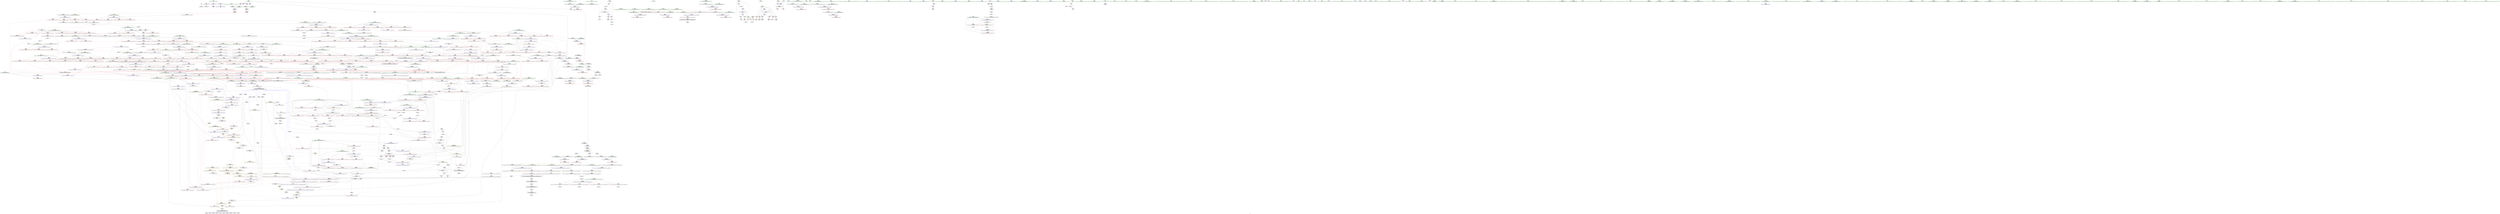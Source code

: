 digraph "SVFG" {
	label="SVFG";

	Node0x555d1696e140 [shape=record,color=grey,label="{NodeID: 0\nNullPtr}"];
	Node0x555d1696e140 -> Node0x555d169c9450[style=solid];
	Node0x555d1696e140 -> Node0x555d169e88f0[style=solid];
	Node0x555d169d0c30 [shape=record,color=red,label="{NodeID: 443\n755\<--702\n\<--__first.addr\n_ZSt13__adjust_heapIPxlxN9__gnu_cxx5__ops15_Iter_less_iterEEvT_T0_S5_T1_T2_\n}"];
	Node0x555d169d0c30 -> Node0x555d169d5c20[style=solid];
	Node0x555d169c4690 [shape=record,color=green,label="{NodeID: 111\n564\<--565\n__last.addr\<--__last.addr_field_insensitive\n_ZSt11__make_heapIPxN9__gnu_cxx5__ops15_Iter_less_iterEEvT_S4_RT0_\n}"];
	Node0x555d169c4690 -> Node0x555d169cf3d0[style=solid];
	Node0x555d169c4690 -> Node0x555d169cf4a0[style=solid];
	Node0x555d169c4690 -> Node0x555d169eadb0[style=solid];
	Node0x555d16ac32f0 [shape=record,color=black,label="{NodeID: 1661\n1357 = PHI(1199, )\n0th arg _ZNK9__gnu_cxx5__ops14_Val_less_iterclIxPxEEbRT_T0_ }"];
	Node0x555d16ac32f0 -> Node0x555d169efc80[style=solid];
	Node0x555d169e6500 [shape=record,color=red,label="{NodeID: 554\n1161\<--1145\n\<--__last.addr\n_ZSt26__unguarded_insertion_sortIPxN9__gnu_cxx5__ops15_Iter_less_iterEEvT_S4_T0_\n}"];
	Node0x555d169e6500 -> Node0x555d169e0f80[style=solid];
	Node0x555d169c9550 [shape=record,color=black,label="{NodeID: 222\n27\<--28\n\<--_ZNSt8ios_base4InitD1Ev\nCan only get source location for instruction, argument, global var or function.}"];
	Node0x555d169ebf90 [shape=record,color=blue,label="{NodeID: 665\n712\<--735\n__secondChild\<--mul\n_ZSt13__adjust_heapIPxlxN9__gnu_cxx5__ops15_Iter_less_iterEEvT_T0_S5_T1_T2_\n}"];
	Node0x555d169ebf90 -> Node0x555d169d16c0[style=dashed];
	Node0x555d169ebf90 -> Node0x555d169d1790[style=dashed];
	Node0x555d169ebf90 -> Node0x555d169d1860[style=dashed];
	Node0x555d169ebf90 -> Node0x555d169d1930[style=dashed];
	Node0x555d169ebf90 -> Node0x555d169d1a00[style=dashed];
	Node0x555d169ebf90 -> Node0x555d169d1ad0[style=dashed];
	Node0x555d169ebf90 -> Node0x555d169d1ba0[style=dashed];
	Node0x555d169ebf90 -> Node0x555d169e1b10[style=dashed];
	Node0x555d169ebf90 -> Node0x555d169e1be0[style=dashed];
	Node0x555d169ebf90 -> Node0x555d169ebf90[style=dashed];
	Node0x555d169ebf90 -> Node0x555d169ec060[style=dashed];
	Node0x555d169ebf90 -> Node0x555d169ec2d0[style=dashed];
	Node0x555d169ebf90 -> Node0x555d16a3e100[style=dashed];
	Node0x555d169d7140 [shape=record,color=red,label="{NodeID: 333\n134\<--64\n\<--i4\nmain\n}"];
	Node0x555d169d7140 -> Node0x555d16a078c0[style=solid];
	Node0x555d169ddb00 [shape=record,color=grey,label="{NodeID: 1108\n165 = Binary(145, 164, )\n}"];
	Node0x555d169ddb00 -> Node0x555d169e93b0[style=solid];
	Node0x555d169c0f10 [shape=record,color=green,label="{NodeID: 1\n7\<--1\n__dso_handle\<--dummyObj\nGlob }"];
	Node0x555d169d0d00 [shape=record,color=red,label="{NodeID: 444\n776\<--702\n\<--__first.addr\n_ZSt13__adjust_heapIPxlxN9__gnu_cxx5__ops15_Iter_less_iterEEvT_T0_S5_T1_T2_\n}"];
	Node0x555d169d0d00 -> Node0x555d169d5cf0[style=solid];
	Node0x555d169c4760 [shape=record,color=green,label="{NodeID: 112\n566\<--567\n__comp.addr\<--__comp.addr_field_insensitive\n_ZSt11__make_heapIPxN9__gnu_cxx5__ops15_Iter_less_iterEEvT_S4_RT0_\n}"];
	Node0x555d169c4760 -> Node0x555d169cf570[style=solid];
	Node0x555d169c4760 -> Node0x555d169eae80[style=solid];
	Node0x555d16ac3400 [shape=record,color=black,label="{NodeID: 1662\n1358 = PHI(1203, )\n1st arg _ZNK9__gnu_cxx5__ops14_Val_less_iterclIxPxEEbRT_T0_ }"];
	Node0x555d16ac3400 -> Node0x555d169efd50[style=solid];
	Node0x555d169e65d0 [shape=record,color=red,label="{NodeID: 555\n1160\<--1147\n\<--__i\n_ZSt26__unguarded_insertion_sortIPxN9__gnu_cxx5__ops15_Iter_less_iterEEvT_S4_T0_\n}"];
	Node0x555d169e65d0 -> Node0x555d169e0f80[style=solid];
	Node0x555d169c9650 [shape=record,color=black,label="{NodeID: 223\n91\<--90\nconv\<--\nmain\n}"];
	Node0x555d169c9650 -> Node0x555d169dfa80[style=solid];
	Node0x555d169ec060 [shape=record,color=blue,label="{NodeID: 666\n712\<--747\n__secondChild\<--dec\n_ZSt13__adjust_heapIPxlxN9__gnu_cxx5__ops15_Iter_less_iterEEvT_T0_S5_T1_T2_\n}"];
	Node0x555d169ec060 -> Node0x555d169d16c0[style=dashed];
	Node0x555d169ec060 -> Node0x555d169d1790[style=dashed];
	Node0x555d169ec060 -> Node0x555d169d1ad0[style=dashed];
	Node0x555d169ec060 -> Node0x555d169d1ba0[style=dashed];
	Node0x555d169ec060 -> Node0x555d169e1b10[style=dashed];
	Node0x555d169ec060 -> Node0x555d169e1be0[style=dashed];
	Node0x555d169ec060 -> Node0x555d169ebf90[style=dashed];
	Node0x555d169ec060 -> Node0x555d169ec2d0[style=dashed];
	Node0x555d169ec060 -> Node0x555d16a3e100[style=dashed];
	Node0x555d169d7210 [shape=record,color=red,label="{NodeID: 334\n140\<--66\n\<--i15\nmain\n}"];
	Node0x555d169d7210 -> Node0x555d169c98c0[style=solid];
	Node0x555d169ddc80 [shape=record,color=grey,label="{NodeID: 1109\n164 = Binary(154, 163, )\n}"];
	Node0x555d169ddc80 -> Node0x555d169ddb00[style=solid];
	Node0x555d169c0fa0 [shape=record,color=green,label="{NodeID: 2\n8\<--1\n_ZSt3cin\<--dummyObj\nGlob }"];
	Node0x555d169d0dd0 [shape=record,color=red,label="{NodeID: 445\n782\<--702\n\<--__first.addr\n_ZSt13__adjust_heapIPxlxN9__gnu_cxx5__ops15_Iter_less_iterEEvT_T0_S5_T1_T2_\n}"];
	Node0x555d169d0dd0 -> Node0x555d169d5dc0[style=solid];
	Node0x555d16370d20 [shape=record,color=yellow,style=double,label="{NodeID: 1220\n10V_1 = ENCHI(MR_10V_0)\npts\{55 \}\nFun[_ZSt22__final_insertion_sortIPxN9__gnu_cxx5__ops15_Iter_less_iterEEvT_S4_T0_]|{<s0>21|<s1>21|<s2>23|<s3>23}}"];
	Node0x555d16370d20:s0 -> Node0x555d16a42c00[style=dashed,color=red];
	Node0x555d16370d20:s1 -> Node0x555d16a50920[style=dashed,color=red];
	Node0x555d16370d20:s2 -> Node0x555d16a42c00[style=dashed,color=red];
	Node0x555d16370d20:s3 -> Node0x555d16a50920[style=dashed,color=red];
	Node0x555d169c4830 [shape=record,color=green,label="{NodeID: 113\n568\<--569\n__len\<--__len_field_insensitive\n_ZSt11__make_heapIPxN9__gnu_cxx5__ops15_Iter_less_iterEEvT_S4_RT0_\n}"];
	Node0x555d169c4830 -> Node0x555d169cf640[style=solid];
	Node0x555d169c4830 -> Node0x555d169cf710[style=solid];
	Node0x555d169c4830 -> Node0x555d169eaf50[style=solid];
	Node0x555d16ac3510 [shape=record,color=black,label="{NodeID: 1663\n1359 = PHI(1218, )\n2nd arg _ZNK9__gnu_cxx5__ops14_Val_less_iterclIxPxEEbRT_T0_ }"];
	Node0x555d16ac3510 -> Node0x555d169efe20[style=solid];
	Node0x555d169e66a0 [shape=record,color=red,label="{NodeID: 556\n1164\<--1147\n\<--__i\n_ZSt26__unguarded_insertion_sortIPxN9__gnu_cxx5__ops15_Iter_less_iterEEvT_S4_T0_\n|{<s0>74}}"];
	Node0x555d169e66a0:s0 -> Node0x555d16ac7750[style=solid,color=red];
	Node0x555d16a59810 [shape=record,color=yellow,style=double,label="{NodeID: 1331\n115V_1 = ENCHI(MR_115V_0)\npts\{573 709 834 1050 1082 1204 \}\nFun[_ZSt10__pop_heapIPxN9__gnu_cxx5__ops15_Iter_less_iterEEvT_S4_S4_RT0_]}"];
	Node0x555d16a59810 -> Node0x555d169d0680[style=dashed];
	Node0x555d16a59810 -> Node0x555d169d0750[style=dashed];
	Node0x555d16a59810 -> Node0x555d169d0820[style=dashed];
	Node0x555d169c9720 [shape=record,color=black,label="{NodeID: 224\n96\<--95\nidxprom\<--\nmain\n}"];
	Node0x555d169ec130 [shape=record,color=blue,label="{NodeID: 667\n757\<--754\nadd.ptr5\<--\n_ZSt13__adjust_heapIPxlxN9__gnu_cxx5__ops15_Iter_less_iterEEvT_T0_S5_T1_T2_\n}"];
	Node0x555d169ec130 -> Node0x555d16a51820[style=dashed];
	Node0x555d169d72e0 [shape=record,color=red,label="{NodeID: 335\n146\<--66\n\<--i15\nmain\n}"];
	Node0x555d169d72e0 -> Node0x555d169c9990[style=solid];
	Node0x555d169dde00 [shape=record,color=grey,label="{NodeID: 1110\n192 = Binary(191, 71, )\n}"];
	Node0x555d169dde00 -> Node0x555d169e9550[style=solid];
	Node0x555d169c1250 [shape=record,color=green,label="{NodeID: 3\n9\<--1\n_ZSt4cout\<--dummyObj\nGlob }"];
	Node0x555d169d0ea0 [shape=record,color=red,label="{NodeID: 446\n796\<--702\n\<--__first.addr\n_ZSt13__adjust_heapIPxlxN9__gnu_cxx5__ops15_Iter_less_iterEEvT_T0_S5_T1_T2_\n|{<s0>45}}"];
	Node0x555d169d0ea0:s0 -> Node0x555d16ac45c0[style=solid,color=red];
	Node0x555d169c4900 [shape=record,color=green,label="{NodeID: 114\n570\<--571\n__parent\<--__parent_field_insensitive\n_ZSt11__make_heapIPxN9__gnu_cxx5__ops15_Iter_less_iterEEvT_S4_RT0_\n}"];
	Node0x555d169c4900 -> Node0x555d169cf7e0[style=solid];
	Node0x555d169c4900 -> Node0x555d169cf8b0[style=solid];
	Node0x555d169c4900 -> Node0x555d169cf980[style=solid];
	Node0x555d169c4900 -> Node0x555d169cfa50[style=solid];
	Node0x555d169c4900 -> Node0x555d169eb020[style=solid];
	Node0x555d169c4900 -> Node0x555d169eb1c0[style=solid];
	Node0x555d16ac3620 [shape=record,color=black,label="{NodeID: 1664\n813 = PHI(714, )\n0th arg _ZN9__gnu_cxx5__ops14_Iter_less_valC2ENS0_15_Iter_less_iterE }"];
	Node0x555d16ac3620 -> Node0x555d169ec610[style=solid];
	Node0x555d169e6770 [shape=record,color=red,label="{NodeID: 557\n1168\<--1147\n\<--__i\n_ZSt26__unguarded_insertion_sortIPxN9__gnu_cxx5__ops15_Iter_less_iterEEvT_S4_T0_\n}"];
	Node0x555d169e6770 -> Node0x555d169d5330[style=solid];
	Node0x555d169c97f0 [shape=record,color=black,label="{NodeID: 225\n119\<--118\nidxprom8\<--\nmain\n}"];
	Node0x555d169ec200 [shape=record,color=blue,label="{NodeID: 668\n704\<--759\n__holeIndex.addr\<--\n_ZSt13__adjust_heapIPxlxN9__gnu_cxx5__ops15_Iter_less_iterEEvT_T0_S5_T1_T2_\n}"];
	Node0x555d169ec200 -> Node0x555d169d1110[style=dashed];
	Node0x555d169ec200 -> Node0x555d169d11e0[style=dashed];
	Node0x555d169ec200 -> Node0x555d169ec200[style=dashed];
	Node0x555d169ec200 -> Node0x555d169ec470[style=dashed];
	Node0x555d169ec200 -> Node0x555d16a3dc00[style=dashed];
	Node0x555d169d73b0 [shape=record,color=red,label="{NodeID: 336\n150\<--66\n\<--i15\nmain\n}"];
	Node0x555d169d73b0 -> Node0x555d169c9a60[style=solid];
	Node0x555d169ddf80 [shape=record,color=grey,label="{NodeID: 1111\n774 = Binary(271, 773, )\n}"];
	Node0x555d169ddf80 -> Node0x555d169ec2d0[style=solid];
	Node0x555d169c12e0 [shape=record,color=green,label="{NodeID: 4\n10\<--1\n.str\<--dummyObj\nGlob }"];
	Node0x555d169f2bc0 [shape=record,color=yellow,style=double,label="{NodeID: 1554\n10V_2 = CSCHI(MR_10V_1)\npts\{55 \}\nCS[]|{<s0>6|<s1>6|<s2>6}}"];
	Node0x555d169f2bc0:s0 -> Node0x555d169d76f0[style=dashed,color=blue];
	Node0x555d169f2bc0:s1 -> Node0x555d169d7890[style=dashed,color=blue];
	Node0x555d169f2bc0:s2 -> Node0x555d16a4e620[style=dashed,color=blue];
	Node0x555d169d0f70 [shape=record,color=red,label="{NodeID: 447\n722\<--704\n\<--__holeIndex.addr\n_ZSt13__adjust_heapIPxlxN9__gnu_cxx5__ops15_Iter_less_iterEEvT_T0_S5_T1_T2_\n}"];
	Node0x555d169d0f70 -> Node0x555d169ebdf0[style=solid];
	Node0x555d169c9ba0 [shape=record,color=green,label="{NodeID: 115\n572\<--573\n__value\<--__value_field_insensitive\n_ZSt11__make_heapIPxN9__gnu_cxx5__ops15_Iter_less_iterEEvT_S4_RT0_\n|{|<s1>33}}"];
	Node0x555d169c9ba0 -> Node0x555d169eb0f0[style=solid];
	Node0x555d169c9ba0:s1 -> Node0x555d16ac1500[style=solid,color=red];
	Node0x555d16ac3730 [shape=record,color=black,label="{NodeID: 1665\n1043 = PHI(1036, )\n0th arg _ZSt4swapIxENSt9enable_ifIXsr6__and_ISt6__not_ISt15__is_tuple_likeIT_EESt21is_move_constructibleIS3_ESt18is_move_assignableIS3_EEE5valueEvE4typeERS3_SC_ }"];
	Node0x555d16ac3730 -> Node0x555d169edc00[style=solid];
	Node0x555d169e6840 [shape=record,color=red,label="{NodeID: 558\n1186\<--1177\n\<--__first.addr\n_ZSt13move_backwardIPxS0_ET0_T_S2_S1_\n|{<s0>75}}"];
	Node0x555d169e6840:s0 -> Node0x555d16ac4250[style=solid,color=red];
	Node0x555d169c98c0 [shape=record,color=black,label="{NodeID: 226\n141\<--140\nconv17\<--\nmain\n}"];
	Node0x555d169c98c0 -> Node0x555d169dfd80[style=solid];
	Node0x555d169ec2d0 [shape=record,color=blue,label="{NodeID: 669\n712\<--774\n__secondChild\<--mul12\n_ZSt13__adjust_heapIPxlxN9__gnu_cxx5__ops15_Iter_less_iterEEvT_T0_S5_T1_T2_\n}"];
	Node0x555d169ec2d0 -> Node0x555d169e1cb0[style=dashed];
	Node0x555d169ec2d0 -> Node0x555d169e1d80[style=dashed];
	Node0x555d169ec2d0 -> Node0x555d16a3e100[style=dashed];
	Node0x555d169d7480 [shape=record,color=red,label="{NodeID: 337\n155\<--66\n\<--i15\nmain\n}"];
	Node0x555d169d7480 -> Node0x555d169d1c60[style=solid];
	Node0x555d169de100 [shape=record,color=grey,label="{NodeID: 1112\n773 = Binary(772, 130, )\n}"];
	Node0x555d169de100 -> Node0x555d169ddf80[style=solid];
	Node0x555d169c1370 [shape=record,color=green,label="{NodeID: 5\n12\<--1\n.str.1\<--dummyObj\nGlob }"];
	Node0x555d169f2d20 [shape=record,color=yellow,style=double,label="{NodeID: 1555\n10V_6 = CSCHI(MR_10V_5)\npts\{55 \}\nCS[]|{<s0>34|<s1>34|<s2>38}}"];
	Node0x555d169f2d20:s0 -> Node0x555d16a3b2e0[style=dashed,color=blue];
	Node0x555d169f2d20:s1 -> Node0x555d16a42700[style=dashed,color=blue];
	Node0x555d169f2d20:s2 -> Node0x555d169f4740[style=dashed,color=blue];
	Node0x555d169d1040 [shape=record,color=red,label="{NodeID: 448\n724\<--704\n\<--__holeIndex.addr\n_ZSt13__adjust_heapIPxlxN9__gnu_cxx5__ops15_Iter_less_iterEEvT_T0_S5_T1_T2_\n}"];
	Node0x555d169d1040 -> Node0x555d169ebec0[style=solid];
	Node0x555d169c9c70 [shape=record,color=green,label="{NodeID: 116\n574\<--575\nagg.tmp\<--agg.tmp_field_insensitive\n_ZSt11__make_heapIPxN9__gnu_cxx5__ops15_Iter_less_iterEEvT_S4_RT0_\n}"];
	Node0x555d16ac3840 [shape=record,color=black,label="{NodeID: 1666\n1044 = PHI(1037, )\n1st arg _ZSt4swapIxENSt9enable_ifIXsr6__and_ISt6__not_ISt15__is_tuple_likeIT_EESt21is_move_constructibleIS3_ESt18is_move_assignableIS3_EEE5valueEvE4typeERS3_SC_ }"];
	Node0x555d16ac3840 -> Node0x555d169edcd0[style=solid];
	Node0x555d169e6910 [shape=record,color=red,label="{NodeID: 559\n1190\<--1179\n\<--__last.addr\n_ZSt13move_backwardIPxS0_ET0_T_S2_S1_\n|{<s0>76}}"];
	Node0x555d169e6910:s0 -> Node0x555d16ac4250[style=solid,color=red];
	Node0x555d169c9990 [shape=record,color=black,label="{NodeID: 227\n147\<--146\nidxprom20\<--\nmain\n}"];
	Node0x555d169ec3a0 [shape=record,color=blue,label="{NodeID: 670\n784\<--781\nadd.ptr16\<--\n_ZSt13__adjust_heapIPxlxN9__gnu_cxx5__ops15_Iter_less_iterEEvT_T0_S5_T1_T2_\n}"];
	Node0x555d169ec3a0 -> Node0x555d16a3d700[style=dashed];
	Node0x555d169d7550 [shape=record,color=red,label="{NodeID: 338\n159\<--66\n\<--i15\nmain\n}"];
	Node0x555d169d7550 -> Node0x555d169d1d30[style=solid];
	Node0x555d169de280 [shape=record,color=grey,label="{NodeID: 1113\n769 = Binary(768, 271, )\n}"];
	Node0x555d169de280 -> Node0x555d169e1400[style=solid];
	Node0x555d169c1400 [shape=record,color=green,label="{NodeID: 6\n15\<--1\n\<--dummyObj\nCan only get source location for instruction, argument, global var or function.}"];
	Node0x555d169f2e80 [shape=record,color=yellow,style=double,label="{NodeID: 1556\n10V_2 = CSCHI(MR_10V_1)\npts\{55 \}\nCS[]|{<s0>27}}"];
	Node0x555d169f2e80:s0 -> Node0x555d16a3f000[style=dashed,color=red];
	Node0x555d169d1110 [shape=record,color=red,label="{NodeID: 449\n756\<--704\n\<--__holeIndex.addr\n_ZSt13__adjust_heapIPxlxN9__gnu_cxx5__ops15_Iter_less_iterEEvT_T0_S5_T1_T2_\n}"];
	Node0x555d169c9d40 [shape=record,color=green,label="{NodeID: 117\n604\<--605\n_ZSt4moveIRxEONSt16remove_referenceIT_E4typeEOS2_\<--_ZSt4moveIRxEONSt16remove_referenceIT_E4typeEOS2__field_insensitive\n}"];
	Node0x555d16ac3950 [shape=record,color=black,label="{NodeID: 1667\n1246 = PHI(1187, )\n0th arg _ZSt23__copy_move_backward_a2ILb1EPxS0_ET1_T0_S2_S1_ }"];
	Node0x555d16ac3950 -> Node0x555d169ef120[style=solid];
	Node0x555d169e69e0 [shape=record,color=red,label="{NodeID: 560\n1192\<--1181\n\<--__result.addr\n_ZSt13move_backwardIPxS0_ET0_T_S2_S1_\n|{<s0>77}}"];
	Node0x555d169e69e0:s0 -> Node0x555d16ac3b70[style=solid,color=red];
	Node0x555d169c9a60 [shape=record,color=black,label="{NodeID: 228\n151\<--150\nidxprom22\<--\nmain\n}"];
	Node0x555d169ec470 [shape=record,color=blue,label="{NodeID: 671\n704\<--787\n__holeIndex.addr\<--sub17\n_ZSt13__adjust_heapIPxlxN9__gnu_cxx5__ops15_Iter_less_iterEEvT_T0_S5_T1_T2_\n}"];
	Node0x555d169ec470 -> Node0x555d16a3dc00[style=dashed];
	Node0x555d169d7620 [shape=record,color=red,label="{NodeID: 339\n168\<--66\n\<--i15\nmain\n}"];
	Node0x555d169d7620 -> Node0x555d169ded00[style=solid];
	Node0x555d169de400 [shape=record,color=grey,label="{NodeID: 1114\n768 = Binary(767, 271, )\n}"];
	Node0x555d169de400 -> Node0x555d169de280[style=solid];
	Node0x555d169c1c40 [shape=record,color=green,label="{NodeID: 7\n69\<--1\n\<--dummyObj\nCan only get source location for instruction, argument, global var or function.}"];
	Node0x555d169d11e0 [shape=record,color=red,label="{NodeID: 450\n783\<--704\n\<--__holeIndex.addr\n_ZSt13__adjust_heapIPxlxN9__gnu_cxx5__ops15_Iter_less_iterEEvT_T0_S5_T1_T2_\n}"];
	Node0x555d169c9e40 [shape=record,color=green,label="{NodeID: 118\n615\<--616\n_ZSt13__adjust_heapIPxlxN9__gnu_cxx5__ops15_Iter_less_iterEEvT_T0_S5_T1_T2_\<--_ZSt13__adjust_heapIPxlxN9__gnu_cxx5__ops15_Iter_less_iterEEvT_T0_S5_T1_T2__field_insensitive\n}"];
	Node0x555d16ac3a60 [shape=record,color=black,label="{NodeID: 1668\n1247 = PHI(1191, )\n1st arg _ZSt23__copy_move_backward_a2ILb1EPxS0_ET1_T0_S2_S1_ }"];
	Node0x555d16ac3a60 -> Node0x555d169ef1f0[style=solid];
	Node0x555d169e6ab0 [shape=record,color=red,label="{NodeID: 561\n1208\<--1201\n\<--__last.addr\n_ZSt25__unguarded_linear_insertIPxN9__gnu_cxx5__ops14_Val_less_iterEEvT_T0_\n|{<s0>78}}"];
	Node0x555d169e6ab0:s0 -> Node0x555d16ac1500[style=solid,color=red];
	Node0x555d169d1c60 [shape=record,color=black,label="{NodeID: 229\n156\<--155\nidxprom24\<--\nmain\n}"];
	Node0x555d169ec540 [shape=record,color=blue,label="{NodeID: 672\n807\<--806\n__t.addr\<--__t\n_ZSt4moveIRN9__gnu_cxx5__ops15_Iter_less_iterEEONSt16remove_referenceIT_E4typeEOS5_\n}"];
	Node0x555d169ec540 -> Node0x555d169e20c0[style=dashed];
	Node0x555d169d76f0 [shape=record,color=red,label="{NodeID: 340\n149\<--148\n\<--arrayidx21\nmain\n}"];
	Node0x555d169d76f0 -> Node0x555d16a09fc0[style=solid];
	Node0x555d169de580 [shape=record,color=grey,label="{NodeID: 1115\n763 = Binary(762, 130, )\n}"];
	Node0x555d169de580 -> Node0x555d169e1580[style=solid];
	Node0x555d169c1cd0 [shape=record,color=green,label="{NodeID: 8\n71\<--1\n\<--dummyObj\nCan only get source location for instruction, argument, global var or function.}"];
	Node0x555d169d12b0 [shape=record,color=red,label="{NodeID: 451\n797\<--704\n\<--__holeIndex.addr\n_ZSt13__adjust_heapIPxlxN9__gnu_cxx5__ops15_Iter_less_iterEEvT_T0_S5_T1_T2_\n|{<s0>45}}"];
	Node0x555d169d12b0:s0 -> Node0x555d16ac46d0[style=solid,color=red];
	Node0x555d169c9f40 [shape=record,color=green,label="{NodeID: 119\n630\<--631\nthis.addr\<--this.addr_field_insensitive\n_ZNK9__gnu_cxx5__ops15_Iter_less_iterclIPxS3_EEbT_T0_\n}"];
	Node0x555d169c9f40 -> Node0x555d169cfcc0[style=solid];
	Node0x555d169c9f40 -> Node0x555d169eb290[style=solid];
	Node0x555d16ac3b70 [shape=record,color=black,label="{NodeID: 1669\n1248 = PHI(1192, )\n2nd arg _ZSt23__copy_move_backward_a2ILb1EPxS0_ET1_T0_S2_S1_ }"];
	Node0x555d16ac3b70 -> Node0x555d169ef2c0[style=solid];
	Node0x555d169e6b80 [shape=record,color=red,label="{NodeID: 562\n1212\<--1201\n\<--__last.addr\n_ZSt25__unguarded_linear_insertIPxN9__gnu_cxx5__ops14_Val_less_iterEEvT_T0_\n}"];
	Node0x555d169e6b80 -> Node0x555d169eec40[style=solid];
	Node0x555d169d1d30 [shape=record,color=black,label="{NodeID: 230\n160\<--159\nidxprom26\<--\nmain\n}"];
	Node0x555d169ec610 [shape=record,color=blue,label="{NodeID: 673\n816\<--813\nthis.addr\<--this\n_ZN9__gnu_cxx5__ops14_Iter_less_valC2ENS0_15_Iter_less_iterE\n}"];
	Node0x555d169ec610 -> Node0x555d169e2190[style=dashed];
	Node0x555d169d77c0 [shape=record,color=red,label="{NodeID: 341\n153\<--152\n\<--arrayidx23\nmain\n}"];
	Node0x555d169d77c0 -> Node0x555d16a09fc0[style=solid];
	Node0x555d169de700 [shape=record,color=grey,label="{NodeID: 1116\n747 = Binary(746, 331, )\n}"];
	Node0x555d169de700 -> Node0x555d169ec060[style=solid];
	Node0x555d169c1d60 [shape=record,color=green,label="{NodeID: 9\n78\<--1\n\<--dummyObj\nCan only get source location for instruction, argument, global var or function.}"];
	Node0x555d169f32a0 [shape=record,color=yellow,style=double,label="{NodeID: 1559\n10V_2 = CSCHI(MR_10V_1)\npts\{55 \}\nCS[]|{<s0>25}}"];
	Node0x555d169f32a0:s0 -> Node0x555d16a3fa00[style=dashed,color=red];
	Node0x555d169d1380 [shape=record,color=red,label="{NodeID: 452\n728\<--706\n\<--__len.addr\n_ZSt13__adjust_heapIPxlxN9__gnu_cxx5__ops15_Iter_less_iterEEvT_T0_S5_T1_T2_\n}"];
	Node0x555d169d1380 -> Node0x555d169dee80[style=solid];
	Node0x555d169ca010 [shape=record,color=green,label="{NodeID: 120\n632\<--633\n__it1.addr\<--__it1.addr_field_insensitive\n_ZNK9__gnu_cxx5__ops15_Iter_less_iterclIPxS3_EEbT_T0_\n}"];
	Node0x555d169ca010 -> Node0x555d169cfd90[style=solid];
	Node0x555d169ca010 -> Node0x555d169eb360[style=solid];
	Node0x555d16ac3c80 [shape=record,color=black,label="{NodeID: 1670\n806 = PHI(700, )\n0th arg _ZSt4moveIRN9__gnu_cxx5__ops15_Iter_less_iterEEONSt16remove_referenceIT_E4typeEOS5_ }"];
	Node0x555d16ac3c80 -> Node0x555d169ec540[style=solid];
	Node0x555d169e6c50 [shape=record,color=red,label="{NodeID: 563\n1226\<--1201\n\<--__last.addr\n_ZSt25__unguarded_linear_insertIPxN9__gnu_cxx5__ops14_Val_less_iterEEvT_T0_\n}"];
	Node0x555d169e6c50 -> Node0x555d169eede0[style=solid];
	Node0x555d169d1e00 [shape=record,color=black,label="{NodeID: 231\n43\<--195\nmain_ret\<--\nmain\n}"];
	Node0x555d169ec6e0 [shape=record,color=blue,label="{NodeID: 674\n827\<--822\n__first.addr\<--__first\n_ZSt11__push_heapIPxlxN9__gnu_cxx5__ops14_Iter_less_valEEvT_T0_S5_T1_RT2_\n}"];
	Node0x555d169ec6e0 -> Node0x555d169e2260[style=dashed];
	Node0x555d169ec6e0 -> Node0x555d169e2330[style=dashed];
	Node0x555d169ec6e0 -> Node0x555d169e2400[style=dashed];
	Node0x555d169ec6e0 -> Node0x555d169e24d0[style=dashed];
	Node0x555d169d7890 [shape=record,color=red,label="{NodeID: 342\n158\<--157\n\<--arrayidx25\nmain\n}"];
	Node0x555d169d7890 -> Node0x555d16a0a440[style=solid];
	Node0x555d169de880 [shape=record,color=grey,label="{NodeID: 1117\n742 = Binary(741, 130, )\n}"];
	Node0x555d169c1df0 [shape=record,color=green,label="{NodeID: 10\n83\<--1\n\<--dummyObj\nCan only get source location for instruction, argument, global var or function.|{<s0>38}}"];
	Node0x555d169c1df0:s0 -> Node0x555d16ac7360[style=solid,color=red];
	Node0x555d169f3400 [shape=record,color=yellow,style=double,label="{NodeID: 1560\n10V_3 = CSCHI(MR_10V_2)\npts\{55 \}\nCS[]|{<s0>17}}"];
	Node0x555d169f3400:s0 -> Node0x555d16a3bf00[style=dashed,color=blue];
	Node0x555d169d1450 [shape=record,color=red,label="{NodeID: 453\n762\<--706\n\<--__len.addr\n_ZSt13__adjust_heapIPxlxN9__gnu_cxx5__ops15_Iter_less_iterEEvT_T0_S5_T1_T2_\n}"];
	Node0x555d169d1450 -> Node0x555d169de580[style=solid];
	Node0x555d16a53760 [shape=record,color=yellow,style=double,label="{NodeID: 1228\n10V_1 = ENCHI(MR_10V_0)\npts\{55 \}\nFun[_ZSt14__partial_sortIPxN9__gnu_cxx5__ops15_Iter_less_iterEEvT_S4_S4_T0_]|{<s0>24}}"];
	Node0x555d16a53760:s0 -> Node0x555d16a590b0[style=dashed,color=red];
	Node0x555d169ca0e0 [shape=record,color=green,label="{NodeID: 121\n634\<--635\n__it2.addr\<--__it2.addr_field_insensitive\n_ZNK9__gnu_cxx5__ops15_Iter_less_iterclIPxS3_EEbT_T0_\n}"];
	Node0x555d169ca0e0 -> Node0x555d169cfe60[style=solid];
	Node0x555d169ca0e0 -> Node0x555d169eb430[style=solid];
	Node0x555d16ac3d90 [shape=record,color=black,label="{NodeID: 1671\n1302 = PHI(1258, 1262, 1264, )\n0th arg _ZSt12__niter_baseIPxET_S1_ }"];
	Node0x555d16ac3d90 -> Node0x555d169ef7a0[style=solid];
	Node0x555d169e6d20 [shape=record,color=red,label="{NodeID: 564\n1236\<--1201\n\<--__last.addr\n_ZSt25__unguarded_linear_insertIPxN9__gnu_cxx5__ops14_Val_less_iterEEvT_T0_\n}"];
	Node0x555d169e6d20 -> Node0x555d169ef050[style=solid];
	Node0x555d169d1ed0 [shape=record,color=black,label="{NodeID: 232\n262\<--260\nsub.ptr.lhs.cast\<--\n_ZSt6__sortIPxN9__gnu_cxx5__ops15_Iter_less_iterEEvT_S4_T0_\n}"];
	Node0x555d169d1ed0 -> Node0x555d16a07440[style=solid];
	Node0x555d169ec7b0 [shape=record,color=blue,label="{NodeID: 675\n829\<--823\n__holeIndex.addr\<--__holeIndex\n_ZSt11__push_heapIPxlxN9__gnu_cxx5__ops14_Iter_less_valEEvT_T0_S5_T1_RT2_\n}"];
	Node0x555d169ec7b0 -> Node0x555d169e25a0[style=dashed];
	Node0x555d169ec7b0 -> Node0x555d16a40e00[style=dashed];
	Node0x555d169d7960 [shape=record,color=red,label="{NodeID: 343\n162\<--161\n\<--arrayidx27\nmain\n}"];
	Node0x555d169d7960 -> Node0x555d16a0a440[style=solid];
	Node0x555d169dea00 [shape=record,color=grey,label="{NodeID: 1118\n734 = Binary(733, 130, )\n}"];
	Node0x555d169dea00 -> Node0x555d169deb80[style=solid];
	Node0x555d169c1ef0 [shape=record,color=green,label="{NodeID: 11\n115\<--1\n\<--dummyObj\nCan only get source location for instruction, argument, global var or function.}"];
	Node0x555d169f3560 [shape=record,color=yellow,style=double,label="{NodeID: 1561\n10V_2 = CSCHI(MR_10V_1)\npts\{55 \}\nCS[]|{<s0>16}}"];
	Node0x555d169f3560:s0 -> Node0x555d16370d20[style=dashed,color=red];
	Node0x555d169d1520 [shape=record,color=red,label="{NodeID: 454\n767\<--706\n\<--__len.addr\n_ZSt13__adjust_heapIPxlxN9__gnu_cxx5__ops15_Iter_less_iterEEvT_T0_S5_T1_T2_\n}"];
	Node0x555d169d1520 -> Node0x555d169de400[style=solid];
	Node0x555d169ca1b0 [shape=record,color=green,label="{NodeID: 122\n651\<--652\n__first.addr\<--__first.addr_field_insensitive\n_ZSt10__pop_heapIPxN9__gnu_cxx5__ops15_Iter_less_iterEEvT_S4_S4_RT0_\n}"];
	Node0x555d169ca1b0 -> Node0x555d169d00d0[style=solid];
	Node0x555d169ca1b0 -> Node0x555d169d01a0[style=solid];
	Node0x555d169ca1b0 -> Node0x555d169d0270[style=solid];
	Node0x555d169ca1b0 -> Node0x555d169eb500[style=solid];
	Node0x555d16ac3f20 [shape=record,color=black,label="{NodeID: 1672\n559 = PHI(495, )\n0th arg _ZSt11__make_heapIPxN9__gnu_cxx5__ops15_Iter_less_iterEEvT_S4_RT0_ }"];
	Node0x555d16ac3f20 -> Node0x555d169eace0[style=solid];
	Node0x555d169e6df0 [shape=record,color=red,label="{NodeID: 565\n1214\<--1205\n\<--__next\n_ZSt25__unguarded_linear_insertIPxN9__gnu_cxx5__ops14_Val_less_iterEEvT_T0_\n}"];
	Node0x555d169e6df0 -> Node0x555d169d5400[style=solid];
	Node0x555d169d1fa0 [shape=record,color=black,label="{NodeID: 233\n263\<--261\nsub.ptr.rhs.cast\<--\n_ZSt6__sortIPxN9__gnu_cxx5__ops15_Iter_less_iterEEvT_S4_T0_\n}"];
	Node0x555d169d1fa0 -> Node0x555d16a07440[style=solid];
	Node0x555d169ec880 [shape=record,color=blue,label="{NodeID: 676\n831\<--824\n__topIndex.addr\<--__topIndex\n_ZSt11__push_heapIPxlxN9__gnu_cxx5__ops14_Iter_less_valEEvT_T0_S5_T1_RT2_\n}"];
	Node0x555d169ec880 -> Node0x555d169e29b0[style=dashed];
	Node0x555d169d7a30 [shape=record,color=red,label="{NodeID: 344\n216\<--206\n\<--__first.addr\n_ZSt4sortIPxEvT_S1_\n|{<s0>13}}"];
	Node0x555d169d7a30:s0 -> Node0x555d16ac2eb0[style=solid,color=red];
	Node0x555d169deb80 [shape=record,color=grey,label="{NodeID: 1119\n735 = Binary(271, 734, )\n}"];
	Node0x555d169deb80 -> Node0x555d169ebf90[style=solid];
	Node0x555d169c1ff0 [shape=record,color=green,label="{NodeID: 12\n125\<--1\n\<--dummyObj\nCan only get source location for instruction, argument, global var or function.}"];
	Node0x555d169d15f0 [shape=record,color=red,label="{NodeID: 455\n798\<--710\n\<--__topIndex\n_ZSt13__adjust_heapIPxlxN9__gnu_cxx5__ops15_Iter_less_iterEEvT_T0_S5_T1_T2_\n|{<s0>45}}"];
	Node0x555d169d15f0:s0 -> Node0x555d16ac47e0[style=solid,color=red];
	Node0x555d169ca280 [shape=record,color=green,label="{NodeID: 123\n653\<--654\n__last.addr\<--__last.addr_field_insensitive\n_ZSt10__pop_heapIPxN9__gnu_cxx5__ops15_Iter_less_iterEEvT_S4_S4_RT0_\n}"];
	Node0x555d169ca280 -> Node0x555d169d0340[style=solid];
	Node0x555d169ca280 -> Node0x555d169eb5d0[style=solid];
	Node0x555d16ac4030 [shape=record,color=black,label="{NodeID: 1673\n560 = PHI(496, )\n1st arg _ZSt11__make_heapIPxN9__gnu_cxx5__ops15_Iter_less_iterEEvT_S4_RT0_ }"];
	Node0x555d16ac4030 -> Node0x555d169eadb0[style=solid];
	Node0x555d169e6ec0 [shape=record,color=red,label="{NodeID: 566\n1218\<--1205\n\<--__next\n_ZSt25__unguarded_linear_insertIPxN9__gnu_cxx5__ops14_Val_less_iterEEvT_T0_\n|{<s0>79}}"];
	Node0x555d169e6ec0:s0 -> Node0x555d16ac3510[style=solid,color=red];
	Node0x555d169d2070 [shape=record,color=black,label="{NodeID: 234\n312\<--310\nsub.ptr.lhs.cast\<--\n_ZSt16__introsort_loopIPxlN9__gnu_cxx5__ops15_Iter_less_iterEEvT_S4_T0_T1_\n}"];
	Node0x555d169d2070 -> Node0x555d16a06cc0[style=solid];
	Node0x555d169ec950 [shape=record,color=blue,label="{NodeID: 677\n833\<--825\n__value.addr\<--__value\n_ZSt11__push_heapIPxlxN9__gnu_cxx5__ops14_Iter_less_valEEvT_T0_S5_T1_RT2_\n|{|<s2>46}}"];
	Node0x555d169ec950 -> Node0x555d169e2dc0[style=dashed];
	Node0x555d169ec950 -> Node0x555d169e2e90[style=dashed];
	Node0x555d169ec950:s2 -> Node0x555d16a5ab80[style=dashed,color=red];
	Node0x555d169d7b00 [shape=record,color=red,label="{NodeID: 345\n217\<--208\n\<--__last.addr\n_ZSt4sortIPxEvT_S1_\n|{<s0>13}}"];
	Node0x555d169d7b00:s0 -> Node0x555d16ac2fc0[style=solid,color=red];
	Node0x555d169ded00 [shape=record,color=grey,label="{NodeID: 1120\n169 = Binary(168, 71, )\n}"];
	Node0x555d169ded00 -> Node0x555d169e9480[style=solid];
	Node0x555d169c20f0 [shape=record,color=green,label="{NodeID: 13\n130\<--1\n\<--dummyObj\nCan only get source location for instruction, argument, global var or function.}"];
	Node0x555d169d16c0 [shape=record,color=red,label="{NodeID: 456\n727\<--712\n\<--__secondChild\n_ZSt13__adjust_heapIPxlxN9__gnu_cxx5__ops15_Iter_less_iterEEvT_T0_S5_T1_T2_\n}"];
	Node0x555d169d16c0 -> Node0x555d169e1a00[style=solid];
	Node0x555d169ca350 [shape=record,color=green,label="{NodeID: 124\n655\<--656\n__result.addr\<--__result.addr_field_insensitive\n_ZSt10__pop_heapIPxN9__gnu_cxx5__ops15_Iter_less_iterEEvT_S4_S4_RT0_\n}"];
	Node0x555d169ca350 -> Node0x555d169d0410[style=solid];
	Node0x555d169ca350 -> Node0x555d169d04e0[style=solid];
	Node0x555d169ca350 -> Node0x555d169eb6a0[style=solid];
	Node0x555d16ac4140 [shape=record,color=black,label="{NodeID: 1674\n561 = PHI(482, )\n2nd arg _ZSt11__make_heapIPxN9__gnu_cxx5__ops15_Iter_less_iterEEvT_S4_RT0_ }"];
	Node0x555d16ac4140 -> Node0x555d169eae80[style=solid];
	Node0x555d169e6f90 [shape=record,color=red,label="{NodeID: 567\n1223\<--1205\n\<--__next\n_ZSt25__unguarded_linear_insertIPxN9__gnu_cxx5__ops14_Val_less_iterEEvT_T0_\n|{<s0>80}}"];
	Node0x555d169e6f90:s0 -> Node0x555d16ac1500[style=solid,color=red];
	Node0x555d169d2140 [shape=record,color=black,label="{NodeID: 235\n313\<--311\nsub.ptr.rhs.cast\<--\n_ZSt16__introsort_loopIPxlN9__gnu_cxx5__ops15_Iter_less_iterEEvT_S4_T0_T1_\n}"];
	Node0x555d169d2140 -> Node0x555d16a06cc0[style=solid];
	Node0x555d169eca20 [shape=record,color=blue,label="{NodeID: 678\n835\<--826\n__comp.addr\<--__comp\n_ZSt11__push_heapIPxlxN9__gnu_cxx5__ops14_Iter_less_valEEvT_T0_S5_T1_RT2_\n}"];
	Node0x555d169eca20 -> Node0x555d169e2a80[style=dashed];
	Node0x555d169d7bd0 [shape=record,color=red,label="{NodeID: 346\n254\<--244\n\<--__first.addr\n_ZSt6__sortIPxN9__gnu_cxx5__ops15_Iter_less_iterEEvT_S4_T0_\n}"];
	Node0x555d169d7bd0 -> Node0x555d169e0080[style=solid];
	Node0x555d169dee80 [shape=record,color=grey,label="{NodeID: 1121\n729 = Binary(728, 130, )\n}"];
	Node0x555d169dee80 -> Node0x555d169df000[style=solid];
	Node0x555d169c21f0 [shape=record,color=green,label="{NodeID: 14\n266\<--1\n\<--dummyObj\nCan only get source location for instruction, argument, global var or function.}"];
	Node0x555d169f3980 [shape=record,color=yellow,style=double,label="{NodeID: 1564\n10V_4 = CSCHI(MR_10V_2)\npts\{55 \}\nCS[]|{<s0>19}}"];
	Node0x555d169f3980:s0 -> Node0x555d16a49000[style=dashed,color=red];
	Node0x555d169d1790 [shape=record,color=red,label="{NodeID: 457\n733\<--712\n\<--__secondChild\n_ZSt13__adjust_heapIPxlxN9__gnu_cxx5__ops15_Iter_less_iterEEvT_T0_S5_T1_T2_\n}"];
	Node0x555d169d1790 -> Node0x555d169dea00[style=solid];
	Node0x555d16a53b10 [shape=record,color=yellow,style=double,label="{NodeID: 1232\n10V_1 = ENCHI(MR_10V_0)\npts\{55 \}\nFun[_ZSt13move_backwardIPxS0_ET0_T_S2_S1_]|{<s0>77}}"];
	Node0x555d16a53b10:s0 -> Node0x555d16a55db0[style=dashed,color=red];
	Node0x555d169ca420 [shape=record,color=green,label="{NodeID: 125\n657\<--658\n__comp.addr\<--__comp.addr_field_insensitive\n_ZSt10__pop_heapIPxN9__gnu_cxx5__ops15_Iter_less_iterEEvT_S4_S4_RT0_\n}"];
	Node0x555d169ca420 -> Node0x555d169d05b0[style=solid];
	Node0x555d169ca420 -> Node0x555d169eb770[style=solid];
	Node0x555d16ac4250 [shape=record,color=black,label="{NodeID: 1675\n1271 = PHI(1186, 1190, )\n0th arg _ZSt12__miter_baseIPxET_S1_ }"];
	Node0x555d16ac4250 -> Node0x555d169ef390[style=solid];
	Node0x555d169e7060 [shape=record,color=red,label="{NodeID: 568\n1228\<--1205\n\<--__next\n_ZSt25__unguarded_linear_insertIPxN9__gnu_cxx5__ops14_Val_less_iterEEvT_T0_\n}"];
	Node0x555d169e7060 -> Node0x555d169eeeb0[style=solid];
	Node0x555d16a5a3b0 [shape=record,color=yellow,style=double,label="{NodeID: 1343\n132V_1 = ENCHI(MR_132V_0)\npts\{573 660 834 1050 1082 1204 \}\nFun[_ZSt13__adjust_heapIPxlxN9__gnu_cxx5__ops15_Iter_less_iterEEvT_T0_S5_T1_T2_]}"];
	Node0x555d16a5a3b0 -> Node0x555d169e1e50[style=dashed];
	Node0x555d16a5a3b0 -> Node0x555d169e1f20[style=dashed];
	Node0x555d16a5a3b0 -> Node0x555d169e1ff0[style=dashed];
	Node0x555d169d2210 [shape=record,color=black,label="{NodeID: 236\n357\<--353\ncast\<--\n_ZSt4__lgl\n}"];
	Node0x555d169ecaf0 [shape=record,color=blue,label="{NodeID: 679\n837\<--846\n__parent\<--div\n_ZSt11__push_heapIPxlxN9__gnu_cxx5__ops14_Iter_less_valEEvT_T0_S5_T1_RT2_\n}"];
	Node0x555d169ecaf0 -> Node0x555d16a41800[style=dashed];
	Node0x555d169d7ca0 [shape=record,color=red,label="{NodeID: 347\n258\<--244\n\<--__first.addr\n_ZSt6__sortIPxN9__gnu_cxx5__ops15_Iter_less_iterEEvT_S4_T0_\n|{<s0>15}}"];
	Node0x555d169d7ca0:s0 -> Node0x555d16ac4e40[style=solid,color=red];
	Node0x555d169df000 [shape=record,color=grey,label="{NodeID: 1122\n730 = Binary(729, 271, )\n}"];
	Node0x555d169df000 -> Node0x555d169e1a00[style=solid];
	Node0x555d169c22f0 [shape=record,color=green,label="{NodeID: 15\n271\<--1\n\<--dummyObj\nCan only get source location for instruction, argument, global var or function.}"];
	Node0x555d169d1860 [shape=record,color=red,label="{NodeID: 458\n738\<--712\n\<--__secondChild\n_ZSt13__adjust_heapIPxlxN9__gnu_cxx5__ops15_Iter_less_iterEEvT_T0_S5_T1_T2_\n}"];
	Node0x555d169ca4f0 [shape=record,color=green,label="{NodeID: 126\n659\<--660\n__value\<--__value_field_insensitive\n_ZSt10__pop_heapIPxN9__gnu_cxx5__ops15_Iter_less_iterEEvT_S4_S4_RT0_\n|{|<s1>37}}"];
	Node0x555d169ca4f0 -> Node0x555d169eb840[style=solid];
	Node0x555d169ca4f0:s1 -> Node0x555d16ac1500[style=solid,color=red];
	Node0x555d16ac43a0 [shape=record,color=black,label="{NodeID: 1676\n435 = PHI(333, )\n0th arg _ZSt27__unguarded_partition_pivotIPxN9__gnu_cxx5__ops15_Iter_less_iterEET_S4_S4_T0_ }"];
	Node0x555d16ac43a0 -> Node0x555d169ea320[style=solid];
	Node0x555d169e7130 [shape=record,color=red,label="{NodeID: 569\n1230\<--1205\n\<--__next\n_ZSt25__unguarded_linear_insertIPxN9__gnu_cxx5__ops14_Val_less_iterEEvT_T0_\n}"];
	Node0x555d169e7130 -> Node0x555d169d54d0[style=solid];
	Node0x555d16a5a550 [shape=record,color=yellow,style=double,label="{NodeID: 1344\n221V_1 = ENCHI(MR_221V_0)\npts\{573 660 709 834 1050 1082 \}\nFun[_ZSt25__unguarded_linear_insertIPxN9__gnu_cxx5__ops14_Val_less_iterEEvT_T0_]}"];
	Node0x555d16a5a550 -> Node0x555d169e7200[style=dashed];
	Node0x555d16a5a550 -> Node0x555d169e72d0[style=dashed];
	Node0x555d16a5a550 -> Node0x555d169e73a0[style=dashed];
	Node0x555d169d22e0 [shape=record,color=black,label="{NodeID: 237\n358\<--353\nconv\<--\n_ZSt4__lgl\n}"];
	Node0x555d169d22e0 -> Node0x555d16a07a40[style=solid];
	Node0x555d169ecbc0 [shape=record,color=blue,label="{NodeID: 680\n871\<--868\nadd.ptr3\<--\n_ZSt11__push_heapIPxlxN9__gnu_cxx5__ops14_Iter_less_valEEvT_T0_S5_T1_RT2_\n}"];
	Node0x555d169ecbc0 -> Node0x555d16a41300[style=dashed];
	Node0x555d169d7d70 [shape=record,color=red,label="{NodeID: 348\n261\<--244\n\<--__first.addr\n_ZSt6__sortIPxN9__gnu_cxx5__ops15_Iter_less_iterEEvT_S4_T0_\n}"];
	Node0x555d169d7d70 -> Node0x555d169d1fa0[style=solid];
	Node0x555d169df180 [shape=record,color=grey,label="{NodeID: 1123\n458 = Binary(457, 271, )\n}"];
	Node0x555d169c23f0 [shape=record,color=green,label="{NodeID: 16\n317\<--1\n\<--dummyObj\nCan only get source location for instruction, argument, global var or function.}"];
	Node0x555d169f3c40 [shape=record,color=yellow,style=double,label="{NodeID: 1566\n10V_2 = CSCHI(MR_10V_1)\npts\{55 \}\nCS[]|{<s0>22}}"];
	Node0x555d169f3c40:s0 -> Node0x555d16a47700[style=dashed,color=red];
	Node0x555d169d1930 [shape=record,color=red,label="{NodeID: 459\n741\<--712\n\<--__secondChild\n_ZSt13__adjust_heapIPxlxN9__gnu_cxx5__ops15_Iter_less_iterEEvT_T0_S5_T1_T2_\n}"];
	Node0x555d169d1930 -> Node0x555d169de880[style=solid];
	Node0x555d169ca5c0 [shape=record,color=green,label="{NodeID: 127\n661\<--662\nagg.tmp\<--agg.tmp_field_insensitive\n_ZSt10__pop_heapIPxN9__gnu_cxx5__ops15_Iter_less_iterEEvT_S4_S4_RT0_\n}"];
	Node0x555d16ac44b0 [shape=record,color=black,label="{NodeID: 1677\n436 = PHI(334, )\n1st arg _ZSt27__unguarded_partition_pivotIPxN9__gnu_cxx5__ops15_Iter_less_iterEET_S4_S4_T0_ }"];
	Node0x555d16ac44b0 -> Node0x555d169ea3f0[style=solid];
	Node0x555d169e7200 [shape=record,color=red,label="{NodeID: 570\n1210\<--1209\n\<--call\n_ZSt25__unguarded_linear_insertIPxN9__gnu_cxx5__ops14_Val_less_iterEEvT_T0_\n}"];
	Node0x555d169e7200 -> Node0x555d169eeb70[style=solid];
	Node0x555d169d23b0 [shape=record,color=black,label="{NodeID: 238\n347\<--359\n_ZSt4__lgl_ret\<--sub\n_ZSt4__lgl\n|{<s0>14}}"];
	Node0x555d169d23b0:s0 -> Node0x555d16abd790[style=solid,color=blue];
	Node0x555d169ecc90 [shape=record,color=blue,label="{NodeID: 681\n829\<--873\n__holeIndex.addr\<--\n_ZSt11__push_heapIPxlxN9__gnu_cxx5__ops14_Iter_less_valEEvT_T0_S5_T1_RT2_\n}"];
	Node0x555d169ecc90 -> Node0x555d169e2810[style=dashed];
	Node0x555d169ecc90 -> Node0x555d16a40e00[style=dashed];
	Node0x555d169d7e40 [shape=record,color=red,label="{NodeID: 349\n275\<--244\n\<--__first.addr\n_ZSt6__sortIPxN9__gnu_cxx5__ops15_Iter_less_iterEEvT_S4_T0_\n|{<s0>16}}"];
	Node0x555d169d7e40:s0 -> Node0x555d16ac0ec0[style=solid,color=red];
	Node0x555d169df300 [shape=record,color=grey,label="{NodeID: 1124\n456 = Binary(454, 455, )\n}"];
	Node0x555d169df300 -> Node0x555d169df480[style=solid];
	Node0x555d169c24f0 [shape=record,color=green,label="{NodeID: 17\n331\<--1\n\<--dummyObj\nCan only get source location for instruction, argument, global var or function.}"];
	Node0x555d169d1a00 [shape=record,color=red,label="{NodeID: 460\n746\<--712\n\<--__secondChild\n_ZSt13__adjust_heapIPxlxN9__gnu_cxx5__ops15_Iter_less_iterEEvT_T0_S5_T1_T2_\n}"];
	Node0x555d169d1a00 -> Node0x555d169de700[style=solid];
	Node0x555d169ca690 [shape=record,color=green,label="{NodeID: 128\n690\<--691\n__t.addr\<--__t.addr_field_insensitive\n_ZSt4moveIRxEONSt16remove_referenceIT_E4typeEOS2_\n}"];
	Node0x555d169ca690 -> Node0x555d169d08f0[style=solid];
	Node0x555d169ca690 -> Node0x555d169eb9e0[style=solid];
	Node0x555d16ac45c0 [shape=record,color=black,label="{NodeID: 1678\n822 = PHI(796, )\n0th arg _ZSt11__push_heapIPxlxN9__gnu_cxx5__ops14_Iter_less_valEEvT_T0_S5_T1_RT2_ }"];
	Node0x555d16ac45c0 -> Node0x555d169ec6e0[style=solid];
	Node0x555d169e72d0 [shape=record,color=red,label="{NodeID: 571\n1225\<--1224\n\<--call2\n_ZSt25__unguarded_linear_insertIPxN9__gnu_cxx5__ops14_Val_less_iterEEvT_T0_\n}"];
	Node0x555d169e72d0 -> Node0x555d169eede0[style=solid];
	Node0x555d169d2480 [shape=record,color=black,label="{NodeID: 239\n381\<--379\nsub.ptr.lhs.cast\<--\n_ZSt22__final_insertion_sortIPxN9__gnu_cxx5__ops15_Iter_less_iterEEvT_S4_T0_\n}"];
	Node0x555d169d2480 -> Node0x555d16a087c0[style=solid];
	Node0x555d169ecd60 [shape=record,color=blue,label="{NodeID: 682\n837\<--877\n__parent\<--div5\n_ZSt11__push_heapIPxlxN9__gnu_cxx5__ops14_Iter_less_valEEvT_T0_S5_T1_RT2_\n}"];
	Node0x555d169ecd60 -> Node0x555d16a41800[style=dashed];
	Node0x555d169d7f10 [shape=record,color=red,label="{NodeID: 350\n255\<--246\n\<--__last.addr\n_ZSt6__sortIPxN9__gnu_cxx5__ops15_Iter_less_iterEEvT_S4_T0_\n}"];
	Node0x555d169d7f10 -> Node0x555d169e0080[style=solid];
	Node0x555d169df480 [shape=record,color=grey,label="{NodeID: 1125\n457 = Binary(456, 266, )\n}"];
	Node0x555d169df480 -> Node0x555d169df180[style=solid];
	Node0x555d169c25f0 [shape=record,color=green,label="{NodeID: 18\n354\<--1\n\<--dummyObj\nCan only get source location for instruction, argument, global var or function.}"];
	Node0x555d169d1ad0 [shape=record,color=red,label="{NodeID: 461\n751\<--712\n\<--__secondChild\n_ZSt13__adjust_heapIPxlxN9__gnu_cxx5__ops15_Iter_less_iterEEvT_T0_S5_T1_T2_\n}"];
	Node0x555d16a53ec0 [shape=record,color=yellow,style=double,label="{NodeID: 1236\n10V_1 = ENCHI(MR_10V_0)\npts\{55 \}\nFun[_ZSt22__move_median_to_firstIPxN9__gnu_cxx5__ops15_Iter_less_iterEEvT_S4_S4_S4_T0_]|{<s0>49|<s1>50|<s2>51|<s3>52|<s4>53|<s5>54|<s6>55|<s7>56|<s8>57|<s9>58|<s10>59}}"];
	Node0x555d16a53ec0:s0 -> Node0x555d16a58110[style=dashed,color=red];
	Node0x555d16a53ec0:s1 -> Node0x555d16a58110[style=dashed,color=red];
	Node0x555d16a53ec0:s2 -> Node0x555d16a5b720[style=dashed,color=red];
	Node0x555d16a53ec0:s3 -> Node0x555d16a58110[style=dashed,color=red];
	Node0x555d16a53ec0:s4 -> Node0x555d16a5b720[style=dashed,color=red];
	Node0x555d16a53ec0:s5 -> Node0x555d16a5b720[style=dashed,color=red];
	Node0x555d16a53ec0:s6 -> Node0x555d16a58110[style=dashed,color=red];
	Node0x555d16a53ec0:s7 -> Node0x555d16a5b720[style=dashed,color=red];
	Node0x555d16a53ec0:s8 -> Node0x555d16a58110[style=dashed,color=red];
	Node0x555d16a53ec0:s9 -> Node0x555d16a5b720[style=dashed,color=red];
	Node0x555d16a53ec0:s10 -> Node0x555d16a5b720[style=dashed,color=red];
	Node0x555d169ca760 [shape=record,color=green,label="{NodeID: 129\n700\<--701\n__comp\<--__comp_field_insensitive\n_ZSt13__adjust_heapIPxlxN9__gnu_cxx5__ops15_Iter_less_iterEEvT_T0_S5_T1_T2_\n|{<s0>39|<s1>42}}"];
	Node0x555d169ca760:s0 -> Node0x555d16ac5230[style=solid,color=red];
	Node0x555d169ca760:s1 -> Node0x555d16ac3c80[style=solid,color=red];
	Node0x555d16ac46d0 [shape=record,color=black,label="{NodeID: 1679\n823 = PHI(797, )\n1st arg _ZSt11__push_heapIPxlxN9__gnu_cxx5__ops14_Iter_less_valEEvT_T0_S5_T1_RT2_ }"];
	Node0x555d16ac46d0 -> Node0x555d169ec7b0[style=solid];
	Node0x555d169e73a0 [shape=record,color=red,label="{NodeID: 572\n1235\<--1234\n\<--call4\n_ZSt25__unguarded_linear_insertIPxN9__gnu_cxx5__ops14_Val_less_iterEEvT_T0_\n}"];
	Node0x555d169e73a0 -> Node0x555d169ef050[style=solid];
	Node0x555d169d2550 [shape=record,color=black,label="{NodeID: 240\n382\<--380\nsub.ptr.rhs.cast\<--\n_ZSt22__final_insertion_sortIPxN9__gnu_cxx5__ops15_Iter_less_iterEEvT_S4_T0_\n}"];
	Node0x555d169d2550 -> Node0x555d16a087c0[style=solid];
	Node0x555d169ece30 [shape=record,color=blue,label="{NodeID: 683\n884\<--881\nadd.ptr7\<--\n_ZSt11__push_heapIPxlxN9__gnu_cxx5__ops14_Iter_less_valEEvT_T0_S5_T1_RT2_\n|{<s0>45}}"];
	Node0x555d169ece30:s0 -> Node0x555d169f2d20[style=dashed,color=blue];
	Node0x555d169d7fe0 [shape=record,color=red,label="{NodeID: 351\n259\<--246\n\<--__last.addr\n_ZSt6__sortIPxN9__gnu_cxx5__ops15_Iter_less_iterEEvT_S4_T0_\n|{<s0>15}}"];
	Node0x555d169d7fe0:s0 -> Node0x555d16ac4f90[style=solid,color=red];
	Node0x555d169df600 [shape=record,color=grey,label="{NodeID: 1126\n1016 = cmp(1014, 1015, )\n}"];
	Node0x555d169c26f0 [shape=record,color=green,label="{NodeID: 19\n360\<--1\n\<--dummyObj\nCan only get source location for instruction, argument, global var or function.}"];
	Node0x555d169f4060 [shape=record,color=yellow,style=double,label="{NodeID: 1569\n10V_3 = CSCHI(MR_10V_2)\npts\{55 \}\nCS[]|{<s0>18}}"];
	Node0x555d169f4060:s0 -> Node0x555d169f3980[style=dashed,color=blue];
	Node0x555d169d1ba0 [shape=record,color=red,label="{NodeID: 462\n759\<--712\n\<--__secondChild\n_ZSt13__adjust_heapIPxlxN9__gnu_cxx5__ops15_Iter_less_iterEEvT_T0_S5_T1_T2_\n}"];
	Node0x555d169d1ba0 -> Node0x555d169ec200[style=solid];
	Node0x555d169ca830 [shape=record,color=green,label="{NodeID: 130\n702\<--703\n__first.addr\<--__first.addr_field_insensitive\n_ZSt13__adjust_heapIPxlxN9__gnu_cxx5__ops15_Iter_less_iterEEvT_T0_S5_T1_T2_\n}"];
	Node0x555d169ca830 -> Node0x555d169d09c0[style=solid];
	Node0x555d169ca830 -> Node0x555d169d0a90[style=solid];
	Node0x555d169ca830 -> Node0x555d169d0b60[style=solid];
	Node0x555d169ca830 -> Node0x555d169d0c30[style=solid];
	Node0x555d169ca830 -> Node0x555d169d0d00[style=solid];
	Node0x555d169ca830 -> Node0x555d169d0dd0[style=solid];
	Node0x555d169ca830 -> Node0x555d169d0ea0[style=solid];
	Node0x555d169ca830 -> Node0x555d169ebab0[style=solid];
	Node0x555d16ac47e0 [shape=record,color=black,label="{NodeID: 1680\n824 = PHI(798, )\n2nd arg _ZSt11__push_heapIPxlxN9__gnu_cxx5__ops14_Iter_less_valEEvT_T0_S5_T1_RT2_ }"];
	Node0x555d16ac47e0 -> Node0x555d169ec880[style=solid];
	Node0x555d169e7470 [shape=record,color=red,label="{NodeID: 573\n1258\<--1249\n\<--__first.addr\n_ZSt23__copy_move_backward_a2ILb1EPxS0_ET1_T0_S2_S1_\n|{<s0>82}}"];
	Node0x555d169e7470:s0 -> Node0x555d16ac3d90[style=solid,color=red];
	Node0x555d169d2620 [shape=record,color=black,label="{NodeID: 241\n454\<--452\nsub.ptr.lhs.cast\<--\n_ZSt27__unguarded_partition_pivotIPxN9__gnu_cxx5__ops15_Iter_less_iterEET_S4_S4_T0_\n}"];
	Node0x555d169d2620 -> Node0x555d169df300[style=solid];
	Node0x555d169ecf00 [shape=record,color=blue,label="{NodeID: 684\n891\<--888\nthis.addr\<--this\n_ZNK9__gnu_cxx5__ops14_Iter_less_valclIPxxEEbT_RT0_\n}"];
	Node0x555d169ecf00 -> Node0x555d169e2f60[style=dashed];
	Node0x555d169d80b0 [shape=record,color=red,label="{NodeID: 352\n260\<--246\n\<--__last.addr\n_ZSt6__sortIPxN9__gnu_cxx5__ops15_Iter_less_iterEEvT_S4_T0_\n}"];
	Node0x555d169d80b0 -> Node0x555d169d1ed0[style=solid];
	Node0x555d169df780 [shape=record,color=grey,label="{NodeID: 1127\n80 = cmp(76, 69, )\n}"];
	Node0x555d169c27f0 [shape=record,color=green,label="{NodeID: 20\n862\<--1\n\<--dummyObj\nCan only get source location for instruction, argument, global var or function.}"];
	Node0x555d169e1b10 [shape=record,color=red,label="{NodeID: 463\n766\<--712\n\<--__secondChild\n_ZSt13__adjust_heapIPxlxN9__gnu_cxx5__ops15_Iter_less_iterEEvT_T0_S5_T1_T2_\n}"];
	Node0x555d169e1b10 -> Node0x555d169e1400[style=solid];
	Node0x555d169ca900 [shape=record,color=green,label="{NodeID: 131\n704\<--705\n__holeIndex.addr\<--__holeIndex.addr_field_insensitive\n_ZSt13__adjust_heapIPxlxN9__gnu_cxx5__ops15_Iter_less_iterEEvT_T0_S5_T1_T2_\n}"];
	Node0x555d169ca900 -> Node0x555d169d0f70[style=solid];
	Node0x555d169ca900 -> Node0x555d169d1040[style=solid];
	Node0x555d169ca900 -> Node0x555d169d1110[style=solid];
	Node0x555d169ca900 -> Node0x555d169d11e0[style=solid];
	Node0x555d169ca900 -> Node0x555d169d12b0[style=solid];
	Node0x555d169ca900 -> Node0x555d169ebb80[style=solid];
	Node0x555d169ca900 -> Node0x555d169ec200[style=solid];
	Node0x555d169ca900 -> Node0x555d169ec470[style=solid];
	Node0x555d16ac48f0 [shape=record,color=black,label="{NodeID: 1681\n825 = PHI(800, )\n3rd arg _ZSt11__push_heapIPxlxN9__gnu_cxx5__ops14_Iter_less_valEEvT_T0_S5_T1_RT2_ }"];
	Node0x555d16ac48f0 -> Node0x555d169ec950[style=solid];
	Node0x555d169e7540 [shape=record,color=red,label="{NodeID: 574\n1262\<--1251\n\<--__last.addr\n_ZSt23__copy_move_backward_a2ILb1EPxS0_ET1_T0_S2_S1_\n|{<s0>83}}"];
	Node0x555d169e7540:s0 -> Node0x555d16ac3d90[style=solid,color=red];
	Node0x555d16a5aa70 [shape=record,color=yellow,style=double,label="{NodeID: 1349\n10V_1 = ENCHI(MR_10V_0)\npts\{55 \}\nFun[_ZNK9__gnu_cxx5__ops14_Iter_less_valclIPxxEEbT_RT0_]}"];
	Node0x555d16a5aa70 -> Node0x555d169e31d0[style=dashed];
	Node0x555d169d26f0 [shape=record,color=black,label="{NodeID: 242\n455\<--453\nsub.ptr.rhs.cast\<--\n_ZSt27__unguarded_partition_pivotIPxN9__gnu_cxx5__ops15_Iter_less_iterEET_S4_S4_T0_\n}"];
	Node0x555d169d26f0 -> Node0x555d169df300[style=solid];
	Node0x555d169ecfd0 [shape=record,color=blue,label="{NodeID: 685\n893\<--889\n__it.addr\<--__it\n_ZNK9__gnu_cxx5__ops14_Iter_less_valclIPxxEEbT_RT0_\n}"];
	Node0x555d169ecfd0 -> Node0x555d169e3030[style=dashed];
	Node0x555d169d8180 [shape=record,color=red,label="{NodeID: 353\n276\<--246\n\<--__last.addr\n_ZSt6__sortIPxN9__gnu_cxx5__ops15_Iter_less_iterEEvT_S4_T0_\n|{<s0>16}}"];
	Node0x555d169d8180:s0 -> Node0x555d16ac1000[style=solid,color=red];
	Node0x555d169df900 [shape=record,color=grey,label="{NodeID: 1128\n316 = cmp(315, 317, )\n}"];
	Node0x555d169c28f0 [shape=record,color=green,label="{NodeID: 21\n1293\<--1\n\<--dummyObj\nCan only get source location for instruction, argument, global var or function.}"];
	Node0x555d169e1be0 [shape=record,color=red,label="{NodeID: 464\n772\<--712\n\<--__secondChild\n_ZSt13__adjust_heapIPxlxN9__gnu_cxx5__ops15_Iter_less_iterEEvT_T0_S5_T1_T2_\n}"];
	Node0x555d169e1be0 -> Node0x555d169de100[style=solid];
	Node0x555d169ca9d0 [shape=record,color=green,label="{NodeID: 132\n706\<--707\n__len.addr\<--__len.addr_field_insensitive\n_ZSt13__adjust_heapIPxlxN9__gnu_cxx5__ops15_Iter_less_iterEEvT_T0_S5_T1_T2_\n}"];
	Node0x555d169ca9d0 -> Node0x555d169d1380[style=solid];
	Node0x555d169ca9d0 -> Node0x555d169d1450[style=solid];
	Node0x555d169ca9d0 -> Node0x555d169d1520[style=solid];
	Node0x555d169ca9d0 -> Node0x555d169ebc50[style=solid];
	Node0x555d16ac4a00 [shape=record,color=black,label="{NodeID: 1682\n826 = PHI(714, )\n4th arg _ZSt11__push_heapIPxlxN9__gnu_cxx5__ops14_Iter_less_valEEvT_T0_S5_T1_RT2_ }"];
	Node0x555d16ac4a00 -> Node0x555d169eca20[style=solid];
	Node0x555d169e7610 [shape=record,color=red,label="{NodeID: 575\n1264\<--1253\n\<--__result.addr\n_ZSt23__copy_move_backward_a2ILb1EPxS0_ET1_T0_S2_S1_\n|{<s0>84}}"];
	Node0x555d169e7610:s0 -> Node0x555d16ac3d90[style=solid,color=red];
	Node0x555d16a5ab80 [shape=record,color=yellow,style=double,label="{NodeID: 1350\n143V_1 = ENCHI(MR_143V_0)\npts\{834 \}\nFun[_ZNK9__gnu_cxx5__ops14_Iter_less_valclIPxxEEbT_RT0_]}"];
	Node0x555d16a5ab80 -> Node0x555d169e32a0[style=dashed];
	Node0x555d169d27c0 [shape=record,color=black,label="{NodeID: 243\n434\<--474\n_ZSt27__unguarded_partition_pivotIPxN9__gnu_cxx5__ops15_Iter_less_iterEET_S4_S4_T0__ret\<--call\n_ZSt27__unguarded_partition_pivotIPxN9__gnu_cxx5__ops15_Iter_less_iterEET_S4_S4_T0_\n|{<s0>18}}"];
	Node0x555d169d27c0:s0 -> Node0x555d16abd980[style=solid,color=blue];
	Node0x555d169ed0a0 [shape=record,color=blue,label="{NodeID: 686\n895\<--890\n__val.addr\<--__val\n_ZNK9__gnu_cxx5__ops14_Iter_less_valclIPxxEEbT_RT0_\n}"];
	Node0x555d169ed0a0 -> Node0x555d169e3100[style=dashed];
	Node0x555d169d8250 [shape=record,color=red,label="{NodeID: 354\n311\<--292\n\<--__first.addr\n_ZSt16__introsort_loopIPxlN9__gnu_cxx5__ops15_Iter_less_iterEEvT_S4_T0_T1_\n}"];
	Node0x555d169d8250 -> Node0x555d169d2140[style=solid];
	Node0x555d169dfa80 [shape=record,color=grey,label="{NodeID: 1129\n93 = cmp(91, 92, )\n}"];
	Node0x555d169c29f0 [shape=record,color=green,label="{NodeID: 22\n4\<--6\n_ZStL8__ioinit\<--_ZStL8__ioinit_field_insensitive\nGlob }"];
	Node0x555d169c29f0 -> Node0x555d169d3c10[style=solid];
	Node0x555d169f4480 [shape=record,color=yellow,style=double,label="{NodeID: 1572\n10V_2 = CSCHI(MR_10V_1)\npts\{55 \}\nCS[]|{<s0>51|<s1>53|<s2>54|<s3>56|<s4>58|<s5>59|<s6>62}}"];
	Node0x555d169f4480:s0 -> Node0x555d16a48b00[style=dashed,color=blue];
	Node0x555d169f4480:s1 -> Node0x555d16a48b00[style=dashed,color=blue];
	Node0x555d169f4480:s2 -> Node0x555d16a48b00[style=dashed,color=blue];
	Node0x555d169f4480:s3 -> Node0x555d16a48b00[style=dashed,color=blue];
	Node0x555d169f4480:s4 -> Node0x555d16a48b00[style=dashed,color=blue];
	Node0x555d169f4480:s5 -> Node0x555d16a48b00[style=dashed,color=blue];
	Node0x555d169f4480:s6 -> Node0x555d16a3f000[style=dashed,color=blue];
	Node0x555d169e1cb0 [shape=record,color=red,label="{NodeID: 465\n777\<--712\n\<--__secondChild\n_ZSt13__adjust_heapIPxlxN9__gnu_cxx5__ops15_Iter_less_iterEEvT_T0_S5_T1_T2_\n}"];
	Node0x555d169e1cb0 -> Node0x555d16a07ec0[style=solid];
	Node0x555d169caaa0 [shape=record,color=green,label="{NodeID: 133\n708\<--709\n__value.addr\<--__value.addr_field_insensitive\n_ZSt13__adjust_heapIPxlxN9__gnu_cxx5__ops15_Iter_less_iterEEvT_T0_S5_T1_T2_\n|{|<s1>44}}"];
	Node0x555d169caaa0 -> Node0x555d169ebd20[style=solid];
	Node0x555d169caaa0:s1 -> Node0x555d16ac1500[style=solid,color=red];
	Node0x555d16ac4b10 [shape=record,color=black,label="{NodeID: 1683\n1278 = PHI(1259, )\n0th arg _ZSt22__copy_move_backward_aILb1EPxS0_ET1_T0_S2_S1_ }"];
	Node0x555d16ac4b10 -> Node0x555d169ef460[style=solid];
	Node0x555d169e76e0 [shape=record,color=red,label="{NodeID: 576\n1275\<--1272\n\<--__it.addr\n_ZSt12__miter_baseIPxET_S1_\n}"];
	Node0x555d169e76e0 -> Node0x555d169d34c0[style=solid];
	Node0x555d169d2890 [shape=record,color=black,label="{NodeID: 244\n542\<--540\nsub.ptr.lhs.cast\<--\n_ZSt11__sort_heapIPxN9__gnu_cxx5__ops15_Iter_less_iterEEvT_S4_RT0_\n}"];
	Node0x555d169d2890 -> Node0x555d16a090c0[style=solid];
	Node0x555d169ed170 [shape=record,color=blue,label="{NodeID: 687\n914\<--908\n__result.addr\<--__result\n_ZSt22__move_median_to_firstIPxN9__gnu_cxx5__ops15_Iter_less_iterEEvT_S4_S4_S4_T0_\n}"];
	Node0x555d169ed170 -> Node0x555d169e3370[style=dashed];
	Node0x555d169ed170 -> Node0x555d169e3440[style=dashed];
	Node0x555d169ed170 -> Node0x555d169e3510[style=dashed];
	Node0x555d169ed170 -> Node0x555d169e35e0[style=dashed];
	Node0x555d169ed170 -> Node0x555d169e36b0[style=dashed];
	Node0x555d169ed170 -> Node0x555d169e3780[style=dashed];
	Node0x555d169d8320 [shape=record,color=red,label="{NodeID: 355\n322\<--292\n\<--__first.addr\n_ZSt16__introsort_loopIPxlN9__gnu_cxx5__ops15_Iter_less_iterEEvT_S4_T0_T1_\n|{<s0>17}}"];
	Node0x555d169d8320:s0 -> Node0x555d16ac2410[style=solid,color=red];
	Node0x555d169dfc00 [shape=record,color=grey,label="{NodeID: 1130\n1331 = cmp(1330, 83, )\n}"];
	Node0x555d169c2af0 [shape=record,color=green,label="{NodeID: 23\n14\<--18\nllvm.global_ctors\<--llvm.global_ctors_field_insensitive\nGlob }"];
	Node0x555d169c2af0 -> Node0x555d169d3e80[style=solid];
	Node0x555d169c2af0 -> Node0x555d169d3f50[style=solid];
	Node0x555d169c2af0 -> Node0x555d169d4050[style=solid];
	Node0x555d169e1d80 [shape=record,color=red,label="{NodeID: 466\n786\<--712\n\<--__secondChild\n_ZSt13__adjust_heapIPxlxN9__gnu_cxx5__ops15_Iter_less_iterEEvT_T0_S5_T1_T2_\n}"];
	Node0x555d169e1d80 -> Node0x555d16a081c0[style=solid];
	Node0x555d16a54350 [shape=record,color=yellow,style=double,label="{NodeID: 1241\n10V_1 = ENCHI(MR_10V_0)\npts\{55 \}\nFun[_ZSt6__sortIPxN9__gnu_cxx5__ops15_Iter_less_iterEEvT_S4_T0_]|{|<s1>15}}"];
	Node0x555d16a54350 -> Node0x555d16a48100[style=dashed];
	Node0x555d16a54350:s1 -> Node0x555d16a49000[style=dashed,color=red];
	Node0x555d169cab70 [shape=record,color=green,label="{NodeID: 134\n710\<--711\n__topIndex\<--__topIndex_field_insensitive\n_ZSt13__adjust_heapIPxlxN9__gnu_cxx5__ops15_Iter_less_iterEEvT_T0_S5_T1_T2_\n}"];
	Node0x555d169cab70 -> Node0x555d169d15f0[style=solid];
	Node0x555d169cab70 -> Node0x555d169ebdf0[style=solid];
	Node0x555d16ac4c20 [shape=record,color=black,label="{NodeID: 1684\n1279 = PHI(1263, )\n1st arg _ZSt22__copy_move_backward_aILb1EPxS0_ET1_T0_S2_S1_ }"];
	Node0x555d16ac4c20 -> Node0x555d169ef530[style=solid];
	Node0x555d169e77b0 [shape=record,color=red,label="{NodeID: 577\n1294\<--1281\n\<--__first.addr\n_ZSt22__copy_move_backward_aILb1EPxS0_ET1_T0_S2_S1_\n|{<s0>86}}"];
	Node0x555d169e77b0:s0 -> Node0x555d16ac6560[style=solid,color=red];
	Node0x555d169d2960 [shape=record,color=black,label="{NodeID: 245\n543\<--541\nsub.ptr.rhs.cast\<--\n_ZSt11__sort_heapIPxN9__gnu_cxx5__ops15_Iter_less_iterEEvT_S4_RT0_\n}"];
	Node0x555d169d2960 -> Node0x555d16a090c0[style=solid];
	Node0x555d169ed240 [shape=record,color=blue,label="{NodeID: 688\n916\<--909\n__a.addr\<--__a\n_ZSt22__move_median_to_firstIPxN9__gnu_cxx5__ops15_Iter_less_iterEEvT_S4_S4_S4_T0_\n}"];
	Node0x555d169ed240 -> Node0x555d169e3850[style=dashed];
	Node0x555d169ed240 -> Node0x555d169e3920[style=dashed];
	Node0x555d169ed240 -> Node0x555d169e39f0[style=dashed];
	Node0x555d169ed240 -> Node0x555d169e3ac0[style=dashed];
	Node0x555d169ed240 -> Node0x555d169e3b90[style=dashed];
	Node0x555d169d83f0 [shape=record,color=red,label="{NodeID: 356\n333\<--292\n\<--__first.addr\n_ZSt16__introsort_loopIPxlN9__gnu_cxx5__ops15_Iter_less_iterEEvT_S4_T0_T1_\n|{<s0>18}}"];
	Node0x555d169d83f0:s0 -> Node0x555d16ac43a0[style=solid,color=red];
	Node0x555d169dfd80 [shape=record,color=grey,label="{NodeID: 1131\n143 = cmp(141, 142, )\n}"];
	Node0x555d169c2bf0 [shape=record,color=green,label="{NodeID: 24\n19\<--20\n__cxx_global_var_init\<--__cxx_global_var_init_field_insensitive\n}"];
	Node0x555d169f4740 [shape=record,color=yellow,style=double,label="{NodeID: 1574\n10V_3 = CSCHI(MR_10V_2)\npts\{55 \}\nCS[]|{<s0>30|<s1>31}}"];
	Node0x555d169f4740:s0 -> Node0x555d16a3c900[style=dashed,color=blue];
	Node0x555d169f4740:s1 -> Node0x555d16a3fa00[style=dashed,color=blue];
	Node0x555d169e1e50 [shape=record,color=red,label="{NodeID: 467\n754\<--753\n\<--call4\n_ZSt13__adjust_heapIPxlxN9__gnu_cxx5__ops15_Iter_less_iterEEvT_T0_S5_T1_T2_\n}"];
	Node0x555d169e1e50 -> Node0x555d169ec130[style=solid];
	Node0x555d169cac40 [shape=record,color=green,label="{NodeID: 135\n712\<--713\n__secondChild\<--__secondChild_field_insensitive\n_ZSt13__adjust_heapIPxlxN9__gnu_cxx5__ops15_Iter_less_iterEEvT_T0_S5_T1_T2_\n}"];
	Node0x555d169cac40 -> Node0x555d169d16c0[style=solid];
	Node0x555d169cac40 -> Node0x555d169d1790[style=solid];
	Node0x555d169cac40 -> Node0x555d169d1860[style=solid];
	Node0x555d169cac40 -> Node0x555d169d1930[style=solid];
	Node0x555d169cac40 -> Node0x555d169d1a00[style=solid];
	Node0x555d169cac40 -> Node0x555d169d1ad0[style=solid];
	Node0x555d169cac40 -> Node0x555d169d1ba0[style=solid];
	Node0x555d169cac40 -> Node0x555d169e1b10[style=solid];
	Node0x555d169cac40 -> Node0x555d169e1be0[style=solid];
	Node0x555d169cac40 -> Node0x555d169e1cb0[style=solid];
	Node0x555d169cac40 -> Node0x555d169e1d80[style=solid];
	Node0x555d169cac40 -> Node0x555d169ebec0[style=solid];
	Node0x555d169cac40 -> Node0x555d169ebf90[style=solid];
	Node0x555d169cac40 -> Node0x555d169ec060[style=solid];
	Node0x555d169cac40 -> Node0x555d169ec2d0[style=solid];
	Node0x555d16ac4d30 [shape=record,color=black,label="{NodeID: 1685\n1280 = PHI(1265, )\n2nd arg _ZSt22__copy_move_backward_aILb1EPxS0_ET1_T0_S2_S1_ }"];
	Node0x555d16ac4d30 -> Node0x555d169ef600[style=solid];
	Node0x555d169e7880 [shape=record,color=red,label="{NodeID: 578\n1295\<--1283\n\<--__last.addr\n_ZSt22__copy_move_backward_aILb1EPxS0_ET1_T0_S2_S1_\n|{<s0>86}}"];
	Node0x555d169e7880:s0 -> Node0x555d16ac6670[style=solid,color=red];
	Node0x555d169d2a30 [shape=record,color=black,label="{NodeID: 246\n581\<--579\nsub.ptr.lhs.cast\<--\n_ZSt11__make_heapIPxN9__gnu_cxx5__ops15_Iter_less_iterEEvT_S4_RT0_\n}"];
	Node0x555d169d2a30 -> Node0x555d16a093c0[style=solid];
	Node0x555d169ed310 [shape=record,color=blue,label="{NodeID: 689\n918\<--910\n__b.addr\<--__b\n_ZSt22__move_median_to_firstIPxN9__gnu_cxx5__ops15_Iter_less_iterEEvT_S4_S4_S4_T0_\n}"];
	Node0x555d169ed310 -> Node0x555d169e3c60[style=dashed];
	Node0x555d169ed310 -> Node0x555d169e3d30[style=dashed];
	Node0x555d169ed310 -> Node0x555d169e3e00[style=dashed];
	Node0x555d169ed310 -> Node0x555d169e3ed0[style=dashed];
	Node0x555d169ed310 -> Node0x555d169e3fa0[style=dashed];
	Node0x555d169d84c0 [shape=record,color=red,label="{NodeID: 357\n310\<--294\n\<--__last.addr\n_ZSt16__introsort_loopIPxlN9__gnu_cxx5__ops15_Iter_less_iterEEvT_S4_T0_T1_\n}"];
	Node0x555d169d84c0 -> Node0x555d169d2070[style=solid];
	Node0x555d169dff00 [shape=record,color=grey,label="{NodeID: 1132\n505 = cmp(503, 504, )\n}"];
	Node0x555d169c2cf0 [shape=record,color=green,label="{NodeID: 25\n23\<--24\n_ZNSt8ios_base4InitC1Ev\<--_ZNSt8ios_base4InitC1Ev_field_insensitive\n}"];
	Node0x555d169e1f20 [shape=record,color=red,label="{NodeID: 468\n781\<--780\n\<--call15\n_ZSt13__adjust_heapIPxlxN9__gnu_cxx5__ops15_Iter_less_iterEEvT_T0_S5_T1_T2_\n}"];
	Node0x555d169e1f20 -> Node0x555d169ec3a0[style=solid];
	Node0x555d169cad10 [shape=record,color=green,label="{NodeID: 136\n714\<--715\n__cmp\<--__cmp_field_insensitive\n_ZSt13__adjust_heapIPxlxN9__gnu_cxx5__ops15_Iter_less_iterEEvT_T0_S5_T1_T2_\n|{<s0>43|<s1>45}}"];
	Node0x555d169cad10:s0 -> Node0x555d16ac3620[style=solid,color=red];
	Node0x555d169cad10:s1 -> Node0x555d16ac4a00[style=solid,color=red];
	Node0x555d16ac4e40 [shape=record,color=black,label="{NodeID: 1686\n287 = PHI(258, 339, )\n0th arg _ZSt16__introsort_loopIPxlN9__gnu_cxx5__ops15_Iter_less_iterEEvT_S4_T0_T1_ }"];
	Node0x555d16ac4e40 -> Node0x555d169e9960[style=solid];
	Node0x555d169e7950 [shape=record,color=red,label="{NodeID: 579\n1296\<--1285\n\<--__result.addr\n_ZSt22__copy_move_backward_aILb1EPxS0_ET1_T0_S2_S1_\n|{<s0>86}}"];
	Node0x555d169e7950:s0 -> Node0x555d16ac6780[style=solid,color=red];
	Node0x555d169d2b00 [shape=record,color=black,label="{NodeID: 247\n582\<--580\nsub.ptr.rhs.cast\<--\n_ZSt11__make_heapIPxN9__gnu_cxx5__ops15_Iter_less_iterEEvT_S4_RT0_\n}"];
	Node0x555d169d2b00 -> Node0x555d16a093c0[style=solid];
	Node0x555d169ed3e0 [shape=record,color=blue,label="{NodeID: 690\n920\<--911\n__c.addr\<--__c\n_ZSt22__move_median_to_firstIPxN9__gnu_cxx5__ops15_Iter_less_iterEEvT_S4_S4_S4_T0_\n}"];
	Node0x555d169ed3e0 -> Node0x555d169e4070[style=dashed];
	Node0x555d169ed3e0 -> Node0x555d169e4140[style=dashed];
	Node0x555d169ed3e0 -> Node0x555d169e4210[style=dashed];
	Node0x555d169ed3e0 -> Node0x555d169e42e0[style=dashed];
	Node0x555d169ed3e0 -> Node0x555d169e43b0[style=dashed];
	Node0x555d169ed3e0 -> Node0x555d169e4480[style=dashed];
	Node0x555d169d8590 [shape=record,color=red,label="{NodeID: 358\n323\<--294\n\<--__last.addr\n_ZSt16__introsort_loopIPxlN9__gnu_cxx5__ops15_Iter_less_iterEEvT_S4_T0_T1_\n|{<s0>17}}"];
	Node0x555d169d8590:s0 -> Node0x555d16ac2520[style=solid,color=red];
	Node0x555d169e0080 [shape=record,color=grey,label="{NodeID: 1133\n256 = cmp(254, 255, )\n}"];
	Node0x555d169c2df0 [shape=record,color=green,label="{NodeID: 26\n29\<--30\n__cxa_atexit\<--__cxa_atexit_field_insensitive\n}"];
	Node0x555d169e1ff0 [shape=record,color=red,label="{NodeID: 469\n800\<--799\n\<--call20\n_ZSt13__adjust_heapIPxlxN9__gnu_cxx5__ops15_Iter_less_iterEEvT_T0_S5_T1_T2_\n|{<s0>45}}"];
	Node0x555d169e1ff0:s0 -> Node0x555d16ac48f0[style=solid,color=red];
	Node0x555d169cade0 [shape=record,color=green,label="{NodeID: 137\n716\<--717\nagg.tmp\<--agg.tmp_field_insensitive\n_ZSt13__adjust_heapIPxlxN9__gnu_cxx5__ops15_Iter_less_iterEEvT_T0_S5_T1_T2_\n}"];
	Node0x555d16ac4f90 [shape=record,color=black,label="{NodeID: 1687\n288 = PHI(259, 340, )\n1st arg _ZSt16__introsort_loopIPxlN9__gnu_cxx5__ops15_Iter_less_iterEEvT_S4_T0_T1_ }"];
	Node0x555d16ac4f90 -> Node0x555d169e9a30[style=solid];
	Node0x555d169e7a20 [shape=record,color=red,label="{NodeID: 580\n1306\<--1303\n\<--__it.addr\n_ZSt12__niter_baseIPxET_S1_\n}"];
	Node0x555d169e7a20 -> Node0x555d169d3660[style=solid];
	Node0x555d169d2bd0 [shape=record,color=black,label="{NodeID: 248\n590\<--588\nsub.ptr.lhs.cast1\<--\n_ZSt11__make_heapIPxN9__gnu_cxx5__ops15_Iter_less_iterEEvT_S4_RT0_\n}"];
	Node0x555d169d2bd0 -> Node0x555d16a08dc0[style=solid];
	Node0x555d169ed4b0 [shape=record,color=blue,label="{NodeID: 691\n983\<--978\n__first.addr\<--__first\n_ZSt21__unguarded_partitionIPxN9__gnu_cxx5__ops15_Iter_less_iterEET_S4_S4_S4_T0_\n}"];
	Node0x555d169ed4b0 -> Node0x555d16a3f500[style=dashed];
	Node0x555d169d8660 [shape=record,color=red,label="{NodeID: 359\n324\<--294\n\<--__last.addr\n_ZSt16__introsort_loopIPxlN9__gnu_cxx5__ops15_Iter_less_iterEEvT_S4_T0_T1_\n|{<s0>17}}"];
	Node0x555d169d8660:s0 -> Node0x555d16ac2630[style=solid,color=red];
	Node0x555d169e0200 [shape=record,color=grey,label="{NodeID: 1134\n126 = cmp(124, 69, )\n}"];
	Node0x555d169c2ef0 [shape=record,color=green,label="{NodeID: 27\n28\<--34\n_ZNSt8ios_base4InitD1Ev\<--_ZNSt8ios_base4InitD1Ev_field_insensitive\n}"];
	Node0x555d169c2ef0 -> Node0x555d169c9550[style=solid];
	Node0x555d169e20c0 [shape=record,color=red,label="{NodeID: 470\n810\<--807\n\<--__t.addr\n_ZSt4moveIRN9__gnu_cxx5__ops15_Iter_less_iterEEONSt16remove_referenceIT_E4typeEOS5_\n}"];
	Node0x555d169e20c0 -> Node0x555d169d30b0[style=solid];
	Node0x555d169caeb0 [shape=record,color=green,label="{NodeID: 138\n791\<--792\n_ZSt4moveIRN9__gnu_cxx5__ops15_Iter_less_iterEEONSt16remove_referenceIT_E4typeEOS5_\<--_ZSt4moveIRN9__gnu_cxx5__ops15_Iter_less_iterEEONSt16remove_referenceIT_E4typeEOS5__field_insensitive\n}"];
	Node0x555d16ac50e0 [shape=record,color=black,label="{NodeID: 1688\n289 = PHI(270, 341, )\n2nd arg _ZSt16__introsort_loopIPxlN9__gnu_cxx5__ops15_Iter_less_iterEEvT_S4_T0_T1_ }"];
	Node0x555d16ac50e0 -> Node0x555d169e9b00[style=solid];
	Node0x555d169e7af0 [shape=record,color=red,label="{NodeID: 581\n1324\<--1312\n\<--__first.addr\n_ZNSt20__copy_move_backwardILb1ELb1ESt26random_access_iterator_tagE13__copy_move_bIxEEPT_PKS3_S6_S4_\n}"];
	Node0x555d169e7af0 -> Node0x555d169d3800[style=solid];
	Node0x555d169d2ca0 [shape=record,color=black,label="{NodeID: 249\n591\<--589\nsub.ptr.rhs.cast2\<--\n_ZSt11__make_heapIPxN9__gnu_cxx5__ops15_Iter_less_iterEEvT_S4_RT0_\n}"];
	Node0x555d169d2ca0 -> Node0x555d16a08dc0[style=solid];
	Node0x555d169ed580 [shape=record,color=blue,label="{NodeID: 692\n985\<--979\n__last.addr\<--__last\n_ZSt21__unguarded_partitionIPxN9__gnu_cxx5__ops15_Iter_less_iterEET_S4_S4_S4_T0_\n}"];
	Node0x555d169ed580 -> Node0x555d169e4a30[style=dashed];
	Node0x555d169ed580 -> Node0x555d169ed7f0[style=dashed];
	Node0x555d169d8730 [shape=record,color=red,label="{NodeID: 360\n334\<--294\n\<--__last.addr\n_ZSt16__introsort_loopIPxlN9__gnu_cxx5__ops15_Iter_less_iterEEvT_S4_T0_T1_\n|{<s0>18}}"];
	Node0x555d169d8730:s0 -> Node0x555d16ac44b0[style=solid,color=red];
	Node0x555d169e0380 [shape=record,color=grey,label="{NodeID: 1135\n114 = cmp(113, 115, )\n}"];
	Node0x555d169c2ff0 [shape=record,color=green,label="{NodeID: 28\n41\<--42\nmain\<--main_field_insensitive\n}"];
	Node0x555d169e2190 [shape=record,color=red,label="{NodeID: 471\n819\<--816\nthis1\<--this.addr\n_ZN9__gnu_cxx5__ops14_Iter_less_valC2ENS0_15_Iter_less_iterE\n}"];
	Node0x555d169cafb0 [shape=record,color=green,label="{NodeID: 139\n794\<--795\n_ZN9__gnu_cxx5__ops14_Iter_less_valC2ENS0_15_Iter_less_iterE\<--_ZN9__gnu_cxx5__ops14_Iter_less_valC2ENS0_15_Iter_less_iterE_field_insensitive\n}"];
	Node0x555d16ac5230 [shape=record,color=black,label="{NodeID: 1689\n627 = PHI(482, 700, 912, 912, 912, 912, 912, 981, 981, 1073, )\n0th arg _ZNK9__gnu_cxx5__ops15_Iter_less_iterclIPxS3_EEbT_T0_ }"];
	Node0x555d16ac5230 -> Node0x555d169eb290[style=solid];
	Node0x555d169e7bc0 [shape=record,color=red,label="{NodeID: 582\n1338\<--1312\n\<--__first.addr\n_ZNSt20__copy_move_backwardILb1ELb1ESt26random_access_iterator_tagE13__copy_move_bIxEEPT_PKS3_S6_S4_\n}"];
	Node0x555d169e7bc0 -> Node0x555d169d39a0[style=solid];
	Node0x555d169d2d70 [shape=record,color=black,label="{NodeID: 250\n626\<--644\n_ZNK9__gnu_cxx5__ops15_Iter_less_iterclIPxS3_EEbT_T0__ret\<--cmp\n_ZNK9__gnu_cxx5__ops15_Iter_less_iterclIPxS3_EEbT_T0_\n|{<s0>29|<s1>39|<s2>49|<s3>50|<s4>52|<s5>55|<s6>57|<s7>60|<s8>61|<s9>67}}"];
	Node0x555d169d2d70:s0 -> Node0x555d16abe080[style=solid,color=blue];
	Node0x555d169d2d70:s1 -> Node0x555d16abe940[style=solid,color=blue];
	Node0x555d169d2d70:s2 -> Node0x555d16abef80[style=solid,color=blue];
	Node0x555d169d2d70:s3 -> Node0x555d16abf090[style=solid,color=blue];
	Node0x555d169d2d70:s4 -> Node0x555d16abf1a0[style=solid,color=blue];
	Node0x555d169d2d70:s5 -> Node0x555d16abf2b0[style=solid,color=blue];
	Node0x555d169d2d70:s6 -> Node0x555d16abf3f0[style=solid,color=blue];
	Node0x555d169d2d70:s7 -> Node0x555d16abf530[style=solid,color=blue];
	Node0x555d169d2d70:s8 -> Node0x555d16abf670[style=solid,color=blue];
	Node0x555d169d2d70:s9 -> Node0x555d16abfac0[style=solid,color=blue];
	Node0x555d169ed650 [shape=record,color=blue,label="{NodeID: 693\n987\<--980\n__pivot.addr\<--__pivot\n_ZSt21__unguarded_partitionIPxN9__gnu_cxx5__ops15_Iter_less_iterEET_S4_S4_S4_T0_\n}"];
	Node0x555d169ed650 -> Node0x555d169e4e40[style=dashed];
	Node0x555d169ed650 -> Node0x555d169e4f10[style=dashed];
	Node0x555d169d8800 [shape=record,color=red,label="{NodeID: 361\n340\<--294\n\<--__last.addr\n_ZSt16__introsort_loopIPxlN9__gnu_cxx5__ops15_Iter_less_iterEEvT_S4_T0_T1_\n|{<s0>19}}"];
	Node0x555d169d8800:s0 -> Node0x555d16ac4f90[style=solid,color=red];
	Node0x555d169e0500 [shape=record,color=grey,label="{NodeID: 1136\n618 = cmp(617, 83, )\n}"];
	Node0x555d169c30f0 [shape=record,color=green,label="{NodeID: 29\n44\<--45\nretval\<--retval_field_insensitive\nmain\n}"];
	Node0x555d169c30f0 -> Node0x555d169d6370[style=solid];
	Node0x555d169c30f0 -> Node0x555d169e89f0[style=solid];
	Node0x555d169e2260 [shape=record,color=red,label="{NodeID: 472\n854\<--827\n\<--__first.addr\n_ZSt11__push_heapIPxlxN9__gnu_cxx5__ops14_Iter_less_valEEvT_T0_S5_T1_RT2_\n}"];
	Node0x555d169e2260 -> Node0x555d169d5e90[style=solid];
	Node0x555d16a548f0 [shape=record,color=yellow,style=double,label="{NodeID: 1247\n8V_1 = ENCHI(MR_8V_0)\npts\{51 \}\nFun[main]}"];
	Node0x555d16a548f0 -> Node0x555d169d66b0[style=dashed];
	Node0x555d16a548f0 -> Node0x555d169d6780[style=dashed];
	Node0x555d16a548f0 -> Node0x555d169d6850[style=dashed];
	Node0x555d169cb0b0 [shape=record,color=green,label="{NodeID: 140\n802\<--803\n_ZSt11__push_heapIPxlxN9__gnu_cxx5__ops14_Iter_less_valEEvT_T0_S5_T1_RT2_\<--_ZSt11__push_heapIPxlxN9__gnu_cxx5__ops14_Iter_less_valEEvT_T0_S5_T1_RT2__field_insensitive\n}"];
	Node0x555d16ac5910 [shape=record,color=black,label="{NodeID: 1690\n628 = PHI(507, 739, 926, 930, 940, 954, 962, 994, 1006, 1104, )\n1st arg _ZNK9__gnu_cxx5__ops15_Iter_less_iterclIPxS3_EEbT_T0_ }"];
	Node0x555d16ac5910 -> Node0x555d169eb360[style=solid];
	Node0x555d169e7c90 [shape=record,color=red,label="{NodeID: 583\n1323\<--1314\n\<--__last.addr\n_ZNSt20__copy_move_backwardILb1ELb1ESt26random_access_iterator_tagE13__copy_move_bIxEEPT_PKS3_S6_S4_\n}"];
	Node0x555d169e7c90 -> Node0x555d169d3730[style=solid];
	Node0x555d169d2e40 [shape=record,color=black,label="{NodeID: 251\n679\<--677\nsub.ptr.lhs.cast\<--\n_ZSt10__pop_heapIPxN9__gnu_cxx5__ops15_Iter_less_iterEEvT_S4_S4_RT0_\n}"];
	Node0x555d169d2e40 -> Node0x555d16a0a2c0[style=solid];
	Node0x555d169ed720 [shape=record,color=blue,label="{NodeID: 694\n983\<--999\n__first.addr\<--incdec.ptr\n_ZSt21__unguarded_partitionIPxN9__gnu_cxx5__ops15_Iter_less_iterEET_S4_S4_S4_T0_\n}"];
	Node0x555d169ed720 -> Node0x555d16a3f500[style=dashed];
	Node0x555d169d88d0 [shape=record,color=red,label="{NodeID: 362\n319\<--296\n\<--__depth_limit.addr\n_ZSt16__introsort_loopIPxlN9__gnu_cxx5__ops15_Iter_less_iterEEvT_S4_T0_T1_\n}"];
	Node0x555d169d88d0 -> Node0x555d169e0e00[style=solid];
	Node0x555d169e0680 [shape=record,color=grey,label="{NodeID: 1137\n644 = cmp(641, 643, )\n}"];
	Node0x555d169e0680 -> Node0x555d169d2d70[style=solid];
	Node0x555d169c31c0 [shape=record,color=green,label="{NodeID: 30\n46\<--47\nt\<--t_field_insensitive\nmain\n}"];
	Node0x555d169c31c0 -> Node0x555d169d6440[style=solid];
	Node0x555d169c31c0 -> Node0x555d169e8b90[style=solid];
	Node0x555d169e2330 [shape=record,color=red,label="{NodeID: 473\n864\<--827\n\<--__first.addr\n_ZSt11__push_heapIPxlxN9__gnu_cxx5__ops14_Iter_less_valEEvT_T0_S5_T1_RT2_\n}"];
	Node0x555d169e2330 -> Node0x555d169d5f60[style=solid];
	Node0x555d169cb1b0 [shape=record,color=green,label="{NodeID: 141\n807\<--808\n__t.addr\<--__t.addr_field_insensitive\n_ZSt4moveIRN9__gnu_cxx5__ops15_Iter_less_iterEEONSt16remove_referenceIT_E4typeEOS5_\n}"];
	Node0x555d169cb1b0 -> Node0x555d169e20c0[style=solid];
	Node0x555d169cb1b0 -> Node0x555d169ec540[style=solid];
	Node0x555d16ac5c90 [shape=record,color=black,label="{NodeID: 1691\n629 = PHI(508, 743, 927, 931, 941, 955, 963, 995, 1007, 1105, )\n2nd arg _ZNK9__gnu_cxx5__ops15_Iter_less_iterclIPxS3_EEbT_T0_ }"];
	Node0x555d16ac5c90 -> Node0x555d169eb430[style=solid];
	Node0x555d169e7d60 [shape=record,color=red,label="{NodeID: 584\n1333\<--1316\n\<--__result.addr\n_ZNSt20__copy_move_backwardILb1ELb1ESt26random_access_iterator_tagE13__copy_move_bIxEEPT_PKS3_S6_S4_\n}"];
	Node0x555d169e7d60 -> Node0x555d169d61d0[style=solid];
	Node0x555d16a5b390 [shape=record,color=yellow,style=double,label="{NodeID: 1359\n198V_1 = ENCHI(MR_198V_0)\npts\{573 660 709 834 1050 1204 \}\nFun[_ZSt16__insertion_sortIPxN9__gnu_cxx5__ops15_Iter_less_iterEEvT_S4_T0_]}"];
	Node0x555d16a5b390 -> Node0x555d169e6290[style=dashed];
	Node0x555d16a5b390 -> Node0x555d169e6360[style=dashed];
	Node0x555d169d2f10 [shape=record,color=black,label="{NodeID: 252\n680\<--678\nsub.ptr.rhs.cast\<--\n_ZSt10__pop_heapIPxN9__gnu_cxx5__ops15_Iter_less_iterEEvT_S4_S4_RT0_\n}"];
	Node0x555d169d2f10 -> Node0x555d16a0a2c0[style=solid];
	Node0x555d169ed7f0 [shape=record,color=blue,label="{NodeID: 695\n985\<--1003\n__last.addr\<--incdec.ptr3\n_ZSt21__unguarded_partitionIPxN9__gnu_cxx5__ops15_Iter_less_iterEET_S4_S4_S4_T0_\n}"];
	Node0x555d169ed7f0 -> Node0x555d16a43b00[style=dashed];
	Node0x555d169d89a0 [shape=record,color=red,label="{NodeID: 363\n329\<--296\n\<--__depth_limit.addr\n_ZSt16__introsort_loopIPxlN9__gnu_cxx5__ops15_Iter_less_iterEEvT_S4_T0_T1_\n}"];
	Node0x555d169d89a0 -> Node0x555d16a09840[style=solid];
	Node0x555d169e0800 [shape=record,color=grey,label="{NodeID: 1138\n385 = cmp(384, 317, )\n}"];
	Node0x555d169c3290 [shape=record,color=green,label="{NodeID: 31\n48\<--49\np\<--p_field_insensitive\nmain\n}"];
	Node0x555d169c3290 -> Node0x555d169d6510[style=solid];
	Node0x555d169c3290 -> Node0x555d169d65e0[style=solid];
	Node0x555d169c3290 -> Node0x555d169e8ac0[style=solid];
	Node0x555d169c3290 -> Node0x555d169e9550[style=solid];
	Node0x555d169e2400 [shape=record,color=red,label="{NodeID: 474\n869\<--827\n\<--__first.addr\n_ZSt11__push_heapIPxlxN9__gnu_cxx5__ops14_Iter_less_valEEvT_T0_S5_T1_RT2_\n}"];
	Node0x555d169e2400 -> Node0x555d169d6030[style=solid];
	Node0x555d169cb280 [shape=record,color=green,label="{NodeID: 142\n814\<--815\n\<--field_insensitive\n_ZN9__gnu_cxx5__ops14_Iter_less_valC2ENS0_15_Iter_less_iterE\n}"];
	Node0x555d16ac6010 [shape=record,color=black,label="{NodeID: 1692\n1139 = PHI(394, )\n0th arg _ZSt26__unguarded_insertion_sortIPxN9__gnu_cxx5__ops15_Iter_less_iterEEvT_S4_T0_ }"];
	Node0x555d16ac6010 -> Node0x555d169ee4f0[style=solid];
	Node0x555d169e7e30 [shape=record,color=red,label="{NodeID: 585\n1346\<--1316\n\<--__result.addr\n_ZNSt20__copy_move_backwardILb1ELb1ESt26random_access_iterator_tagE13__copy_move_bIxEEPT_PKS3_S6_S4_\n}"];
	Node0x555d169e7e30 -> Node0x555d169d62a0[style=solid];
	Node0x555d169d2fe0 [shape=record,color=black,label="{NodeID: 253\n688\<--693\n_ZSt4moveIRxEONSt16remove_referenceIT_E4typeEOS2__ret\<--\n_ZSt4moveIRxEONSt16remove_referenceIT_E4typeEOS2_\n|{<s0>32|<s1>33|<s2>35|<s3>36|<s4>37|<s5>40|<s6>41|<s7>44|<s8>47|<s9>48|<s10>64|<s11>65|<s12>66|<s13>68|<s14>70|<s15>78|<s16>80|<s17>81}}"];
	Node0x555d169d2fe0:s0 -> Node0x555d16abe300[style=solid,color=blue];
	Node0x555d169d2fe0:s1 -> Node0x555d16abe440[style=solid,color=blue];
	Node0x555d169d2fe0:s2 -> Node0x555d16abe580[style=solid,color=blue];
	Node0x555d169d2fe0:s3 -> Node0x555d16abe6c0[style=solid,color=blue];
	Node0x555d169d2fe0:s4 -> Node0x555d16abe800[style=solid,color=blue];
	Node0x555d169d2fe0:s5 -> Node0x555d16abea50[style=solid,color=blue];
	Node0x555d169d2fe0:s6 -> Node0x555d16abebc0[style=solid,color=blue];
	Node0x555d169d2fe0:s7 -> Node0x555d16abee10[style=solid,color=blue];
	Node0x555d169d2fe0:s8 -> Node0x555d16abdcc0[style=solid,color=blue];
	Node0x555d169d2fe0:s9 -> Node0x555d16abde00[style=solid,color=blue];
	Node0x555d169d2fe0:s10 -> Node0x555d16abe190[style=solid,color=blue];
	Node0x555d169d2fe0:s11 -> Node0x555d16abf7b0[style=solid,color=blue];
	Node0x555d169d2fe0:s12 -> Node0x555d16abf980[style=solid,color=blue];
	Node0x555d169d2fe0:s13 -> Node0x555d16abfbd0[style=solid,color=blue];
	Node0x555d169d2fe0:s14 -> Node0x555d16abfe50[style=solid,color=blue];
	Node0x555d169d2fe0:s15 -> Node0x555d16ac0380[style=solid,color=blue];
	Node0x555d169d2fe0:s16 -> Node0x555d16ac05d0[style=solid,color=blue];
	Node0x555d169d2fe0:s17 -> Node0x555d16ac0740[style=solid,color=blue];
	Node0x555d169ed8c0 [shape=record,color=blue,label="{NodeID: 696\n985\<--1011\n__last.addr\<--incdec.ptr7\n_ZSt21__unguarded_partitionIPxN9__gnu_cxx5__ops15_Iter_less_iterEET_S4_S4_S4_T0_\n}"];
	Node0x555d169ed8c0 -> Node0x555d16a43b00[style=dashed];
	Node0x555d169d8a70 [shape=record,color=red,label="{NodeID: 364\n341\<--296\n\<--__depth_limit.addr\n_ZSt16__introsort_loopIPxlN9__gnu_cxx5__ops15_Iter_less_iterEEvT_S4_T0_T1_\n|{<s0>19}}"];
	Node0x555d169d8a70:s0 -> Node0x555d16ac50e0[style=solid,color=red];
	Node0x555d169e0980 [shape=record,color=grey,label="{NodeID: 1139\n1093 = cmp(1091, 1092, )\n}"];
	Node0x555d169c3360 [shape=record,color=green,label="{NodeID: 32\n50\<--51\nk\<--k_field_insensitive\nmain\n}"];
	Node0x555d169c3360 -> Node0x555d169d66b0[style=solid];
	Node0x555d169c3360 -> Node0x555d169d6780[style=solid];
	Node0x555d169c3360 -> Node0x555d169d6850[style=solid];
	Node0x555d169e24d0 [shape=record,color=red,label="{NodeID: 475\n882\<--827\n\<--__first.addr\n_ZSt11__push_heapIPxlxN9__gnu_cxx5__ops14_Iter_less_valEEvT_T0_S5_T1_RT2_\n}"];
	Node0x555d169e24d0 -> Node0x555d169d6100[style=solid];
	Node0x555d169cb350 [shape=record,color=green,label="{NodeID: 143\n816\<--817\nthis.addr\<--this.addr_field_insensitive\n_ZN9__gnu_cxx5__ops14_Iter_less_valC2ENS0_15_Iter_less_iterE\n}"];
	Node0x555d169cb350 -> Node0x555d169e2190[style=solid];
	Node0x555d169cb350 -> Node0x555d169ec610[style=solid];
	Node0x555d16ac6120 [shape=record,color=black,label="{NodeID: 1693\n1140 = PHI(395, )\n1st arg _ZSt26__unguarded_insertion_sortIPxN9__gnu_cxx5__ops15_Iter_less_iterEEvT_S4_T0_ }"];
	Node0x555d16ac6120 -> Node0x555d169ee5c0[style=solid];
	Node0x555d169e7f00 [shape=record,color=red,label="{NodeID: 586\n1330\<--1318\n\<--_Num\n_ZNSt20__copy_move_backwardILb1ELb1ESt26random_access_iterator_tagE13__copy_move_bIxEEPT_PKS3_S6_S4_\n}"];
	Node0x555d169e7f00 -> Node0x555d169dfc00[style=solid];
	Node0x555d169d30b0 [shape=record,color=black,label="{NodeID: 254\n805\<--810\n_ZSt4moveIRN9__gnu_cxx5__ops15_Iter_less_iterEEONSt16remove_referenceIT_E4typeEOS5__ret\<--\n_ZSt4moveIRN9__gnu_cxx5__ops15_Iter_less_iterEEONSt16remove_referenceIT_E4typeEOS5_\n|{<s0>42}}"];
	Node0x555d169d30b0:s0 -> Node0x555d16abed00[style=solid,color=blue];
	Node0x555d169ed990 [shape=record,color=blue,label="{NodeID: 697\n983\<--1024\n__first.addr\<--incdec.ptr9\n_ZSt21__unguarded_partitionIPxN9__gnu_cxx5__ops15_Iter_less_iterEET_S4_S4_S4_T0_\n}"];
	Node0x555d169ed990 -> Node0x555d16a3f500[style=dashed];
	Node0x555d169d8b40 [shape=record,color=red,label="{NodeID: 365\n339\<--300\n\<--__cut\n_ZSt16__introsort_loopIPxlN9__gnu_cxx5__ops15_Iter_less_iterEEvT_S4_T0_T1_\n|{<s0>19}}"];
	Node0x555d169d8b40:s0 -> Node0x555d16ac4e40[style=solid,color=red];
	Node0x555d169e0b00 [shape=record,color=grey,label="{NodeID: 1140\n585 = cmp(584, 271, )\n}"];
	Node0x555d169c3430 [shape=record,color=green,label="{NodeID: 33\n52\<--53\nn\<--n_field_insensitive\nmain\n}"];
	Node0x555d169e25a0 [shape=record,color=red,label="{NodeID: 476\n844\<--829\n\<--__holeIndex.addr\n_ZSt11__push_heapIPxlxN9__gnu_cxx5__ops14_Iter_less_valEEvT_T0_S5_T1_RT2_\n}"];
	Node0x555d169e25a0 -> Node0x555d16a09e40[style=solid];
	Node0x555d169cb420 [shape=record,color=green,label="{NodeID: 144\n827\<--828\n__first.addr\<--__first.addr_field_insensitive\n_ZSt11__push_heapIPxlxN9__gnu_cxx5__ops14_Iter_less_valEEvT_T0_S5_T1_RT2_\n}"];
	Node0x555d169cb420 -> Node0x555d169e2260[style=solid];
	Node0x555d169cb420 -> Node0x555d169e2330[style=solid];
	Node0x555d169cb420 -> Node0x555d169e2400[style=solid];
	Node0x555d169cb420 -> Node0x555d169e24d0[style=solid];
	Node0x555d169cb420 -> Node0x555d169ec6e0[style=solid];
	Node0x555d16ac6230 [shape=record,color=black,label="{NodeID: 1694\n978 = PHI(471, )\n0th arg _ZSt21__unguarded_partitionIPxN9__gnu_cxx5__ops15_Iter_less_iterEET_S4_S4_S4_T0_ }"];
	Node0x555d16ac6230 -> Node0x555d169ed4b0[style=solid];
	Node0x555d169e7fd0 [shape=record,color=red,label="{NodeID: 587\n1334\<--1318\n\<--_Num\n_ZNSt20__copy_move_backwardILb1ELb1ESt26random_access_iterator_tagE13__copy_move_bIxEEPT_PKS3_S6_S4_\n}"];
	Node0x555d169e7fd0 -> Node0x555d16a07bc0[style=solid];
	Node0x555d16a5b720 [shape=record,color=yellow,style=double,label="{NodeID: 1362\n10V_1 = ENCHI(MR_10V_0)\npts\{55 \}\nFun[_ZSt9iter_swapIPxS0_EvT_T0_]|{<s0>63|<s1>63|<s2>63}}"];
	Node0x555d16a5b720:s0 -> Node0x555d169e54c0[style=dashed,color=red];
	Node0x555d16a5b720:s1 -> Node0x555d169e5590[style=dashed,color=red];
	Node0x555d16a5b720:s2 -> Node0x555d169ede70[style=dashed,color=red];
	Node0x555d169d3180 [shape=record,color=black,label="{NodeID: 255\n887\<--905\n_ZNK9__gnu_cxx5__ops14_Iter_less_valclIPxxEEbT_RT0__ret\<--cmp\n_ZNK9__gnu_cxx5__ops14_Iter_less_valclIPxxEEbT_RT0_\n|{<s0>46}}"];
	Node0x555d169d3180:s0 -> Node0x555d16abdb80[style=solid,color=blue];
	Node0x555d169eda60 [shape=record,color=blue,label="{NodeID: 698\n1030\<--1028\n__a.addr\<--__a\n_ZSt9iter_swapIPxS0_EvT_T0_\n}"];
	Node0x555d169eda60 -> Node0x555d169e4fe0[style=dashed];
	Node0x555d169d8c10 [shape=record,color=red,label="{NodeID: 366\n343\<--300\n\<--__cut\n_ZSt16__introsort_loopIPxlN9__gnu_cxx5__ops15_Iter_less_iterEEvT_S4_T0_T1_\n}"];
	Node0x555d169d8c10 -> Node0x555d169e9d70[style=solid];
	Node0x555d169e0c80 [shape=record,color=grey,label="{NodeID: 1141\n546 = cmp(545, 130, )\n}"];
	Node0x555d169c3500 [shape=record,color=green,label="{NodeID: 34\n54\<--55\nA\<--A_field_insensitive\nmain\n}"];
	Node0x555d169c3500 -> Node0x555d169d4150[style=solid];
	Node0x555d169c3500 -> Node0x555d169d4220[style=solid];
	Node0x555d169c3500 -> Node0x555d169d42f0[style=solid];
	Node0x555d169c3500 -> Node0x555d169d43c0[style=solid];
	Node0x555d169c3500 -> Node0x555d169d4490[style=solid];
	Node0x555d169c3500 -> Node0x555d169d5740[style=solid];
	Node0x555d169e2670 [shape=record,color=red,label="{NodeID: 477\n849\<--829\n\<--__holeIndex.addr\n_ZSt11__push_heapIPxlxN9__gnu_cxx5__ops14_Iter_less_valEEvT_T0_S5_T1_RT2_\n}"];
	Node0x555d169e2670 -> Node0x555d169e1280[style=solid];
	Node0x555d169cb4f0 [shape=record,color=green,label="{NodeID: 145\n829\<--830\n__holeIndex.addr\<--__holeIndex.addr_field_insensitive\n_ZSt11__push_heapIPxlxN9__gnu_cxx5__ops14_Iter_less_valEEvT_T0_S5_T1_RT2_\n}"];
	Node0x555d169cb4f0 -> Node0x555d169e25a0[style=solid];
	Node0x555d169cb4f0 -> Node0x555d169e2670[style=solid];
	Node0x555d169cb4f0 -> Node0x555d169e2740[style=solid];
	Node0x555d169cb4f0 -> Node0x555d169e2810[style=solid];
	Node0x555d169cb4f0 -> Node0x555d169e28e0[style=solid];
	Node0x555d169cb4f0 -> Node0x555d169ec7b0[style=solid];
	Node0x555d169cb4f0 -> Node0x555d169ecc90[style=solid];
	Node0x555d16ac6340 [shape=record,color=black,label="{NodeID: 1695\n979 = PHI(472, )\n1st arg _ZSt21__unguarded_partitionIPxN9__gnu_cxx5__ops15_Iter_less_iterEET_S4_S4_S4_T0_ }"];
	Node0x555d16ac6340 -> Node0x555d169ed580[style=solid];
	Node0x555d169e80a0 [shape=record,color=red,label="{NodeID: 588\n1340\<--1318\n\<--_Num\n_ZNSt20__copy_move_backwardILb1ELb1ESt26random_access_iterator_tagE13__copy_move_bIxEEPT_PKS3_S6_S4_\n}"];
	Node0x555d169e80a0 -> Node0x555d16a07d40[style=solid];
	Node0x555d169d3250 [shape=record,color=black,label="{NodeID: 256\n977\<--1018\n_ZSt21__unguarded_partitionIPxN9__gnu_cxx5__ops15_Iter_less_iterEET_S4_S4_S4_T0__ret\<--\n_ZSt21__unguarded_partitionIPxN9__gnu_cxx5__ops15_Iter_less_iterEET_S4_S4_S4_T0_\n|{<s0>27}}"];
	Node0x555d169d3250:s0 -> Node0x555d16abdf40[style=solid,color=blue];
	Node0x555d169edb30 [shape=record,color=blue,label="{NodeID: 699\n1032\<--1029\n__b.addr\<--__b\n_ZSt9iter_swapIPxS0_EvT_T0_\n}"];
	Node0x555d169edb30 -> Node0x555d169e50b0[style=dashed];
	Node0x555d169d8ce0 [shape=record,color=red,label="{NodeID: 367\n352\<--349\n\<--__n.addr\n_ZSt4__lgl\n}"];
	Node0x555d169e0e00 [shape=record,color=grey,label="{NodeID: 1142\n320 = cmp(319, 83, )\n}"];
	Node0x555d169c35d0 [shape=record,color=green,label="{NodeID: 35\n56\<--57\nB\<--B_field_insensitive\nmain\n}"];
	Node0x555d169c35d0 -> Node0x555d169d4560[style=solid];
	Node0x555d169c35d0 -> Node0x555d169d4630[style=solid];
	Node0x555d169c35d0 -> Node0x555d169d4700[style=solid];
	Node0x555d16a4b170 [shape=record,color=yellow,style=double,label="{NodeID: 1585\n10V_2 = CSCHI(MR_10V_1)\npts\{55 \}\nCS[]|{<s0>69|<s1>69}}"];
	Node0x555d16a4b170:s0 -> Node0x555d169e6360[style=dashed,color=blue];
	Node0x555d16a4b170:s1 -> Node0x555d169ee350[style=dashed,color=blue];
	Node0x555d169e2740 [shape=record,color=red,label="{NodeID: 478\n870\<--829\n\<--__holeIndex.addr\n_ZSt11__push_heapIPxlxN9__gnu_cxx5__ops14_Iter_less_valEEvT_T0_S5_T1_RT2_\n}"];
	Node0x555d169cb5c0 [shape=record,color=green,label="{NodeID: 146\n831\<--832\n__topIndex.addr\<--__topIndex.addr_field_insensitive\n_ZSt11__push_heapIPxlxN9__gnu_cxx5__ops14_Iter_less_valEEvT_T0_S5_T1_RT2_\n}"];
	Node0x555d169cb5c0 -> Node0x555d169e29b0[style=solid];
	Node0x555d169cb5c0 -> Node0x555d169ec880[style=solid];
	Node0x555d16ac6450 [shape=record,color=black,label="{NodeID: 1696\n980 = PHI(473, )\n2nd arg _ZSt21__unguarded_partitionIPxN9__gnu_cxx5__ops15_Iter_less_iterEET_S4_S4_S4_T0_ }"];
	Node0x555d16ac6450 -> Node0x555d169ed650[style=solid];
	Node0x555d169e8170 [shape=record,color=red,label="{NodeID: 589\n1347\<--1318\n\<--_Num\n_ZNSt20__copy_move_backwardILb1ELb1ESt26random_access_iterator_tagE13__copy_move_bIxEEPT_PKS3_S6_S4_\n}"];
	Node0x555d169e8170 -> Node0x555d16a072c0[style=solid];
	Node0x555d169d3320 [shape=record,color=black,label="{NodeID: 257\n1173\<--1193\n_ZSt13move_backwardIPxS0_ET0_T_S2_S1__ret\<--call2\n_ZSt13move_backwardIPxS0_ET0_T_S2_S1_\n|{<s0>69}}"];
	Node0x555d169d3320:s0 -> Node0x555d16abfd40[style=solid,color=blue];
	Node0x555d169edc00 [shape=record,color=blue,label="{NodeID: 700\n1045\<--1043\n__a.addr\<--__a\n_ZSt4swapIxENSt9enable_ifIXsr6__and_ISt6__not_ISt15__is_tuple_likeIT_EESt21is_move_constructibleIS3_ESt18is_move_assignableIS3_EEE5valueEvE4typeERS3_SC_\n}"];
	Node0x555d169edc00 -> Node0x555d169e5180[style=dashed];
	Node0x555d169edc00 -> Node0x555d169e5250[style=dashed];
	Node0x555d169d8db0 [shape=record,color=red,label="{NodeID: 368\n380\<--367\n\<--__first.addr\n_ZSt22__final_insertion_sortIPxN9__gnu_cxx5__ops15_Iter_less_iterEEvT_S4_T0_\n}"];
	Node0x555d169d8db0 -> Node0x555d169d2550[style=solid];
	Node0x555d169e0f80 [shape=record,color=grey,label="{NodeID: 1143\n1162 = cmp(1160, 1161, )\n}"];
	Node0x555d169c36a0 [shape=record,color=green,label="{NodeID: 36\n58\<--59\nj\<--j_field_insensitive\nmain\n}"];
	Node0x555d169c36a0 -> Node0x555d169d6920[style=solid];
	Node0x555d169c36a0 -> Node0x555d169d69f0[style=solid];
	Node0x555d169c36a0 -> Node0x555d169e8c60[style=solid];
	Node0x555d169c36a0 -> Node0x555d169e9140[style=solid];
	Node0x555d16a4b2d0 [shape=record,color=yellow,style=double,label="{NodeID: 1586\n10V_2 = CSCHI(MR_10V_1)\npts\{55 \}\nCS[]|{<s0>77}}"];
	Node0x555d16a4b2d0:s0 -> Node0x555d16a4b170[style=dashed,color=blue];
	Node0x555d169e2810 [shape=record,color=red,label="{NodeID: 479\n875\<--829\n\<--__holeIndex.addr\n_ZSt11__push_heapIPxlxN9__gnu_cxx5__ops14_Iter_less_valEEvT_T0_S5_T1_RT2_\n}"];
	Node0x555d169e2810 -> Node0x555d16a09b40[style=solid];
	Node0x555d169cb690 [shape=record,color=green,label="{NodeID: 147\n833\<--834\n__value.addr\<--__value.addr_field_insensitive\n_ZSt11__push_heapIPxlxN9__gnu_cxx5__ops14_Iter_less_valEEvT_T0_S5_T1_RT2_\n|{|<s1>46|<s2>48}}"];
	Node0x555d169cb690 -> Node0x555d169ec950[style=solid];
	Node0x555d169cb690:s1 -> Node0x555d16ac7ac0[style=solid,color=red];
	Node0x555d169cb690:s2 -> Node0x555d16ac1500[style=solid,color=red];
	Node0x555d16ac6560 [shape=record,color=black,label="{NodeID: 1697\n1309 = PHI(1294, )\n0th arg _ZNSt20__copy_move_backwardILb1ELb1ESt26random_access_iterator_tagE13__copy_move_bIxEEPT_PKS3_S6_S4_ }"];
	Node0x555d16ac6560 -> Node0x555d169ef870[style=solid];
	Node0x555d169e8240 [shape=record,color=red,label="{NodeID: 590\n1369\<--1360\nthis1\<--this.addr\n_ZNK9__gnu_cxx5__ops14_Val_less_iterclIxPxEEbRT_T0_\n}"];
	Node0x555d169d33f0 [shape=record,color=black,label="{NodeID: 258\n1245\<--1266\n_ZSt23__copy_move_backward_a2ILb1EPxS0_ET1_T0_S2_S1__ret\<--call3\n_ZSt23__copy_move_backward_a2ILb1EPxS0_ET1_T0_S2_S1_\n|{<s0>77}}"];
	Node0x555d169d33f0:s0 -> Node0x555d16ac0240[style=solid,color=blue];
	Node0x555d169edcd0 [shape=record,color=blue,label="{NodeID: 701\n1047\<--1044\n__b.addr\<--__b\n_ZSt4swapIxENSt9enable_ifIXsr6__and_ISt6__not_ISt15__is_tuple_likeIT_EESt21is_move_constructibleIS3_ESt18is_move_assignableIS3_EEE5valueEvE4typeERS3_SC_\n}"];
	Node0x555d169edcd0 -> Node0x555d169e5320[style=dashed];
	Node0x555d169edcd0 -> Node0x555d169e53f0[style=dashed];
	Node0x555d169d8e80 [shape=record,color=red,label="{NodeID: 369\n387\<--367\n\<--__first.addr\n_ZSt22__final_insertion_sortIPxN9__gnu_cxx5__ops15_Iter_less_iterEEvT_S4_T0_\n|{<s0>21}}"];
	Node0x555d169d8e80:s0 -> Node0x555d16ac7bd0[style=solid,color=red];
	Node0x555d169e1100 [shape=record,color=grey,label="{NodeID: 1144\n905 = cmp(902, 904, )\n}"];
	Node0x555d169e1100 -> Node0x555d169d3180[style=solid];
	Node0x555d169c3770 [shape=record,color=green,label="{NodeID: 37\n60\<--61\nans\<--ans_field_insensitive\nmain\n}"];
	Node0x555d169c3770 -> Node0x555d169d6ac0[style=solid];
	Node0x555d169c3770 -> Node0x555d169d6b90[style=solid];
	Node0x555d169c3770 -> Node0x555d169e8d30[style=solid];
	Node0x555d169c3770 -> Node0x555d169e93b0[style=solid];
	Node0x555d16a4b430 [shape=record,color=yellow,style=double,label="{NodeID: 1587\n10V_2 = CSCHI(MR_10V_1)\npts\{55 \}\nCS[]|{<s0>85}}"];
	Node0x555d16a4b430:s0 -> Node0x555d16a4b2d0[style=dashed,color=blue];
	Node0x555d169e28e0 [shape=record,color=red,label="{NodeID: 480\n883\<--829\n\<--__holeIndex.addr\n_ZSt11__push_heapIPxlxN9__gnu_cxx5__ops14_Iter_less_valEEvT_T0_S5_T1_RT2_\n}"];
	Node0x555d16a54ff0 [shape=record,color=yellow,style=double,label="{NodeID: 1255\n10V_1 = ENCHI(MR_10V_0)\npts\{55 \}\nFun[_ZSt4sortIPxEvT_S1_]|{<s0>13}}"];
	Node0x555d16a54ff0:s0 -> Node0x555d16a54350[style=dashed,color=red];
	Node0x555d169cb760 [shape=record,color=green,label="{NodeID: 148\n835\<--836\n__comp.addr\<--__comp.addr_field_insensitive\n_ZSt11__push_heapIPxlxN9__gnu_cxx5__ops14_Iter_less_valEEvT_T0_S5_T1_RT2_\n}"];
	Node0x555d169cb760 -> Node0x555d169e2a80[style=solid];
	Node0x555d169cb760 -> Node0x555d169eca20[style=solid];
	Node0x555d16ac6670 [shape=record,color=black,label="{NodeID: 1698\n1310 = PHI(1295, )\n1st arg _ZNSt20__copy_move_backwardILb1ELb1ESt26random_access_iterator_tagE13__copy_move_bIxEEPT_PKS3_S6_S4_ }"];
	Node0x555d16ac6670 -> Node0x555d169ef940[style=solid];
	Node0x555d169e8310 [shape=record,color=red,label="{NodeID: 591\n1370\<--1362\n\<--__val.addr\n_ZNK9__gnu_cxx5__ops14_Val_less_iterclIxPxEEbRT_T0_\n}"];
	Node0x555d169e8310 -> Node0x555d169e84b0[style=solid];
	Node0x555d169d34c0 [shape=record,color=black,label="{NodeID: 259\n1270\<--1275\n_ZSt12__miter_baseIPxET_S1__ret\<--\n_ZSt12__miter_baseIPxET_S1_\n|{<s0>75|<s1>76}}"];
	Node0x555d169d34c0:s0 -> Node0x555d16abffc0[style=solid,color=blue];
	Node0x555d169d34c0:s1 -> Node0x555d16ac0100[style=solid,color=blue];
	Node0x555d169edda0 [shape=record,color=blue,label="{NodeID: 702\n1049\<--1055\n__tmp\<--\n_ZSt4swapIxENSt9enable_ifIXsr6__and_ISt6__not_ISt15__is_tuple_likeIT_EESt21is_move_constructibleIS3_ESt18is_move_assignableIS3_EEE5valueEvE4typeERS3_SC_\n}"];
	Node0x555d169edda0 -> Node0x555d169e5590[style=dashed];
	Node0x555d169edda0 -> Node0x555d169e5660[style=dashed];
	Node0x555d169d8f50 [shape=record,color=red,label="{NodeID: 370\n388\<--367\n\<--__first.addr\n_ZSt22__final_insertion_sortIPxN9__gnu_cxx5__ops15_Iter_less_iterEEvT_S4_T0_\n}"];
	Node0x555d169d8f50 -> Node0x555d169d47d0[style=solid];
	Node0x555d169e1280 [shape=record,color=grey,label="{NodeID: 1145\n851 = cmp(849, 850, )\n}"];
	Node0x555d169c3840 [shape=record,color=green,label="{NodeID: 38\n62\<--63\ni\<--i_field_insensitive\nmain\n}"];
	Node0x555d169c3840 -> Node0x555d169d6c60[style=solid];
	Node0x555d169c3840 -> Node0x555d169d6d30[style=solid];
	Node0x555d169c3840 -> Node0x555d169d6e00[style=solid];
	Node0x555d169c3840 -> Node0x555d169e8e00[style=solid];
	Node0x555d169c3840 -> Node0x555d169e8ed0[style=solid];
	Node0x555d16ab1f40 [shape=record,color=black,label="{NodeID: 1588\n98 = PHI()\n}"];
	Node0x555d169e29b0 [shape=record,color=red,label="{NodeID: 481\n850\<--831\n\<--__topIndex.addr\n_ZSt11__push_heapIPxlxN9__gnu_cxx5__ops14_Iter_less_valEEvT_T0_S5_T1_RT2_\n}"];
	Node0x555d169e29b0 -> Node0x555d169e1280[style=solid];
	Node0x555d169cb830 [shape=record,color=green,label="{NodeID: 149\n837\<--838\n__parent\<--__parent_field_insensitive\n_ZSt11__push_heapIPxlxN9__gnu_cxx5__ops14_Iter_less_valEEvT_T0_S5_T1_RT2_\n}"];
	Node0x555d169cb830 -> Node0x555d169e2b50[style=solid];
	Node0x555d169cb830 -> Node0x555d169e2c20[style=solid];
	Node0x555d169cb830 -> Node0x555d169e2cf0[style=solid];
	Node0x555d169cb830 -> Node0x555d169ecaf0[style=solid];
	Node0x555d169cb830 -> Node0x555d169ecd60[style=solid];
	Node0x555d16ac6780 [shape=record,color=black,label="{NodeID: 1699\n1311 = PHI(1296, )\n2nd arg _ZNSt20__copy_move_backwardILb1ELb1ESt26random_access_iterator_tagE13__copy_move_bIxEEPT_PKS3_S6_S4_ }"];
	Node0x555d16ac6780 -> Node0x555d169efa10[style=solid];
	Node0x555d169e83e0 [shape=record,color=red,label="{NodeID: 592\n1372\<--1364\n\<--__it.addr\n_ZNK9__gnu_cxx5__ops14_Val_less_iterclIxPxEEbRT_T0_\n}"];
	Node0x555d169e83e0 -> Node0x555d169e8580[style=solid];
	Node0x555d169d3590 [shape=record,color=black,label="{NodeID: 260\n1277\<--1297\n_ZSt22__copy_move_backward_aILb1EPxS0_ET1_T0_S2_S1__ret\<--call\n_ZSt22__copy_move_backward_aILb1EPxS0_ET1_T0_S2_S1_\n|{<s0>85}}"];
	Node0x555d169d3590:s0 -> Node0x555d16ac0c40[style=solid,color=blue];
	Node0x555d169ede70 [shape=record,color=blue,label="{NodeID: 703\n1060\<--1059\n\<--\n_ZSt4swapIxENSt9enable_ifIXsr6__and_ISt6__not_ISt15__is_tuple_likeIT_EESt21is_move_constructibleIS3_ESt18is_move_assignableIS3_EEE5valueEvE4typeERS3_SC_\n}"];
	Node0x555d169ede70 -> Node0x555d169e5660[style=dashed];
	Node0x555d169ede70 -> Node0x555d169edf40[style=dashed];
	Node0x555d169d9020 [shape=record,color=red,label="{NodeID: 371\n393\<--367\n\<--__first.addr\n_ZSt22__final_insertion_sortIPxN9__gnu_cxx5__ops15_Iter_less_iterEEvT_S4_T0_\n}"];
	Node0x555d169d9020 -> Node0x555d169d48a0[style=solid];
	Node0x555d169e1400 [shape=record,color=grey,label="{NodeID: 1146\n770 = cmp(766, 769, )\n}"];
	Node0x555d169c3910 [shape=record,color=green,label="{NodeID: 39\n64\<--65\ni4\<--i4_field_insensitive\nmain\n}"];
	Node0x555d169c3910 -> Node0x555d169d6ed0[style=solid];
	Node0x555d169c3910 -> Node0x555d169d6fa0[style=solid];
	Node0x555d169c3910 -> Node0x555d169d7070[style=solid];
	Node0x555d169c3910 -> Node0x555d169d7140[style=solid];
	Node0x555d169c3910 -> Node0x555d169e8fa0[style=solid];
	Node0x555d169c3910 -> Node0x555d169e9210[style=solid];
	Node0x555d16ab2510 [shape=record,color=black,label="{NodeID: 1589\n173 = PHI()\n}"];
	Node0x555d169e2a80 [shape=record,color=red,label="{NodeID: 482\n853\<--835\n\<--__comp.addr\n_ZSt11__push_heapIPxlxN9__gnu_cxx5__ops14_Iter_less_valEEvT_T0_S5_T1_RT2_\n|{<s0>46}}"];
	Node0x555d169e2a80:s0 -> Node0x555d16ac78a0[style=solid,color=red];
	Node0x555d169cb900 [shape=record,color=green,label="{NodeID: 150\n858\<--859\n_ZNK9__gnu_cxx5__ops14_Iter_less_valclIPxxEEbT_RT0_\<--_ZNK9__gnu_cxx5__ops14_Iter_less_valclIPxxEEbT_RT0__field_insensitive\n}"];
	Node0x555d16ac6890 [shape=record,color=black,label="{NodeID: 1700\n479 = PHI(422, )\n0th arg _ZSt13__heap_selectIPxN9__gnu_cxx5__ops15_Iter_less_iterEEvT_S4_S4_T0_ }"];
	Node0x555d16ac6890 -> Node0x555d169ea590[style=solid];
	Node0x555d169e84b0 [shape=record,color=red,label="{NodeID: 593\n1371\<--1370\n\<--\n_ZNK9__gnu_cxx5__ops14_Val_less_iterclIxPxEEbRT_T0_\n}"];
	Node0x555d169e84b0 -> Node0x555d169e1700[style=solid];
	Node0x555d169d3660 [shape=record,color=black,label="{NodeID: 261\n1301\<--1306\n_ZSt12__niter_baseIPxET_S1__ret\<--\n_ZSt12__niter_baseIPxET_S1_\n|{<s0>82|<s1>83|<s2>84}}"];
	Node0x555d169d3660:s0 -> Node0x555d16ac0880[style=solid,color=blue];
	Node0x555d169d3660:s1 -> Node0x555d16ac09c0[style=solid,color=blue];
	Node0x555d169d3660:s2 -> Node0x555d16ac0b00[style=solid,color=blue];
	Node0x555d169edf40 [shape=record,color=blue,label="{NodeID: 704\n1064\<--1063\n\<--\n_ZSt4swapIxENSt9enable_ifIXsr6__and_ISt6__not_ISt15__is_tuple_likeIT_EESt21is_move_constructibleIS3_ESt18is_move_assignableIS3_EEE5valueEvE4typeERS3_SC_\n|{<s0>63}}"];
	Node0x555d169edf40:s0 -> Node0x555d169f4480[style=dashed,color=blue];
	Node0x555d169d90f0 [shape=record,color=red,label="{NodeID: 372\n400\<--367\n\<--__first.addr\n_ZSt22__final_insertion_sortIPxN9__gnu_cxx5__ops15_Iter_less_iterEEvT_S4_T0_\n|{<s0>23}}"];
	Node0x555d169d90f0:s0 -> Node0x555d16ac7bd0[style=solid,color=red];
	Node0x555d169e1580 [shape=record,color=grey,label="{NodeID: 1147\n764 = cmp(763, 83, )\n}"];
	Node0x555d169c39e0 [shape=record,color=green,label="{NodeID: 40\n66\<--67\ni15\<--i15_field_insensitive\nmain\n}"];
	Node0x555d169c39e0 -> Node0x555d169d7210[style=solid];
	Node0x555d169c39e0 -> Node0x555d169d72e0[style=solid];
	Node0x555d169c39e0 -> Node0x555d169d73b0[style=solid];
	Node0x555d169c39e0 -> Node0x555d169d7480[style=solid];
	Node0x555d169c39e0 -> Node0x555d169d7550[style=solid];
	Node0x555d169c39e0 -> Node0x555d169d7620[style=solid];
	Node0x555d169c39e0 -> Node0x555d169e92e0[style=solid];
	Node0x555d169c39e0 -> Node0x555d169e9480[style=solid];
	Node0x555d16abd0f0 [shape=record,color=black,label="{NodeID: 1590\n177 = PHI()\n}"];
	Node0x555d169e2b50 [shape=record,color=red,label="{NodeID: 483\n855\<--837\n\<--__parent\n_ZSt11__push_heapIPxlxN9__gnu_cxx5__ops14_Iter_less_valEEvT_T0_S5_T1_RT2_\n}"];
	Node0x555d16a552c0 [shape=record,color=yellow,style=double,label="{NodeID: 1258\n10V_1 = ENCHI(MR_10V_0)\npts\{55 \}\nFun[_ZNK9__gnu_cxx5__ops14_Val_less_iterclIxPxEEbRT_T0_]}"];
	Node0x555d16a552c0 -> Node0x555d169e8580[style=dashed];
	Node0x555d169cba00 [shape=record,color=green,label="{NodeID: 151\n891\<--892\nthis.addr\<--this.addr_field_insensitive\n_ZNK9__gnu_cxx5__ops14_Iter_less_valclIPxxEEbT_RT0_\n}"];
	Node0x555d169cba00 -> Node0x555d169e2f60[style=solid];
	Node0x555d169cba00 -> Node0x555d169ecf00[style=solid];
	Node0x555d16ac69a0 [shape=record,color=black,label="{NodeID: 1701\n480 = PHI(423, )\n1st arg _ZSt13__heap_selectIPxN9__gnu_cxx5__ops15_Iter_less_iterEEvT_S4_S4_T0_ }"];
	Node0x555d16ac69a0 -> Node0x555d169ea660[style=solid];
	Node0x555d169e8580 [shape=record,color=red,label="{NodeID: 594\n1373\<--1372\n\<--\n_ZNK9__gnu_cxx5__ops14_Val_less_iterclIxPxEEbRT_T0_\n}"];
	Node0x555d169e8580 -> Node0x555d169e1700[style=solid];
	Node0x555d169d3730 [shape=record,color=black,label="{NodeID: 262\n1325\<--1323\nsub.ptr.lhs.cast\<--\n_ZNSt20__copy_move_backwardILb1ELb1ESt26random_access_iterator_tagE13__copy_move_bIxEEPT_PKS3_S6_S4_\n}"];
	Node0x555d169d3730 -> Node0x555d16a06e40[style=solid];
	Node0x555d169ee010 [shape=record,color=blue,label="{NodeID: 705\n1075\<--1071\n__first.addr\<--__first\n_ZSt16__insertion_sortIPxN9__gnu_cxx5__ops15_Iter_less_iterEEvT_S4_T0_\n}"];
	Node0x555d169ee010 -> Node0x555d169e5730[style=dashed];
	Node0x555d169ee010 -> Node0x555d169e5800[style=dashed];
	Node0x555d169ee010 -> Node0x555d169e58d0[style=dashed];
	Node0x555d169ee010 -> Node0x555d169e59a0[style=dashed];
	Node0x555d169ee010 -> Node0x555d169e5a70[style=dashed];
	Node0x555d169d91c0 [shape=record,color=red,label="{NodeID: 373\n379\<--369\n\<--__last.addr\n_ZSt22__final_insertion_sortIPxN9__gnu_cxx5__ops15_Iter_less_iterEEvT_S4_T0_\n}"];
	Node0x555d169d91c0 -> Node0x555d169d2480[style=solid];
	Node0x555d169e1700 [shape=record,color=grey,label="{NodeID: 1148\n1374 = cmp(1371, 1373, )\n}"];
	Node0x555d169e1700 -> Node0x555d169d3b40[style=solid];
	Node0x555d169c3ab0 [shape=record,color=green,label="{NodeID: 41\n73\<--74\n_ZNSirsERi\<--_ZNSirsERi_field_insensitive\n}"];
	Node0x555d16abd1f0 [shape=record,color=black,label="{NodeID: 1591\n181 = PHI()\n}"];
	Node0x555d169e2c20 [shape=record,color=red,label="{NodeID: 484\n865\<--837\n\<--__parent\n_ZSt11__push_heapIPxlxN9__gnu_cxx5__ops14_Iter_less_valEEvT_T0_S5_T1_RT2_\n}"];
	Node0x555d16a553d0 [shape=record,color=yellow,style=double,label="{NodeID: 1259\n217V_1 = ENCHI(MR_217V_0)\npts\{1204 \}\nFun[_ZNK9__gnu_cxx5__ops14_Val_less_iterclIxPxEEbRT_T0_]}"];
	Node0x555d16a553d0 -> Node0x555d169e84b0[style=dashed];
	Node0x555d169cbad0 [shape=record,color=green,label="{NodeID: 152\n893\<--894\n__it.addr\<--__it.addr_field_insensitive\n_ZNK9__gnu_cxx5__ops14_Iter_less_valclIPxxEEbT_RT0_\n}"];
	Node0x555d169cbad0 -> Node0x555d169e3030[style=solid];
	Node0x555d169cbad0 -> Node0x555d169ecfd0[style=solid];
	Node0x555d16ac6ab0 [shape=record,color=black,label="{NodeID: 1702\n481 = PHI(424, )\n2nd arg _ZSt13__heap_selectIPxN9__gnu_cxx5__ops15_Iter_less_iterEEvT_S4_S4_T0_ }"];
	Node0x555d16ac6ab0 -> Node0x555d169ea730[style=solid];
	Node0x555d169e8650 [shape=record,color=red,label="{NodeID: 595\n1385\<--1384\ndummyVal\<--offset_0\n_ZNSt20__copy_move_backwardILb1ELb1ESt26random_access_iterator_tagE13__copy_move_bIxEEPT_PKS3_S6_S4_\n}"];
	Node0x555d169e8650 -> Node0x555d169efbb0[style=solid];
	Node0x555d169d3800 [shape=record,color=black,label="{NodeID: 263\n1326\<--1324\nsub.ptr.rhs.cast\<--\n_ZNSt20__copy_move_backwardILb1ELb1ESt26random_access_iterator_tagE13__copy_move_bIxEEPT_PKS3_S6_S4_\n}"];
	Node0x555d169d3800 -> Node0x555d16a06e40[style=solid];
	Node0x555d169ee0e0 [shape=record,color=blue,label="{NodeID: 706\n1077\<--1072\n__last.addr\<--__last\n_ZSt16__insertion_sortIPxN9__gnu_cxx5__ops15_Iter_less_iterEEvT_S4_T0_\n}"];
	Node0x555d169ee0e0 -> Node0x555d169e5b40[style=dashed];
	Node0x555d169ee0e0 -> Node0x555d169e5c10[style=dashed];
	Node0x555d169d9290 [shape=record,color=red,label="{NodeID: 374\n395\<--369\n\<--__last.addr\n_ZSt22__final_insertion_sortIPxN9__gnu_cxx5__ops15_Iter_less_iterEEvT_S4_T0_\n|{<s0>22}}"];
	Node0x555d169d9290:s0 -> Node0x555d16ac6120[style=solid,color=red];
	Node0x555d169e1880 [shape=record,color=grey,label="{NodeID: 1149\n1102 = cmp(1100, 1101, )\n}"];
	Node0x555d169c3bb0 [shape=record,color=green,label="{NodeID: 42\n86\<--87\n_ZNSirsERx\<--_ZNSirsERx_field_insensitive\n}"];
	Node0x555d16abd2f0 [shape=record,color=black,label="{NodeID: 1592\n183 = PHI()\n}"];
	Node0x555d169e2cf0 [shape=record,color=red,label="{NodeID: 485\n873\<--837\n\<--__parent\n_ZSt11__push_heapIPxlxN9__gnu_cxx5__ops14_Iter_less_valEEvT_T0_S5_T1_RT2_\n}"];
	Node0x555d169e2cf0 -> Node0x555d169ecc90[style=solid];
	Node0x555d169cbba0 [shape=record,color=green,label="{NodeID: 153\n895\<--896\n__val.addr\<--__val.addr_field_insensitive\n_ZNK9__gnu_cxx5__ops14_Iter_less_valclIPxxEEbT_RT0_\n}"];
	Node0x555d169cbba0 -> Node0x555d169e3100[style=solid];
	Node0x555d169cbba0 -> Node0x555d169ed0a0[style=solid];
	Node0x555d16ac6bc0 [shape=record,color=black,label="{NodeID: 1703\n647 = PHI(513, 551, )\n0th arg _ZSt10__pop_heapIPxN9__gnu_cxx5__ops15_Iter_less_iterEEvT_S4_S4_RT0_ }"];
	Node0x555d16ac6bc0 -> Node0x555d169eb500[style=solid];
	Node0x555d169e8720 [shape=record,color=blue,label="{NodeID: 596\n1380\<--15\nllvm.global_ctors_0\<--\nGlob }"];
	Node0x555d169d38d0 [shape=record,color=black,label="{NodeID: 264\n1337\<--1336\n\<--add.ptr\n_ZNSt20__copy_move_backwardILb1ELb1ESt26random_access_iterator_tagE13__copy_move_bIxEEPT_PKS3_S6_S4_\n}"];
	Node0x555d169d38d0 -> Node0x555d169d55a0[style=solid];
	Node0x555d169ee1b0 [shape=record,color=blue,label="{NodeID: 707\n1079\<--1097\n__i\<--add.ptr\n_ZSt16__insertion_sortIPxN9__gnu_cxx5__ops15_Iter_less_iterEEvT_S4_T0_\n}"];
	Node0x555d169ee1b0 -> Node0x555d169e5ce0[style=dashed];
	Node0x555d169ee1b0 -> Node0x555d169e5db0[style=dashed];
	Node0x555d169ee1b0 -> Node0x555d169e5e80[style=dashed];
	Node0x555d169ee1b0 -> Node0x555d169e5f50[style=dashed];
	Node0x555d169ee1b0 -> Node0x555d169e6020[style=dashed];
	Node0x555d169ee1b0 -> Node0x555d169e60f0[style=dashed];
	Node0x555d169ee1b0 -> Node0x555d169e61c0[style=dashed];
	Node0x555d169ee1b0 -> Node0x555d169ee420[style=dashed];
	Node0x555d169ee1b0 -> Node0x555d16a43100[style=dashed];
	Node0x555d169d9360 [shape=record,color=red,label="{NodeID: 375\n401\<--369\n\<--__last.addr\n_ZSt22__final_insertion_sortIPxN9__gnu_cxx5__ops15_Iter_less_iterEEvT_S4_T0_\n|{<s0>23}}"];
	Node0x555d169d9360:s0 -> Node0x555d16ac7d50[style=solid,color=red];
	Node0x555d169e1a00 [shape=record,color=grey,label="{NodeID: 1150\n731 = cmp(727, 730, )\n}"];
	Node0x555d169c3cb0 [shape=record,color=green,label="{NodeID: 43\n109\<--110\n_ZSt4sortIPxEvT_S1_\<--_ZSt4sortIPxEvT_S1__field_insensitive\n}"];
	Node0x555d16abd3f0 [shape=record,color=black,label="{NodeID: 1593\n26 = PHI()\n}"];
	Node0x555d169e2dc0 [shape=record,color=red,label="{NodeID: 486\n868\<--867\n\<--call2\n_ZSt11__push_heapIPxlxN9__gnu_cxx5__ops14_Iter_less_valEEvT_T0_S5_T1_RT2_\n}"];
	Node0x555d169e2dc0 -> Node0x555d169ecbc0[style=solid];
	Node0x555d169cbc70 [shape=record,color=green,label="{NodeID: 154\n912\<--913\n__comp\<--__comp_field_insensitive\n_ZSt22__move_median_to_firstIPxN9__gnu_cxx5__ops15_Iter_less_iterEEvT_S4_S4_S4_T0_\n|{<s0>49|<s1>50|<s2>52|<s3>55|<s4>57}}"];
	Node0x555d169cbc70:s0 -> Node0x555d16ac5230[style=solid,color=red];
	Node0x555d169cbc70:s1 -> Node0x555d16ac5230[style=solid,color=red];
	Node0x555d169cbc70:s2 -> Node0x555d16ac5230[style=solid,color=red];
	Node0x555d169cbc70:s3 -> Node0x555d16ac5230[style=solid,color=red];
	Node0x555d169cbc70:s4 -> Node0x555d16ac5230[style=solid,color=red];
	Node0x555d16ac6d10 [shape=record,color=black,label="{NodeID: 1704\n648 = PHI(514, 552, )\n1st arg _ZSt10__pop_heapIPxN9__gnu_cxx5__ops15_Iter_less_iterEEvT_S4_S4_RT0_ }"];
	Node0x555d16ac6d10 -> Node0x555d169eb5d0[style=solid];
	Node0x555d169e87f0 [shape=record,color=blue,label="{NodeID: 597\n1381\<--16\nllvm.global_ctors_1\<--_GLOBAL__sub_I_vershwal_0_0.cpp\nGlob }"];
	Node0x555d169d39a0 [shape=record,color=black,label="{NodeID: 265\n1339\<--1338\n\<--\n_ZNSt20__copy_move_backwardILb1ELb1ESt26random_access_iterator_tagE13__copy_move_bIxEEPT_PKS3_S6_S4_\n}"];
	Node0x555d169d39a0 -> Node0x555d169d5670[style=solid];
	Node0x555d169ee280 [shape=record,color=blue,label="{NodeID: 708\n1081\<--1110\n__val\<--\n_ZSt16__insertion_sortIPxN9__gnu_cxx5__ops15_Iter_less_iterEEvT_S4_T0_\n}"];
	Node0x555d169ee280 -> Node0x555d169e6360[style=dashed];
	Node0x555d169ee280 -> Node0x555d16a51320[style=dashed];
	Node0x555d169d9430 [shape=record,color=red,label="{NodeID: 376\n422\<--411\n\<--__first.addr\n_ZSt14__partial_sortIPxN9__gnu_cxx5__ops15_Iter_less_iterEEvT_S4_S4_T0_\n|{<s0>24}}"];
	Node0x555d169d9430:s0 -> Node0x555d16ac6890[style=solid,color=red];
	Node0x555d169c3db0 [shape=record,color=green,label="{NodeID: 44\n174\<--175\n_ZStlsISt11char_traitsIcEERSt13basic_ostreamIcT_ES5_PKc\<--_ZStlsISt11char_traitsIcEERSt13basic_ostreamIcT_ES5_PKc_field_insensitive\n}"];
	Node0x555d16abd4c0 [shape=record,color=black,label="{NodeID: 1594\n72 = PHI()\n}"];
	Node0x555d169e2e90 [shape=record,color=red,label="{NodeID: 487\n881\<--880\n\<--call6\n_ZSt11__push_heapIPxlxN9__gnu_cxx5__ops14_Iter_less_valEEvT_T0_S5_T1_RT2_\n}"];
	Node0x555d169e2e90 -> Node0x555d169ece30[style=solid];
	Node0x555d169cbd40 [shape=record,color=green,label="{NodeID: 155\n914\<--915\n__result.addr\<--__result.addr_field_insensitive\n_ZSt22__move_median_to_firstIPxN9__gnu_cxx5__ops15_Iter_less_iterEEvT_S4_S4_S4_T0_\n}"];
	Node0x555d169cbd40 -> Node0x555d169e3370[style=solid];
	Node0x555d169cbd40 -> Node0x555d169e3440[style=solid];
	Node0x555d169cbd40 -> Node0x555d169e3510[style=solid];
	Node0x555d169cbd40 -> Node0x555d169e35e0[style=solid];
	Node0x555d169cbd40 -> Node0x555d169e36b0[style=solid];
	Node0x555d169cbd40 -> Node0x555d169e3780[style=solid];
	Node0x555d169cbd40 -> Node0x555d169ed170[style=solid];
	Node0x555d16ac6e60 [shape=record,color=black,label="{NodeID: 1705\n649 = PHI(515, 553, )\n2nd arg _ZSt10__pop_heapIPxN9__gnu_cxx5__ops15_Iter_less_iterEEvT_S4_S4_RT0_ }"];
	Node0x555d16ac6e60 -> Node0x555d169eb6a0[style=solid];
	Node0x555d169e88f0 [shape=record,color=blue, style = dotted,label="{NodeID: 598\n1382\<--3\nllvm.global_ctors_2\<--dummyVal\nGlob }"];
	Node0x555d169d3a70 [shape=record,color=black,label="{NodeID: 266\n1308\<--1349\n_ZNSt20__copy_move_backwardILb1ELb1ESt26random_access_iterator_tagE13__copy_move_bIxEEPT_PKS3_S6_S4__ret\<--add.ptr2\n_ZNSt20__copy_move_backwardILb1ELb1ESt26random_access_iterator_tagE13__copy_move_bIxEEPT_PKS3_S6_S4_\n|{<s0>86}}"];
	Node0x555d169d3a70:s0 -> Node0x555d16ac0d80[style=solid,color=blue];
	Node0x555d169ee350 [shape=record,color=blue,label="{NodeID: 709\n1121\<--1120\n\<--\n_ZSt16__insertion_sortIPxN9__gnu_cxx5__ops15_Iter_less_iterEEvT_S4_T0_\n}"];
	Node0x555d169ee350 -> Node0x555d16a50920[style=dashed];
	Node0x555d169d9500 [shape=record,color=red,label="{NodeID: 377\n428\<--411\n\<--__first.addr\n_ZSt14__partial_sortIPxN9__gnu_cxx5__ops15_Iter_less_iterEEvT_S4_S4_T0_\n|{<s0>25}}"];
	Node0x555d169d9500:s0 -> Node0x555d16ac1140[style=solid,color=red];
	Node0x555d16a3b2e0 [shape=record,color=black,label="{NodeID: 1152\nMR_10V_2 = PHI(MR_10V_4, MR_10V_1, )\npts\{55 \}\n|{<s0>28}}"];
	Node0x555d16a3b2e0:s0 -> Node0x555d16a3c900[style=dashed,color=blue];
	Node0x555d169c3eb0 [shape=record,color=green,label="{NodeID: 45\n178\<--179\n_ZNSolsEi\<--_ZNSolsEi_field_insensitive\n}"];
	Node0x555d16abd590 [shape=record,color=black,label="{NodeID: 1595\n85 = PHI()\n}"];
	Node0x555d169e2f60 [shape=record,color=red,label="{NodeID: 488\n900\<--891\nthis1\<--this.addr\n_ZNK9__gnu_cxx5__ops14_Iter_less_valclIPxxEEbT_RT0_\n}"];
	Node0x555d169cbe10 [shape=record,color=green,label="{NodeID: 156\n916\<--917\n__a.addr\<--__a.addr_field_insensitive\n_ZSt22__move_median_to_firstIPxN9__gnu_cxx5__ops15_Iter_less_iterEEvT_S4_S4_S4_T0_\n}"];
	Node0x555d169cbe10 -> Node0x555d169e3850[style=solid];
	Node0x555d169cbe10 -> Node0x555d169e3920[style=solid];
	Node0x555d169cbe10 -> Node0x555d169e39f0[style=solid];
	Node0x555d169cbe10 -> Node0x555d169e3ac0[style=solid];
	Node0x555d169cbe10 -> Node0x555d169e3b90[style=solid];
	Node0x555d169cbe10 -> Node0x555d169ed240[style=solid];
	Node0x555d16ac6fb0 [shape=record,color=black,label="{NodeID: 1706\n650 = PHI(482, 554, )\n3rd arg _ZSt10__pop_heapIPxN9__gnu_cxx5__ops15_Iter_less_iterEEvT_S4_S4_RT0_ }"];
	Node0x555d16ac6fb0 -> Node0x555d169eb770[style=solid];
	Node0x555d169e89f0 [shape=record,color=blue,label="{NodeID: 599\n44\<--69\nretval\<--\nmain\n}"];
	Node0x555d169e89f0 -> Node0x555d169d6370[style=dashed];
	Node0x555d169d3b40 [shape=record,color=black,label="{NodeID: 267\n1356\<--1374\n_ZNK9__gnu_cxx5__ops14_Val_less_iterclIxPxEEbRT_T0__ret\<--cmp\n_ZNK9__gnu_cxx5__ops14_Val_less_iterclIxPxEEbRT_T0_\n|{<s0>79}}"];
	Node0x555d169d3b40:s0 -> Node0x555d16ac04c0[style=solid,color=blue];
	Node0x555d169ee420 [shape=record,color=blue,label="{NodeID: 710\n1079\<--1134\n__i\<--incdec.ptr\n_ZSt16__insertion_sortIPxN9__gnu_cxx5__ops15_Iter_less_iterEEvT_S4_T0_\n}"];
	Node0x555d169ee420 -> Node0x555d169e5ce0[style=dashed];
	Node0x555d169ee420 -> Node0x555d169e5db0[style=dashed];
	Node0x555d169ee420 -> Node0x555d169e5e80[style=dashed];
	Node0x555d169ee420 -> Node0x555d169e5f50[style=dashed];
	Node0x555d169ee420 -> Node0x555d169e6020[style=dashed];
	Node0x555d169ee420 -> Node0x555d169e60f0[style=dashed];
	Node0x555d169ee420 -> Node0x555d169e61c0[style=dashed];
	Node0x555d169ee420 -> Node0x555d169ee420[style=dashed];
	Node0x555d169ee420 -> Node0x555d16a43100[style=dashed];
	Node0x555d169d95d0 [shape=record,color=red,label="{NodeID: 378\n423\<--413\n\<--__middle.addr\n_ZSt14__partial_sortIPxN9__gnu_cxx5__ops15_Iter_less_iterEEvT_S4_S4_T0_\n|{<s0>24}}"];
	Node0x555d169d95d0:s0 -> Node0x555d16ac69a0[style=solid,color=red];
	Node0x555d16a3b7e0 [shape=record,color=black,label="{NodeID: 1153\nMR_89V_2 = PHI(MR_89V_3, MR_89V_1, )\npts\{569 \}\n}"];
	Node0x555d169c3fb0 [shape=record,color=green,label="{NodeID: 46\n184\<--185\n_ZNSolsEx\<--_ZNSolsEx_field_insensitive\n}"];
	Node0x555d16abd690 [shape=record,color=black,label="{NodeID: 1596\n186 = PHI()\n}"];
	Node0x555d169e3030 [shape=record,color=red,label="{NodeID: 489\n901\<--893\n\<--__it.addr\n_ZNK9__gnu_cxx5__ops14_Iter_less_valclIPxxEEbT_RT0_\n}"];
	Node0x555d169e3030 -> Node0x555d169e31d0[style=solid];
	Node0x555d169cbee0 [shape=record,color=green,label="{NodeID: 157\n918\<--919\n__b.addr\<--__b.addr_field_insensitive\n_ZSt22__move_median_to_firstIPxN9__gnu_cxx5__ops15_Iter_less_iterEEvT_S4_S4_S4_T0_\n}"];
	Node0x555d169cbee0 -> Node0x555d169e3c60[style=solid];
	Node0x555d169cbee0 -> Node0x555d169e3d30[style=solid];
	Node0x555d169cbee0 -> Node0x555d169e3e00[style=solid];
	Node0x555d169cbee0 -> Node0x555d169e3ed0[style=solid];
	Node0x555d169cbee0 -> Node0x555d169e3fa0[style=solid];
	Node0x555d169cbee0 -> Node0x555d169ed310[style=solid];
	Node0x555d16ac7100 [shape=record,color=black,label="{NodeID: 1707\n348 = PHI(265, )\n0th arg _ZSt4__lgl }"];
	Node0x555d16ac7100 -> Node0x555d169e9e40[style=solid];
	Node0x555d169e8ac0 [shape=record,color=blue,label="{NodeID: 600\n48\<--71\np\<--\nmain\n}"];
	Node0x555d169e8ac0 -> Node0x555d16a4e120[style=dashed];
	Node0x555d169d3c10 [shape=record,color=purple,label="{NodeID: 268\n25\<--4\n\<--_ZStL8__ioinit\n__cxx_global_var_init\n}"];
	Node0x555d169ee4f0 [shape=record,color=blue,label="{NodeID: 711\n1143\<--1139\n__first.addr\<--__first\n_ZSt26__unguarded_insertion_sortIPxN9__gnu_cxx5__ops15_Iter_less_iterEEvT_S4_T0_\n}"];
	Node0x555d169ee4f0 -> Node0x555d169e6430[style=dashed];
	Node0x555d169d96a0 [shape=record,color=red,label="{NodeID: 379\n429\<--413\n\<--__middle.addr\n_ZSt14__partial_sortIPxN9__gnu_cxx5__ops15_Iter_less_iterEEvT_S4_S4_T0_\n|{<s0>25}}"];
	Node0x555d169d96a0:s0 -> Node0x555d16ac1280[style=solid,color=red];
	Node0x555d16a3b8d0 [shape=record,color=black,label="{NodeID: 1154\nMR_91V_2 = PHI(MR_91V_4, MR_91V_1, )\npts\{571 \}\n}"];
	Node0x555d169c40b0 [shape=record,color=green,label="{NodeID: 47\n187\<--188\n_ZSt4endlIcSt11char_traitsIcEERSt13basic_ostreamIT_T0_ES6_\<--_ZSt4endlIcSt11char_traitsIcEERSt13basic_ostreamIT_T0_ES6__field_insensitive\n}"];
	Node0x555d16abd790 [shape=record,color=black,label="{NodeID: 1597\n267 = PHI(347, )\n}"];
	Node0x555d16abd790 -> Node0x555d16a07740[style=solid];
	Node0x555d169e3100 [shape=record,color=red,label="{NodeID: 490\n903\<--895\n\<--__val.addr\n_ZNK9__gnu_cxx5__ops14_Iter_less_valclIPxxEEbT_RT0_\n}"];
	Node0x555d169e3100 -> Node0x555d169e32a0[style=solid];
	Node0x555d169cbfb0 [shape=record,color=green,label="{NodeID: 158\n920\<--921\n__c.addr\<--__c.addr_field_insensitive\n_ZSt22__move_median_to_firstIPxN9__gnu_cxx5__ops15_Iter_less_iterEEvT_S4_S4_S4_T0_\n}"];
	Node0x555d169cbfb0 -> Node0x555d169e4070[style=solid];
	Node0x555d169cbfb0 -> Node0x555d169e4140[style=solid];
	Node0x555d169cbfb0 -> Node0x555d169e4210[style=solid];
	Node0x555d169cbfb0 -> Node0x555d169e42e0[style=solid];
	Node0x555d169cbfb0 -> Node0x555d169e43b0[style=solid];
	Node0x555d169cbfb0 -> Node0x555d169e4480[style=solid];
	Node0x555d169cbfb0 -> Node0x555d169ed3e0[style=solid];
	Node0x555d16ac7210 [shape=record,color=black,label="{NodeID: 1708\n696 = PHI(608, 676, )\n0th arg _ZSt13__adjust_heapIPxlxN9__gnu_cxx5__ops15_Iter_less_iterEEvT_T0_S5_T1_T2_ }"];
	Node0x555d16ac7210 -> Node0x555d169ebab0[style=solid];
	Node0x555d169e8b90 [shape=record,color=blue,label="{NodeID: 601\n46\<--77\nt\<--dec\nmain\n}"];
	Node0x555d169e8b90 -> Node0x555d169d6440[style=dashed];
	Node0x555d169e8b90 -> Node0x555d169e8b90[style=dashed];
	Node0x555d169d3ce0 [shape=record,color=purple,label="{NodeID: 269\n172\<--10\n\<--.str\nmain\n}"];
	Node0x555d169ee5c0 [shape=record,color=blue,label="{NodeID: 712\n1145\<--1140\n__last.addr\<--__last\n_ZSt26__unguarded_insertion_sortIPxN9__gnu_cxx5__ops15_Iter_less_iterEEvT_S4_T0_\n}"];
	Node0x555d169ee5c0 -> Node0x555d169e6500[style=dashed];
	Node0x555d169d9770 [shape=record,color=red,label="{NodeID: 380\n424\<--415\n\<--__last.addr\n_ZSt14__partial_sortIPxN9__gnu_cxx5__ops15_Iter_less_iterEEvT_S4_S4_T0_\n|{<s0>24}}"];
	Node0x555d169d9770:s0 -> Node0x555d16ac6ab0[style=solid,color=red];
	Node0x555d16a3d230 [shape=record,color=black,label="{NodeID: 1155\nMR_93V_2 = PHI(MR_93V_4, MR_93V_1, )\npts\{573 \}\n}"];
	Node0x555d169c51d0 [shape=record,color=green,label="{NodeID: 48\n189\<--190\n_ZNSolsEPFRSoS_E\<--_ZNSolsEPFRSoS_E_field_insensitive\n}"];
	Node0x555d16abd980 [shape=record,color=black,label="{NodeID: 1598\n335 = PHI(434, )\n}"];
	Node0x555d16abd980 -> Node0x555d169e9ca0[style=solid];
	Node0x555d169e31d0 [shape=record,color=red,label="{NodeID: 491\n902\<--901\n\<--\n_ZNK9__gnu_cxx5__ops14_Iter_less_valclIPxxEEbT_RT0_\n}"];
	Node0x555d169e31d0 -> Node0x555d169e1100[style=solid];
	Node0x555d169cc080 [shape=record,color=green,label="{NodeID: 159\n937\<--938\n_ZSt9iter_swapIPxS0_EvT_T0_\<--_ZSt9iter_swapIPxS0_EvT_T0__field_insensitive\n}"];
	Node0x555d16ac7360 [shape=record,color=black,label="{NodeID: 1709\n697 = PHI(609, 83, )\n1st arg _ZSt13__adjust_heapIPxlxN9__gnu_cxx5__ops15_Iter_less_iterEEvT_T0_S5_T1_T2_ }"];
	Node0x555d16ac7360 -> Node0x555d169ebb80[style=solid];
	Node0x555d169e8c60 [shape=record,color=blue,label="{NodeID: 602\n58\<--83\nj\<--\nmain\n}"];
	Node0x555d169e8c60 -> Node0x555d169d6920[style=dashed];
	Node0x555d169e8c60 -> Node0x555d169d69f0[style=dashed];
	Node0x555d169e8c60 -> Node0x555d169e9140[style=dashed];
	Node0x555d169e8c60 -> Node0x555d16a46800[style=dashed];
	Node0x555d169e8c60 -> Node0x555d16a4eb20[style=dashed];
	Node0x555d169d3db0 [shape=record,color=purple,label="{NodeID: 270\n180\<--12\n\<--.str.1\nmain\n}"];
	Node0x555d169ee690 [shape=record,color=blue,label="{NodeID: 713\n1147\<--1157\n__i\<--\n_ZSt26__unguarded_insertion_sortIPxN9__gnu_cxx5__ops15_Iter_less_iterEEvT_S4_T0_\n}"];
	Node0x555d169ee690 -> Node0x555d16a47200[style=dashed];
	Node0x555d169d9840 [shape=record,color=red,label="{NodeID: 381\n451\<--439\n\<--__first.addr\n_ZSt27__unguarded_partition_pivotIPxN9__gnu_cxx5__ops15_Iter_less_iterEET_S4_S4_T0_\n}"];
	Node0x555d169d9840 -> Node0x555d169d5810[style=solid];
	Node0x555d16a3d700 [shape=record,color=black,label="{NodeID: 1156\nMR_10V_5 = PHI(MR_10V_4, MR_10V_2, MR_10V_2, )\npts\{55 \}\n|{|<s1>45}}"];
	Node0x555d16a3d700 -> Node0x555d169e1ff0[style=dashed];
	Node0x555d16a3d700:s1 -> Node0x555d16a41300[style=dashed,color=red];
	Node0x555d169c52d0 [shape=record,color=green,label="{NodeID: 49\n206\<--207\n__first.addr\<--__first.addr_field_insensitive\n_ZSt4sortIPxEvT_S1_\n}"];
	Node0x555d169c52d0 -> Node0x555d169d7a30[style=solid];
	Node0x555d169c52d0 -> Node0x555d169e9620[style=solid];
	Node0x555d16abda80 [shape=record,color=black,label="{NodeID: 1599\n353 = PHI()\n}"];
	Node0x555d16abda80 -> Node0x555d169d2210[style=solid];
	Node0x555d16abda80 -> Node0x555d169d22e0[style=solid];
	Node0x555d169e32a0 [shape=record,color=red,label="{NodeID: 492\n904\<--903\n\<--\n_ZNK9__gnu_cxx5__ops14_Iter_less_valclIPxxEEbT_RT0_\n}"];
	Node0x555d169e32a0 -> Node0x555d169e1100[style=solid];
	Node0x555d169cc180 [shape=record,color=green,label="{NodeID: 160\n981\<--982\n__comp\<--__comp_field_insensitive\n_ZSt21__unguarded_partitionIPxN9__gnu_cxx5__ops15_Iter_less_iterEET_S4_S4_S4_T0_\n|{<s0>60|<s1>61}}"];
	Node0x555d169cc180:s0 -> Node0x555d16ac5230[style=solid,color=red];
	Node0x555d169cc180:s1 -> Node0x555d16ac5230[style=solid,color=red];
	Node0x555d16ac74b0 [shape=record,color=black,label="{NodeID: 1710\n698 = PHI(610, 682, )\n2nd arg _ZSt13__adjust_heapIPxlxN9__gnu_cxx5__ops15_Iter_less_iterEEvT_T0_S5_T1_T2_ }"];
	Node0x555d16ac74b0 -> Node0x555d169ebc50[style=solid];
	Node0x555d169e8d30 [shape=record,color=blue,label="{NodeID: 603\n60\<--83\nans\<--\nmain\n}"];
	Node0x555d169e8d30 -> Node0x555d169d6ac0[style=dashed];
	Node0x555d169e8d30 -> Node0x555d169d6b90[style=dashed];
	Node0x555d169e8d30 -> Node0x555d169e93b0[style=dashed];
	Node0x555d169e8d30 -> Node0x555d16a4f020[style=dashed];
	Node0x555d169d3e80 [shape=record,color=purple,label="{NodeID: 271\n1380\<--14\nllvm.global_ctors_0\<--llvm.global_ctors\nGlob }"];
	Node0x555d169d3e80 -> Node0x555d169e8720[style=solid];
	Node0x555d169ee760 [shape=record,color=blue,label="{NodeID: 714\n1147\<--1169\n__i\<--incdec.ptr\n_ZSt26__unguarded_insertion_sortIPxN9__gnu_cxx5__ops15_Iter_less_iterEEvT_S4_T0_\n}"];
	Node0x555d169ee760 -> Node0x555d16a47200[style=dashed];
	Node0x555d169d9910 [shape=record,color=red,label="{NodeID: 382\n453\<--439\n\<--__first.addr\n_ZSt27__unguarded_partition_pivotIPxN9__gnu_cxx5__ops15_Iter_less_iterEET_S4_S4_T0_\n}"];
	Node0x555d169d9910 -> Node0x555d169d26f0[style=solid];
	Node0x555d16a3dc00 [shape=record,color=black,label="{NodeID: 1157\nMR_122V_6 = PHI(MR_122V_5, MR_122V_3, MR_122V_3, )\npts\{705 \}\n}"];
	Node0x555d16a3dc00 -> Node0x555d169d12b0[style=dashed];
	Node0x555d169c53a0 [shape=record,color=green,label="{NodeID: 50\n208\<--209\n__last.addr\<--__last.addr_field_insensitive\n_ZSt4sortIPxEvT_S1_\n}"];
	Node0x555d169c53a0 -> Node0x555d169d7b00[style=solid];
	Node0x555d169c53a0 -> Node0x555d169e96f0[style=solid];
	Node0x555d16abdb80 [shape=record,color=black,label="{NodeID: 1600\n857 = PHI(887, )\n}"];
	Node0x555d16abdb80 -> Node0x555d16a069b0[style=solid];
	Node0x555d169e3370 [shape=record,color=red,label="{NodeID: 493\n934\<--914\n\<--__result.addr\n_ZSt22__move_median_to_firstIPxN9__gnu_cxx5__ops15_Iter_less_iterEEvT_S4_S4_S4_T0_\n|{<s0>51}}"];
	Node0x555d169e3370:s0 -> Node0x555d16ac7ed0[style=solid,color=red];
	Node0x555d16a55c10 [shape=record,color=yellow,style=double,label="{NodeID: 1268\n187V_1 = ENCHI(MR_187V_0)\npts\{573 660 709 834 1082 1204 \}\nFun[_ZSt4swapIxENSt9enable_ifIXsr6__and_ISt6__not_ISt15__is_tuple_likeIT_EESt21is_move_constructibleIS3_ESt18is_move_assignableIS3_EEE5valueEvE4typeERS3_SC_]}"];
	Node0x555d16a55c10 -> Node0x555d169e54c0[style=dashed];
	Node0x555d16a55c10 -> Node0x555d169e5590[style=dashed];
	Node0x555d16a55c10 -> Node0x555d169e5660[style=dashed];
	Node0x555d169cc250 [shape=record,color=green,label="{NodeID: 161\n983\<--984\n__first.addr\<--__first.addr_field_insensitive\n_ZSt21__unguarded_partitionIPxN9__gnu_cxx5__ops15_Iter_less_iterEET_S4_S4_S4_T0_\n}"];
	Node0x555d169cc250 -> Node0x555d169e4550[style=solid];
	Node0x555d169cc250 -> Node0x555d169e4620[style=solid];
	Node0x555d169cc250 -> Node0x555d169e46f0[style=solid];
	Node0x555d169cc250 -> Node0x555d169e47c0[style=solid];
	Node0x555d169cc250 -> Node0x555d169e4890[style=solid];
	Node0x555d169cc250 -> Node0x555d169e4960[style=solid];
	Node0x555d169cc250 -> Node0x555d169ed4b0[style=solid];
	Node0x555d169cc250 -> Node0x555d169ed720[style=solid];
	Node0x555d169cc250 -> Node0x555d169ed990[style=solid];
	Node0x555d16ac7600 [shape=record,color=black,label="{NodeID: 1711\n699 = PHI(612, 684, )\n3rd arg _ZSt13__adjust_heapIPxlxN9__gnu_cxx5__ops15_Iter_less_iterEEvT_T0_S5_T1_T2_ }"];
	Node0x555d16ac7600 -> Node0x555d169ebd20[style=solid];
	Node0x555d169e8e00 [shape=record,color=blue,label="{NodeID: 604\n62\<--69\ni\<--\nmain\n}"];
	Node0x555d169e8e00 -> Node0x555d169d6c60[style=dashed];
	Node0x555d169e8e00 -> Node0x555d169d6d30[style=dashed];
	Node0x555d169e8e00 -> Node0x555d169d6e00[style=dashed];
	Node0x555d169e8e00 -> Node0x555d169e8ed0[style=dashed];
	Node0x555d169e8e00 -> Node0x555d16a4f520[style=dashed];
	Node0x555d169d3f50 [shape=record,color=purple,label="{NodeID: 272\n1381\<--14\nllvm.global_ctors_1\<--llvm.global_ctors\nGlob }"];
	Node0x555d169d3f50 -> Node0x555d169e87f0[style=solid];
	Node0x555d169ee830 [shape=record,color=blue,label="{NodeID: 715\n1177\<--1174\n__first.addr\<--__first\n_ZSt13move_backwardIPxS0_ET0_T_S2_S1_\n}"];
	Node0x555d169ee830 -> Node0x555d169e6840[style=dashed];
	Node0x555d169d99e0 [shape=record,color=red,label="{NodeID: 383\n461\<--439\n\<--__first.addr\n_ZSt27__unguarded_partition_pivotIPxN9__gnu_cxx5__ops15_Iter_less_iterEET_S4_S4_T0_\n|{<s0>26}}"];
	Node0x555d169d99e0:s0 -> Node0x555d16ac2a70[style=solid,color=red];
	Node0x555d16a3e100 [shape=record,color=black,label="{NodeID: 1158\nMR_130V_8 = PHI(MR_130V_7, MR_130V_3, MR_130V_3, )\npts\{713 \}\n}"];
	Node0x555d169c5470 [shape=record,color=green,label="{NodeID: 51\n210\<--211\nagg.tmp\<--agg.tmp_field_insensitive\n_ZSt4sortIPxEvT_S1_\n}"];
	Node0x555d16abdcc0 [shape=record,color=black,label="{NodeID: 1601\n867 = PHI(688, )\n}"];
	Node0x555d16abdcc0 -> Node0x555d169e2dc0[style=solid];
	Node0x555d169e3440 [shape=record,color=red,label="{NodeID: 494\n944\<--914\n\<--__result.addr\n_ZSt22__move_median_to_firstIPxN9__gnu_cxx5__ops15_Iter_less_iterEEvT_S4_S4_S4_T0_\n|{<s0>53}}"];
	Node0x555d169e3440:s0 -> Node0x555d16ac7ed0[style=solid,color=red];
	Node0x555d16a55db0 [shape=record,color=yellow,style=double,label="{NodeID: 1269\n10V_1 = ENCHI(MR_10V_0)\npts\{55 \}\nFun[_ZSt23__copy_move_backward_a2ILb1EPxS0_ET1_T0_S2_S1_]|{<s0>85}}"];
	Node0x555d16a55db0:s0 -> Node0x555d16a577f0[style=dashed,color=red];
	Node0x555d169cc320 [shape=record,color=green,label="{NodeID: 162\n985\<--986\n__last.addr\<--__last.addr_field_insensitive\n_ZSt21__unguarded_partitionIPxN9__gnu_cxx5__ops15_Iter_less_iterEET_S4_S4_S4_T0_\n}"];
	Node0x555d169cc320 -> Node0x555d169e4a30[style=solid];
	Node0x555d169cc320 -> Node0x555d169e4b00[style=solid];
	Node0x555d169cc320 -> Node0x555d169e4bd0[style=solid];
	Node0x555d169cc320 -> Node0x555d169e4ca0[style=solid];
	Node0x555d169cc320 -> Node0x555d169e4d70[style=solid];
	Node0x555d169cc320 -> Node0x555d169ed580[style=solid];
	Node0x555d169cc320 -> Node0x555d169ed7f0[style=solid];
	Node0x555d169cc320 -> Node0x555d169ed8c0[style=solid];
	Node0x555d16ac7750 [shape=record,color=black,label="{NodeID: 1712\n1198 = PHI(1124, 1164, )\n0th arg _ZSt25__unguarded_linear_insertIPxN9__gnu_cxx5__ops14_Val_less_iterEEvT_T0_ }"];
	Node0x555d16ac7750 -> Node0x555d169eeaa0[style=solid];
	Node0x555d169e8ed0 [shape=record,color=blue,label="{NodeID: 605\n62\<--101\ni\<--inc\nmain\n}"];
	Node0x555d169e8ed0 -> Node0x555d169d6c60[style=dashed];
	Node0x555d169e8ed0 -> Node0x555d169d6d30[style=dashed];
	Node0x555d169e8ed0 -> Node0x555d169d6e00[style=dashed];
	Node0x555d169e8ed0 -> Node0x555d169e8ed0[style=dashed];
	Node0x555d169e8ed0 -> Node0x555d16a4f520[style=dashed];
	Node0x555d169d4050 [shape=record,color=purple,label="{NodeID: 273\n1382\<--14\nllvm.global_ctors_2\<--llvm.global_ctors\nGlob }"];
	Node0x555d169d4050 -> Node0x555d169e88f0[style=solid];
	Node0x555d169ee900 [shape=record,color=blue,label="{NodeID: 716\n1179\<--1175\n__last.addr\<--__last\n_ZSt13move_backwardIPxS0_ET0_T_S2_S1_\n}"];
	Node0x555d169ee900 -> Node0x555d169e6910[style=dashed];
	Node0x555d169cdc40 [shape=record,color=red,label="{NodeID: 384\n462\<--439\n\<--__first.addr\n_ZSt27__unguarded_partition_pivotIPxN9__gnu_cxx5__ops15_Iter_less_iterEET_S4_S4_T0_\n}"];
	Node0x555d169cdc40 -> Node0x555d169d4970[style=solid];
	Node0x555d169c5540 [shape=record,color=green,label="{NodeID: 52\n212\<--213\nundef.agg.tmp\<--undef.agg.tmp_field_insensitive\n_ZSt4sortIPxEvT_S1_\n}"];
	Node0x555d16abde00 [shape=record,color=black,label="{NodeID: 1602\n880 = PHI(688, )\n}"];
	Node0x555d16abde00 -> Node0x555d169e2e90[style=solid];
	Node0x555d169e3510 [shape=record,color=red,label="{NodeID: 495\n948\<--914\n\<--__result.addr\n_ZSt22__move_median_to_firstIPxN9__gnu_cxx5__ops15_Iter_less_iterEEvT_S4_S4_S4_T0_\n|{<s0>54}}"];
	Node0x555d169e3510:s0 -> Node0x555d16ac7ed0[style=solid,color=red];
	Node0x555d169cc3f0 [shape=record,color=green,label="{NodeID: 163\n987\<--988\n__pivot.addr\<--__pivot.addr_field_insensitive\n_ZSt21__unguarded_partitionIPxN9__gnu_cxx5__ops15_Iter_less_iterEET_S4_S4_S4_T0_\n}"];
	Node0x555d169cc3f0 -> Node0x555d169e4e40[style=solid];
	Node0x555d169cc3f0 -> Node0x555d169e4f10[style=solid];
	Node0x555d169cc3f0 -> Node0x555d169ed650[style=solid];
	Node0x555d16ac78a0 [shape=record,color=black,label="{NodeID: 1713\n888 = PHI(853, )\n0th arg _ZNK9__gnu_cxx5__ops14_Iter_less_valclIPxxEEbT_RT0_ }"];
	Node0x555d16ac78a0 -> Node0x555d169ecf00[style=solid];
	Node0x555d169e8fa0 [shape=record,color=blue,label="{NodeID: 606\n64\<--69\ni4\<--\nmain\n}"];
	Node0x555d169e8fa0 -> Node0x555d169d6ed0[style=dashed];
	Node0x555d169e8fa0 -> Node0x555d169d6fa0[style=dashed];
	Node0x555d169e8fa0 -> Node0x555d169d7070[style=dashed];
	Node0x555d169e8fa0 -> Node0x555d169d7140[style=dashed];
	Node0x555d169e8fa0 -> Node0x555d169e9210[style=dashed];
	Node0x555d169e8fa0 -> Node0x555d16a4fa20[style=dashed];
	Node0x555d169d4150 [shape=record,color=purple,label="{NodeID: 274\n97\<--54\narrayidx\<--A\nmain\n}"];
	Node0x555d169ee9d0 [shape=record,color=blue,label="{NodeID: 717\n1181\<--1176\n__result.addr\<--__result\n_ZSt13move_backwardIPxS0_ET0_T_S2_S1_\n}"];
	Node0x555d169ee9d0 -> Node0x555d169e69e0[style=dashed];
	Node0x555d169cdd10 [shape=record,color=red,label="{NodeID: 385\n470\<--439\n\<--__first.addr\n_ZSt27__unguarded_partition_pivotIPxN9__gnu_cxx5__ops15_Iter_less_iterEET_S4_S4_T0_\n}"];
	Node0x555d169cdd10 -> Node0x555d169d4b10[style=solid];
	Node0x555d169c5610 [shape=record,color=green,label="{NodeID: 53\n219\<--220\n_ZN9__gnu_cxx5__ops16__iter_less_iterEv\<--_ZN9__gnu_cxx5__ops16__iter_less_iterEv_field_insensitive\n}"];
	Node0x555d16abdf40 [shape=record,color=black,label="{NodeID: 1603\n474 = PHI(977, )\n}"];
	Node0x555d16abdf40 -> Node0x555d169d27c0[style=solid];
	Node0x555d169e35e0 [shape=record,color=red,label="{NodeID: 496\n958\<--914\n\<--__result.addr\n_ZSt22__move_median_to_firstIPxN9__gnu_cxx5__ops15_Iter_less_iterEEvT_S4_S4_S4_T0_\n|{<s0>56}}"];
	Node0x555d169e35e0:s0 -> Node0x555d16ac7ed0[style=solid,color=red];
	Node0x555d169cc4c0 [shape=record,color=green,label="{NodeID: 164\n1030\<--1031\n__a.addr\<--__a.addr_field_insensitive\n_ZSt9iter_swapIPxS0_EvT_T0_\n}"];
	Node0x555d169cc4c0 -> Node0x555d169e4fe0[style=solid];
	Node0x555d169cc4c0 -> Node0x555d169eda60[style=solid];
	Node0x555d16ac79b0 [shape=record,color=black,label="{NodeID: 1714\n889 = PHI(856, )\n1st arg _ZNK9__gnu_cxx5__ops14_Iter_less_valclIPxxEEbT_RT0_ }"];
	Node0x555d16ac79b0 -> Node0x555d169ecfd0[style=solid];
	Node0x555d169e9070 [shape=record,color=blue,label="{NodeID: 607\n120\<--117\narrayidx9\<--\nmain\n}"];
	Node0x555d169e9070 -> Node0x555d169d77c0[style=dashed];
	Node0x555d169e9070 -> Node0x555d169d7960[style=dashed];
	Node0x555d169e9070 -> Node0x555d169e9070[style=dashed];
	Node0x555d169e9070 -> Node0x555d16a50420[style=dashed];
	Node0x555d169d4220 [shape=record,color=purple,label="{NodeID: 275\n104\<--54\narraydecay\<--A\nmain\n|{<s0>6}}"];
	Node0x555d169d4220:s0 -> Node0x555d16ac30d0[style=solid,color=red];
	Node0x555d169eeaa0 [shape=record,color=blue,label="{NodeID: 718\n1201\<--1198\n__last.addr\<--__last\n_ZSt25__unguarded_linear_insertIPxN9__gnu_cxx5__ops14_Val_less_iterEEvT_T0_\n}"];
	Node0x555d169eeaa0 -> Node0x555d169e6ab0[style=dashed];
	Node0x555d169eeaa0 -> Node0x555d169e6b80[style=dashed];
	Node0x555d169eeaa0 -> Node0x555d16a45e00[style=dashed];
	Node0x555d169cdde0 [shape=record,color=red,label="{NodeID: 386\n473\<--439\n\<--__first.addr\n_ZSt27__unguarded_partition_pivotIPxN9__gnu_cxx5__ops15_Iter_less_iterEET_S4_S4_T0_\n|{<s0>27}}"];
	Node0x555d169cdde0:s0 -> Node0x555d16ac6450[style=solid,color=red];
	Node0x555d16a3f000 [shape=record,color=black,label="{NodeID: 1161\nMR_10V_2 = PHI(MR_10V_1, MR_10V_3, )\npts\{55 \}\n|{<s0>27|<s1>60|<s2>61|<s3>62}}"];
	Node0x555d16a3f000:s0 -> Node0x555d169f4060[style=dashed,color=blue];
	Node0x555d16a3f000:s1 -> Node0x555d16a58110[style=dashed,color=red];
	Node0x555d16a3f000:s2 -> Node0x555d16a58110[style=dashed,color=red];
	Node0x555d16a3f000:s3 -> Node0x555d16a5b720[style=dashed,color=red];
	Node0x555d169c5710 [shape=record,color=green,label="{NodeID: 54\n222\<--223\n_ZSt6__sortIPxN9__gnu_cxx5__ops15_Iter_less_iterEEvT_S4_T0_\<--_ZSt6__sortIPxN9__gnu_cxx5__ops15_Iter_less_iterEEvT_S4_T0__field_insensitive\n}"];
	Node0x555d16abe080 [shape=record,color=black,label="{NodeID: 1604\n509 = PHI(626, )\n}"];
	Node0x555d169e36b0 [shape=record,color=red,label="{NodeID: 497\n966\<--914\n\<--__result.addr\n_ZSt22__move_median_to_firstIPxN9__gnu_cxx5__ops15_Iter_less_iterEEvT_S4_S4_S4_T0_\n|{<s0>58}}"];
	Node0x555d169e36b0:s0 -> Node0x555d16ac7ed0[style=solid,color=red];
	Node0x555d169cc590 [shape=record,color=green,label="{NodeID: 165\n1032\<--1033\n__b.addr\<--__b.addr_field_insensitive\n_ZSt9iter_swapIPxS0_EvT_T0_\n}"];
	Node0x555d169cc590 -> Node0x555d169e50b0[style=solid];
	Node0x555d169cc590 -> Node0x555d169edb30[style=solid];
	Node0x555d16ac7ac0 [shape=record,color=black,label="{NodeID: 1715\n890 = PHI(833, )\n2nd arg _ZNK9__gnu_cxx5__ops14_Iter_less_valclIPxxEEbT_RT0_ }"];
	Node0x555d16ac7ac0 -> Node0x555d169ed0a0[style=solid];
	Node0x555d169e9140 [shape=record,color=blue,label="{NodeID: 608\n58\<--129\nj\<--inc11\nmain\n}"];
	Node0x555d169e9140 -> Node0x555d16a46800[style=dashed];
	Node0x555d169d42f0 [shape=record,color=purple,label="{NodeID: 276\n105\<--54\narraydecay3\<--A\nmain\n}"];
	Node0x555d169eeb70 [shape=record,color=blue,label="{NodeID: 719\n1203\<--1210\n__val\<--\n_ZSt25__unguarded_linear_insertIPxN9__gnu_cxx5__ops14_Val_less_iterEEvT_T0_\n|{|<s2>79}}"];
	Node0x555d169eeb70 -> Node0x555d169e72d0[style=dashed];
	Node0x555d169eeb70 -> Node0x555d169e73a0[style=dashed];
	Node0x555d169eeb70:s2 -> Node0x555d16a553d0[style=dashed,color=red];
	Node0x555d169cdeb0 [shape=record,color=red,label="{NodeID: 387\n452\<--441\n\<--__last.addr\n_ZSt27__unguarded_partition_pivotIPxN9__gnu_cxx5__ops15_Iter_less_iterEET_S4_S4_T0_\n}"];
	Node0x555d169cdeb0 -> Node0x555d169d2620[style=solid];
	Node0x555d16a3f500 [shape=record,color=black,label="{NodeID: 1162\nMR_169V_4 = PHI(MR_169V_5, MR_169V_3, )\npts\{984 \}\n}"];
	Node0x555d16a3f500 -> Node0x555d169e4550[style=dashed];
	Node0x555d16a3f500 -> Node0x555d169e4620[style=dashed];
	Node0x555d16a3f500 -> Node0x555d169e46f0[style=dashed];
	Node0x555d16a3f500 -> Node0x555d169e47c0[style=dashed];
	Node0x555d16a3f500 -> Node0x555d169e4890[style=dashed];
	Node0x555d16a3f500 -> Node0x555d169e4960[style=dashed];
	Node0x555d16a3f500 -> Node0x555d169ed720[style=dashed];
	Node0x555d16a3f500 -> Node0x555d169ed990[style=dashed];
	Node0x555d169c5810 [shape=record,color=green,label="{NodeID: 55\n242\<--243\n__comp\<--__comp_field_insensitive\n_ZSt6__sortIPxN9__gnu_cxx5__ops15_Iter_less_iterEEvT_S4_T0_\n}"];
	Node0x555d16abe190 [shape=record,color=black,label="{NodeID: 1605\n1054 = PHI(688, )\n}"];
	Node0x555d16abe190 -> Node0x555d169e54c0[style=solid];
	Node0x555d169e3780 [shape=record,color=red,label="{NodeID: 498\n970\<--914\n\<--__result.addr\n_ZSt22__move_median_to_firstIPxN9__gnu_cxx5__ops15_Iter_less_iterEEvT_S4_S4_S4_T0_\n|{<s0>59}}"];
	Node0x555d169e3780:s0 -> Node0x555d16ac7ed0[style=solid,color=red];
	Node0x555d169cc660 [shape=record,color=green,label="{NodeID: 166\n1039\<--1040\n_ZSt4swapIxENSt9enable_ifIXsr6__and_ISt6__not_ISt15__is_tuple_likeIT_EESt21is_move_constructibleIS3_ESt18is_move_assignableIS3_EEE5valueEvE4typeERS3_SC_\<--_ZSt4swapIxENSt9enable_ifIXsr6__and_ISt6__not_ISt15__is_tuple_likeIT_EESt21is_move_constructibleIS3_ESt18is_move_assignableIS3_EEE5valueEvE4typeERS3_SC__field_insensitive\n}"];
	Node0x555d16ac7bd0 [shape=record,color=black,label="{NodeID: 1716\n1071 = PHI(387, 400, )\n0th arg _ZSt16__insertion_sortIPxN9__gnu_cxx5__ops15_Iter_less_iterEEvT_S4_T0_ }"];
	Node0x555d16ac7bd0 -> Node0x555d169ee010[style=solid];
	Node0x555d169e9210 [shape=record,color=blue,label="{NodeID: 609\n64\<--135\ni4\<--inc13\nmain\n}"];
	Node0x555d169e9210 -> Node0x555d169d6ed0[style=dashed];
	Node0x555d169e9210 -> Node0x555d169d6fa0[style=dashed];
	Node0x555d169e9210 -> Node0x555d169d7070[style=dashed];
	Node0x555d169e9210 -> Node0x555d169d7140[style=dashed];
	Node0x555d169e9210 -> Node0x555d169e9210[style=dashed];
	Node0x555d169e9210 -> Node0x555d16a4fa20[style=dashed];
	Node0x555d169d43c0 [shape=record,color=purple,label="{NodeID: 277\n148\<--54\narrayidx21\<--A\nmain\n}"];
	Node0x555d169d43c0 -> Node0x555d169d76f0[style=solid];
	Node0x555d169eec40 [shape=record,color=blue,label="{NodeID: 720\n1205\<--1212\n__next\<--\n_ZSt25__unguarded_linear_insertIPxN9__gnu_cxx5__ops14_Val_less_iterEEvT_T0_\n}"];
	Node0x555d169eec40 -> Node0x555d169e6df0[style=dashed];
	Node0x555d169eec40 -> Node0x555d169eed10[style=dashed];
	Node0x555d169cdf80 [shape=record,color=red,label="{NodeID: 388\n465\<--441\n\<--__last.addr\n_ZSt27__unguarded_partition_pivotIPxN9__gnu_cxx5__ops15_Iter_less_iterEET_S4_S4_T0_\n}"];
	Node0x555d169cdf80 -> Node0x555d169d4a40[style=solid];
	Node0x555d16a3fa00 [shape=record,color=black,label="{NodeID: 1163\nMR_10V_2 = PHI(MR_10V_3, MR_10V_1, )\npts\{55 \}\n|{<s0>25|<s1>31|<s2>31|<s3>31}}"];
	Node0x555d16a3fa00:s0 -> Node0x555d169f3400[style=dashed,color=blue];
	Node0x555d16a3fa00:s1 -> Node0x555d169d0680[style=dashed,color=red];
	Node0x555d16a3fa00:s2 -> Node0x555d169d0750[style=dashed,color=red];
	Node0x555d16a3fa00:s3 -> Node0x555d169eb910[style=dashed,color=red];
	Node0x555d169c58e0 [shape=record,color=green,label="{NodeID: 56\n244\<--245\n__first.addr\<--__first.addr_field_insensitive\n_ZSt6__sortIPxN9__gnu_cxx5__ops15_Iter_less_iterEEvT_S4_T0_\n}"];
	Node0x555d169c58e0 -> Node0x555d169d7bd0[style=solid];
	Node0x555d169c58e0 -> Node0x555d169d7ca0[style=solid];
	Node0x555d169c58e0 -> Node0x555d169d7d70[style=solid];
	Node0x555d169c58e0 -> Node0x555d169d7e40[style=solid];
	Node0x555d169c58e0 -> Node0x555d169e97c0[style=solid];
	Node0x555d16abe300 [shape=record,color=black,label="{NodeID: 1606\n603 = PHI(688, )\n}"];
	Node0x555d16abe300 -> Node0x555d169cfb20[style=solid];
	Node0x555d169e3850 [shape=record,color=red,label="{NodeID: 499\n926\<--916\n\<--__a.addr\n_ZSt22__move_median_to_firstIPxN9__gnu_cxx5__ops15_Iter_less_iterEEvT_S4_S4_S4_T0_\n|{<s0>49}}"];
	Node0x555d169e3850:s0 -> Node0x555d16ac5910[style=solid,color=red];
	Node0x555d169cc760 [shape=record,color=green,label="{NodeID: 167\n1045\<--1046\n__a.addr\<--__a.addr_field_insensitive\n_ZSt4swapIxENSt9enable_ifIXsr6__and_ISt6__not_ISt15__is_tuple_likeIT_EESt21is_move_constructibleIS3_ESt18is_move_assignableIS3_EEE5valueEvE4typeERS3_SC_\n}"];
	Node0x555d169cc760 -> Node0x555d169e5180[style=solid];
	Node0x555d169cc760 -> Node0x555d169e5250[style=solid];
	Node0x555d169cc760 -> Node0x555d169edc00[style=solid];
	Node0x555d16ac7d50 [shape=record,color=black,label="{NodeID: 1717\n1072 = PHI(389, 401, )\n1st arg _ZSt16__insertion_sortIPxN9__gnu_cxx5__ops15_Iter_less_iterEEvT_S4_T0_ }"];
	Node0x555d16ac7d50 -> Node0x555d169ee0e0[style=solid];
	Node0x555d169e92e0 [shape=record,color=blue,label="{NodeID: 610\n66\<--69\ni15\<--\nmain\n}"];
	Node0x555d169e92e0 -> Node0x555d169d7210[style=dashed];
	Node0x555d169e92e0 -> Node0x555d169d72e0[style=dashed];
	Node0x555d169e92e0 -> Node0x555d169d73b0[style=dashed];
	Node0x555d169e92e0 -> Node0x555d169d7480[style=dashed];
	Node0x555d169e92e0 -> Node0x555d169d7550[style=dashed];
	Node0x555d169e92e0 -> Node0x555d169d7620[style=dashed];
	Node0x555d169e92e0 -> Node0x555d169e9480[style=dashed];
	Node0x555d169e92e0 -> Node0x555d16a4ff20[style=dashed];
	Node0x555d169d4490 [shape=record,color=purple,label="{NodeID: 278\n157\<--54\narrayidx25\<--A\nmain\n}"];
	Node0x555d169d4490 -> Node0x555d169d7890[style=solid];
	Node0x555d169eed10 [shape=record,color=blue,label="{NodeID: 721\n1205\<--1215\n__next\<--incdec.ptr\n_ZSt25__unguarded_linear_insertIPxN9__gnu_cxx5__ops14_Val_less_iterEEvT_T0_\n}"];
	Node0x555d169eed10 -> Node0x555d16a46300[style=dashed];
	Node0x555d169ce050 [shape=record,color=red,label="{NodeID: 389\n472\<--441\n\<--__last.addr\n_ZSt27__unguarded_partition_pivotIPxN9__gnu_cxx5__ops15_Iter_less_iterEET_S4_S4_T0_\n|{<s0>27}}"];
	Node0x555d169ce050:s0 -> Node0x555d16ac6340[style=solid,color=red];
	Node0x555d16a3ff00 [shape=record,color=black,label="{NodeID: 1164\nMR_78V_3 = PHI(MR_78V_4, MR_78V_2, )\npts\{533 \}\n}"];
	Node0x555d16a3ff00 -> Node0x555d169cec80[style=dashed];
	Node0x555d16a3ff00 -> Node0x555d169ced50[style=dashed];
	Node0x555d16a3ff00 -> Node0x555d169eac10[style=dashed];
	Node0x555d169c59b0 [shape=record,color=green,label="{NodeID: 57\n246\<--247\n__last.addr\<--__last.addr_field_insensitive\n_ZSt6__sortIPxN9__gnu_cxx5__ops15_Iter_less_iterEEvT_S4_T0_\n}"];
	Node0x555d169c59b0 -> Node0x555d169d7f10[style=solid];
	Node0x555d169c59b0 -> Node0x555d169d7fe0[style=solid];
	Node0x555d169c59b0 -> Node0x555d169d80b0[style=solid];
	Node0x555d169c59b0 -> Node0x555d169d8180[style=solid];
	Node0x555d169c59b0 -> Node0x555d169e9890[style=solid];
	Node0x555d16abe440 [shape=record,color=black,label="{NodeID: 1607\n611 = PHI(688, )\n}"];
	Node0x555d16abe440 -> Node0x555d169cfbf0[style=solid];
	Node0x555d169e3920 [shape=record,color=red,label="{NodeID: 500\n940\<--916\n\<--__a.addr\n_ZSt22__move_median_to_firstIPxN9__gnu_cxx5__ops15_Iter_less_iterEEvT_S4_S4_S4_T0_\n|{<s0>52}}"];
	Node0x555d169e3920:s0 -> Node0x555d16ac5910[style=solid,color=red];
	Node0x555d169cc830 [shape=record,color=green,label="{NodeID: 168\n1047\<--1048\n__b.addr\<--__b.addr_field_insensitive\n_ZSt4swapIxENSt9enable_ifIXsr6__and_ISt6__not_ISt15__is_tuple_likeIT_EESt21is_move_constructibleIS3_ESt18is_move_assignableIS3_EEE5valueEvE4typeERS3_SC_\n}"];
	Node0x555d169cc830 -> Node0x555d169e5320[style=solid];
	Node0x555d169cc830 -> Node0x555d169e53f0[style=solid];
	Node0x555d169cc830 -> Node0x555d169edcd0[style=solid];
	Node0x555d16ac7ed0 [shape=record,color=black,label="{NodeID: 1718\n1028 = PHI(934, 944, 948, 958, 966, 970, 1020, )\n0th arg _ZSt9iter_swapIPxS0_EvT_T0_ }"];
	Node0x555d16ac7ed0 -> Node0x555d169eda60[style=solid];
	Node0x555d169e93b0 [shape=record,color=blue,label="{NodeID: 611\n60\<--165\nans\<--add29\nmain\n}"];
	Node0x555d169e93b0 -> Node0x555d169d6ac0[style=dashed];
	Node0x555d169e93b0 -> Node0x555d169d6b90[style=dashed];
	Node0x555d169e93b0 -> Node0x555d169e93b0[style=dashed];
	Node0x555d169e93b0 -> Node0x555d16a4f020[style=dashed];
	Node0x555d169d4560 [shape=record,color=purple,label="{NodeID: 279\n120\<--56\narrayidx9\<--B\nmain\n}"];
	Node0x555d169d4560 -> Node0x555d169e9070[style=solid];
	Node0x555d169eede0 [shape=record,color=blue,label="{NodeID: 722\n1226\<--1225\n\<--\n_ZSt25__unguarded_linear_insertIPxN9__gnu_cxx5__ops14_Val_less_iterEEvT_T0_\n}"];
	Node0x555d169eede0 -> Node0x555d16a45900[style=dashed];
	Node0x555d169ce120 [shape=record,color=red,label="{NodeID: 390\n464\<--443\n\<--__mid\n_ZSt27__unguarded_partition_pivotIPxN9__gnu_cxx5__ops15_Iter_less_iterEET_S4_S4_T0_\n|{<s0>26}}"];
	Node0x555d169ce120:s0 -> Node0x555d16ac2c90[style=solid,color=red];
	Node0x555d169c5a80 [shape=record,color=green,label="{NodeID: 58\n248\<--249\nagg.tmp\<--agg.tmp_field_insensitive\n_ZSt6__sortIPxN9__gnu_cxx5__ops15_Iter_less_iterEEvT_S4_T0_\n}"];
	Node0x555d16abe580 [shape=record,color=black,label="{NodeID: 1608\n668 = PHI(688, )\n}"];
	Node0x555d16abe580 -> Node0x555d169d0680[style=solid];
	Node0x555d169e39f0 [shape=record,color=red,label="{NodeID: 501\n949\<--916\n\<--__a.addr\n_ZSt22__move_median_to_firstIPxN9__gnu_cxx5__ops15_Iter_less_iterEEvT_S4_S4_S4_T0_\n|{<s0>54}}"];
	Node0x555d169e39f0:s0 -> Node0x555d16ac8460[style=solid,color=red];
	Node0x555d169cc900 [shape=record,color=green,label="{NodeID: 169\n1049\<--1050\n__tmp\<--__tmp_field_insensitive\n_ZSt4swapIxENSt9enable_ifIXsr6__and_ISt6__not_ISt15__is_tuple_likeIT_EESt21is_move_constructibleIS3_ESt18is_move_assignableIS3_EEE5valueEvE4typeERS3_SC_\n|{|<s1>66}}"];
	Node0x555d169cc900 -> Node0x555d169edda0[style=solid];
	Node0x555d169cc900:s1 -> Node0x555d16ac1500[style=solid,color=red];
	Node0x555d16ac8460 [shape=record,color=black,label="{NodeID: 1719\n1029 = PHI(935, 945, 949, 959, 967, 971, 1021, )\n1st arg _ZSt9iter_swapIPxS0_EvT_T0_ }"];
	Node0x555d16ac8460 -> Node0x555d169edb30[style=solid];
	Node0x555d169e9480 [shape=record,color=blue,label="{NodeID: 612\n66\<--169\ni15\<--inc31\nmain\n}"];
	Node0x555d169e9480 -> Node0x555d169d7210[style=dashed];
	Node0x555d169e9480 -> Node0x555d169d72e0[style=dashed];
	Node0x555d169e9480 -> Node0x555d169d73b0[style=dashed];
	Node0x555d169e9480 -> Node0x555d169d7480[style=dashed];
	Node0x555d169e9480 -> Node0x555d169d7550[style=dashed];
	Node0x555d169e9480 -> Node0x555d169d7620[style=dashed];
	Node0x555d169e9480 -> Node0x555d169e9480[style=dashed];
	Node0x555d169e9480 -> Node0x555d16a4ff20[style=dashed];
	Node0x555d169d4630 [shape=record,color=purple,label="{NodeID: 280\n152\<--56\narrayidx23\<--B\nmain\n}"];
	Node0x555d169d4630 -> Node0x555d169d77c0[style=solid];
	Node0x555d169eeeb0 [shape=record,color=blue,label="{NodeID: 723\n1201\<--1228\n__last.addr\<--\n_ZSt25__unguarded_linear_insertIPxN9__gnu_cxx5__ops14_Val_less_iterEEvT_T0_\n}"];
	Node0x555d169eeeb0 -> Node0x555d16a45e00[style=dashed];
	Node0x555d169ce1f0 [shape=record,color=red,label="{NodeID: 391\n495\<--484\n\<--__first.addr\n_ZSt13__heap_selectIPxN9__gnu_cxx5__ops15_Iter_less_iterEEvT_S4_S4_T0_\n|{<s0>28}}"];
	Node0x555d169ce1f0:s0 -> Node0x555d16ac3f20[style=solid,color=red];
	Node0x555d169c5b50 [shape=record,color=green,label="{NodeID: 59\n250\<--251\nagg.tmp1\<--agg.tmp1_field_insensitive\n_ZSt6__sortIPxN9__gnu_cxx5__ops15_Iter_less_iterEEvT_S4_T0_\n}"];
	Node0x555d16abe6c0 [shape=record,color=black,label="{NodeID: 1609\n672 = PHI(688, )\n}"];
	Node0x555d16abe6c0 -> Node0x555d169d0750[style=solid];
	Node0x555d169e3ac0 [shape=record,color=red,label="{NodeID: 502\n954\<--916\n\<--__a.addr\n_ZSt22__move_median_to_firstIPxN9__gnu_cxx5__ops15_Iter_less_iterEEvT_S4_S4_S4_T0_\n|{<s0>55}}"];
	Node0x555d169e3ac0:s0 -> Node0x555d16ac5910[style=solid,color=red];
	Node0x555d169cc9d0 [shape=record,color=green,label="{NodeID: 170\n1073\<--1074\n__comp\<--__comp_field_insensitive\n_ZSt16__insertion_sortIPxN9__gnu_cxx5__ops15_Iter_less_iterEEvT_S4_T0_\n|{<s0>67}}"];
	Node0x555d169cc9d0:s0 -> Node0x555d16ac5230[style=solid,color=red];
	Node0x555d169e9550 [shape=record,color=blue,label="{NodeID: 613\n48\<--192\np\<--inc38\nmain\n}"];
	Node0x555d169e9550 -> Node0x555d16a4e120[style=dashed];
	Node0x555d169d4700 [shape=record,color=purple,label="{NodeID: 281\n161\<--56\narrayidx27\<--B\nmain\n}"];
	Node0x555d169d4700 -> Node0x555d169d7960[style=solid];
	Node0x555d169eef80 [shape=record,color=blue,label="{NodeID: 724\n1205\<--1231\n__next\<--incdec.ptr3\n_ZSt25__unguarded_linear_insertIPxN9__gnu_cxx5__ops14_Val_less_iterEEvT_T0_\n}"];
	Node0x555d169eef80 -> Node0x555d16a46300[style=dashed];
	Node0x555d169ce2c0 [shape=record,color=red,label="{NodeID: 392\n508\<--484\n\<--__first.addr\n_ZSt13__heap_selectIPxN9__gnu_cxx5__ops15_Iter_less_iterEEvT_S4_S4_T0_\n|{<s0>29}}"];
	Node0x555d169ce2c0:s0 -> Node0x555d16ac5c90[style=solid,color=red];
	Node0x555d16a40e00 [shape=record,color=black,label="{NodeID: 1167\nMR_139V_3 = PHI(MR_139V_4, MR_139V_2, )\npts\{830 \}\n}"];
	Node0x555d16a40e00 -> Node0x555d169e2670[style=dashed];
	Node0x555d16a40e00 -> Node0x555d169e2740[style=dashed];
	Node0x555d16a40e00 -> Node0x555d169e28e0[style=dashed];
	Node0x555d16a40e00 -> Node0x555d169ecc90[style=dashed];
	Node0x555d169c5c20 [shape=record,color=green,label="{NodeID: 60\n268\<--269\n_ZSt4__lgl\<--_ZSt4__lgl_field_insensitive\n}"];
	Node0x555d16abe800 [shape=record,color=black,label="{NodeID: 1610\n683 = PHI(688, )\n}"];
	Node0x555d16abe800 -> Node0x555d169d0820[style=solid];
	Node0x555d169e3b90 [shape=record,color=red,label="{NodeID: 503\n959\<--916\n\<--__a.addr\n_ZSt22__move_median_to_firstIPxN9__gnu_cxx5__ops15_Iter_less_iterEEvT_S4_S4_S4_T0_\n|{<s0>56}}"];
	Node0x555d169e3b90:s0 -> Node0x555d16ac8460[style=solid,color=red];
	Node0x555d169ccaa0 [shape=record,color=green,label="{NodeID: 171\n1075\<--1076\n__first.addr\<--__first.addr_field_insensitive\n_ZSt16__insertion_sortIPxN9__gnu_cxx5__ops15_Iter_less_iterEEvT_S4_T0_\n}"];
	Node0x555d169ccaa0 -> Node0x555d169e5730[style=solid];
	Node0x555d169ccaa0 -> Node0x555d169e5800[style=solid];
	Node0x555d169ccaa0 -> Node0x555d169e58d0[style=solid];
	Node0x555d169ccaa0 -> Node0x555d169e59a0[style=solid];
	Node0x555d169ccaa0 -> Node0x555d169e5a70[style=solid];
	Node0x555d169ccaa0 -> Node0x555d169ee010[style=solid];
	Node0x555d169e9620 [shape=record,color=blue,label="{NodeID: 614\n206\<--204\n__first.addr\<--__first\n_ZSt4sortIPxEvT_S1_\n}"];
	Node0x555d169e9620 -> Node0x555d169d7a30[style=dashed];
	Node0x555d169d47d0 [shape=record,color=purple,label="{NodeID: 282\n389\<--388\nadd.ptr\<--\n_ZSt22__final_insertion_sortIPxN9__gnu_cxx5__ops15_Iter_less_iterEEvT_S4_T0_\n|{<s0>21}}"];
	Node0x555d169d47d0:s0 -> Node0x555d16ac7d50[style=solid,color=red];
	Node0x555d169ef050 [shape=record,color=blue,label="{NodeID: 725\n1236\<--1235\n\<--\n_ZSt25__unguarded_linear_insertIPxN9__gnu_cxx5__ops14_Val_less_iterEEvT_T0_\n|{<s0>72|<s1>74}}"];
	Node0x555d169ef050:s0 -> Node0x555d16a50920[style=dashed,color=blue];
	Node0x555d169ef050:s1 -> Node0x555d16a47700[style=dashed,color=blue];
	Node0x555d169ce390 [shape=record,color=red,label="{NodeID: 393\n513\<--484\n\<--__first.addr\n_ZSt13__heap_selectIPxN9__gnu_cxx5__ops15_Iter_less_iterEEvT_S4_S4_T0_\n|{<s0>30}}"];
	Node0x555d169ce390:s0 -> Node0x555d16ac6bc0[style=solid,color=red];
	Node0x555d16a41300 [shape=record,color=black,label="{NodeID: 1168\nMR_10V_2 = PHI(MR_10V_3, MR_10V_1, )\npts\{55 \}\n|{|<s4>46}}"];
	Node0x555d16a41300 -> Node0x555d169e2dc0[style=dashed];
	Node0x555d16a41300 -> Node0x555d169e2e90[style=dashed];
	Node0x555d16a41300 -> Node0x555d169ecbc0[style=dashed];
	Node0x555d16a41300 -> Node0x555d169ece30[style=dashed];
	Node0x555d16a41300:s4 -> Node0x555d16a5aa70[style=dashed,color=red];
	Node0x555d169c5d20 [shape=record,color=green,label="{NodeID: 61\n273\<--274\n_ZSt16__introsort_loopIPxlN9__gnu_cxx5__ops15_Iter_less_iterEEvT_S4_T0_T1_\<--_ZSt16__introsort_loopIPxlN9__gnu_cxx5__ops15_Iter_less_iterEEvT_S4_T0_T1__field_insensitive\n}"];
	Node0x555d16abe940 [shape=record,color=black,label="{NodeID: 1611\n744 = PHI(626, )\n}"];
	Node0x555d169e3c60 [shape=record,color=red,label="{NodeID: 504\n927\<--918\n\<--__b.addr\n_ZSt22__move_median_to_firstIPxN9__gnu_cxx5__ops15_Iter_less_iterEEvT_S4_S4_S4_T0_\n|{<s0>49}}"];
	Node0x555d169e3c60:s0 -> Node0x555d16ac5c90[style=solid,color=red];
	Node0x555d169ccb70 [shape=record,color=green,label="{NodeID: 172\n1077\<--1078\n__last.addr\<--__last.addr_field_insensitive\n_ZSt16__insertion_sortIPxN9__gnu_cxx5__ops15_Iter_less_iterEEvT_S4_T0_\n}"];
	Node0x555d169ccb70 -> Node0x555d169e5b40[style=solid];
	Node0x555d169ccb70 -> Node0x555d169e5c10[style=solid];
	Node0x555d169ccb70 -> Node0x555d169ee0e0[style=solid];
	Node0x555d169e96f0 [shape=record,color=blue,label="{NodeID: 615\n208\<--205\n__last.addr\<--__last\n_ZSt4sortIPxEvT_S1_\n}"];
	Node0x555d169e96f0 -> Node0x555d169d7b00[style=dashed];
	Node0x555d169d48a0 [shape=record,color=purple,label="{NodeID: 283\n394\<--393\nadd.ptr1\<--\n_ZSt22__final_insertion_sortIPxN9__gnu_cxx5__ops15_Iter_less_iterEEvT_S4_T0_\n|{<s0>22}}"];
	Node0x555d169d48a0:s0 -> Node0x555d16ac6010[style=solid,color=red];
	Node0x555d169ef120 [shape=record,color=blue,label="{NodeID: 726\n1249\<--1246\n__first.addr\<--__first\n_ZSt23__copy_move_backward_a2ILb1EPxS0_ET1_T0_S2_S1_\n}"];
	Node0x555d169ef120 -> Node0x555d169e7470[style=dashed];
	Node0x555d169ce460 [shape=record,color=red,label="{NodeID: 394\n496\<--486\n\<--__middle.addr\n_ZSt13__heap_selectIPxN9__gnu_cxx5__ops15_Iter_less_iterEEvT_S4_S4_T0_\n|{<s0>28}}"];
	Node0x555d169ce460:s0 -> Node0x555d16ac4030[style=solid,color=red];
	Node0x555d16a41800 [shape=record,color=black,label="{NodeID: 1169\nMR_147V_3 = PHI(MR_147V_4, MR_147V_2, )\npts\{838 \}\n}"];
	Node0x555d16a41800 -> Node0x555d169e2b50[style=dashed];
	Node0x555d16a41800 -> Node0x555d169e2c20[style=dashed];
	Node0x555d16a41800 -> Node0x555d169e2cf0[style=dashed];
	Node0x555d16a41800 -> Node0x555d169ecd60[style=dashed];
	Node0x555d169c5e20 [shape=record,color=green,label="{NodeID: 62\n278\<--279\n_ZSt22__final_insertion_sortIPxN9__gnu_cxx5__ops15_Iter_less_iterEEvT_S4_T0_\<--_ZSt22__final_insertion_sortIPxN9__gnu_cxx5__ops15_Iter_less_iterEEvT_S4_T0__field_insensitive\n}"];
	Node0x555d16abea50 [shape=record,color=black,label="{NodeID: 1612\n753 = PHI(688, )\n}"];
	Node0x555d16abea50 -> Node0x555d169e1e50[style=solid];
	Node0x555d169e3d30 [shape=record,color=red,label="{NodeID: 505\n930\<--918\n\<--__b.addr\n_ZSt22__move_median_to_firstIPxN9__gnu_cxx5__ops15_Iter_less_iterEEvT_S4_S4_S4_T0_\n|{<s0>50}}"];
	Node0x555d169e3d30:s0 -> Node0x555d16ac5910[style=solid,color=red];
	Node0x555d169ccc40 [shape=record,color=green,label="{NodeID: 173\n1079\<--1080\n__i\<--__i_field_insensitive\n_ZSt16__insertion_sortIPxN9__gnu_cxx5__ops15_Iter_less_iterEEvT_S4_T0_\n}"];
	Node0x555d169ccc40 -> Node0x555d169e5ce0[style=solid];
	Node0x555d169ccc40 -> Node0x555d169e5db0[style=solid];
	Node0x555d169ccc40 -> Node0x555d169e5e80[style=solid];
	Node0x555d169ccc40 -> Node0x555d169e5f50[style=solid];
	Node0x555d169ccc40 -> Node0x555d169e6020[style=solid];
	Node0x555d169ccc40 -> Node0x555d169e60f0[style=solid];
	Node0x555d169ccc40 -> Node0x555d169e61c0[style=solid];
	Node0x555d169ccc40 -> Node0x555d169ee1b0[style=solid];
	Node0x555d169ccc40 -> Node0x555d169ee420[style=solid];
	Node0x555d169e97c0 [shape=record,color=blue,label="{NodeID: 616\n244\<--240\n__first.addr\<--__first\n_ZSt6__sortIPxN9__gnu_cxx5__ops15_Iter_less_iterEEvT_S4_T0_\n}"];
	Node0x555d169e97c0 -> Node0x555d169d7bd0[style=dashed];
	Node0x555d169e97c0 -> Node0x555d169d7ca0[style=dashed];
	Node0x555d169e97c0 -> Node0x555d169d7d70[style=dashed];
	Node0x555d169e97c0 -> Node0x555d169d7e40[style=dashed];
	Node0x555d169d4970 [shape=record,color=purple,label="{NodeID: 284\n463\<--462\nadd.ptr1\<--\n_ZSt27__unguarded_partition_pivotIPxN9__gnu_cxx5__ops15_Iter_less_iterEET_S4_S4_T0_\n|{<s0>26}}"];
	Node0x555d169d4970:s0 -> Node0x555d16ac2b80[style=solid,color=red];
	Node0x555d169ef1f0 [shape=record,color=blue,label="{NodeID: 727\n1251\<--1247\n__last.addr\<--__last\n_ZSt23__copy_move_backward_a2ILb1EPxS0_ET1_T0_S2_S1_\n}"];
	Node0x555d169ef1f0 -> Node0x555d169e7540[style=dashed];
	Node0x555d169ce530 [shape=record,color=red,label="{NodeID: 395\n500\<--486\n\<--__middle.addr\n_ZSt13__heap_selectIPxN9__gnu_cxx5__ops15_Iter_less_iterEEvT_S4_S4_T0_\n}"];
	Node0x555d169ce530 -> Node0x555d169ea800[style=solid];
	Node0x555d169c5f20 [shape=record,color=green,label="{NodeID: 63\n283\<--284\nretval\<--retval_field_insensitive\n_ZN9__gnu_cxx5__ops16__iter_less_iterEv\n}"];
	Node0x555d16abebc0 [shape=record,color=black,label="{NodeID: 1613\n780 = PHI(688, )\n}"];
	Node0x555d16abebc0 -> Node0x555d169e1f20[style=solid];
	Node0x555d169e3e00 [shape=record,color=red,label="{NodeID: 506\n935\<--918\n\<--__b.addr\n_ZSt22__move_median_to_firstIPxN9__gnu_cxx5__ops15_Iter_less_iterEEvT_S4_S4_S4_T0_\n|{<s0>51}}"];
	Node0x555d169e3e00:s0 -> Node0x555d16ac8460[style=solid,color=red];
	Node0x555d169ccd10 [shape=record,color=green,label="{NodeID: 174\n1081\<--1082\n__val\<--__val_field_insensitive\n_ZSt16__insertion_sortIPxN9__gnu_cxx5__ops15_Iter_less_iterEEvT_S4_T0_\n|{|<s1>70}}"];
	Node0x555d169ccd10 -> Node0x555d169ee280[style=solid];
	Node0x555d169ccd10:s1 -> Node0x555d16ac1500[style=solid,color=red];
	Node0x555d169e9890 [shape=record,color=blue,label="{NodeID: 617\n246\<--241\n__last.addr\<--__last\n_ZSt6__sortIPxN9__gnu_cxx5__ops15_Iter_less_iterEEvT_S4_T0_\n}"];
	Node0x555d169e9890 -> Node0x555d169d7f10[style=dashed];
	Node0x555d169e9890 -> Node0x555d169d7fe0[style=dashed];
	Node0x555d169e9890 -> Node0x555d169d80b0[style=dashed];
	Node0x555d169e9890 -> Node0x555d169d8180[style=dashed];
	Node0x555d169d4a40 [shape=record,color=purple,label="{NodeID: 285\n466\<--465\nadd.ptr2\<--\n_ZSt27__unguarded_partition_pivotIPxN9__gnu_cxx5__ops15_Iter_less_iterEET_S4_S4_T0_\n|{<s0>26}}"];
	Node0x555d169d4a40:s0 -> Node0x555d16ac2da0[style=solid,color=red];
	Node0x555d169ef2c0 [shape=record,color=blue,label="{NodeID: 728\n1253\<--1248\n__result.addr\<--__result\n_ZSt23__copy_move_backward_a2ILb1EPxS0_ET1_T0_S2_S1_\n}"];
	Node0x555d169ef2c0 -> Node0x555d169e7610[style=dashed];
	Node0x555d169ce600 [shape=record,color=red,label="{NodeID: 396\n514\<--486\n\<--__middle.addr\n_ZSt13__heap_selectIPxN9__gnu_cxx5__ops15_Iter_less_iterEEvT_S4_S4_T0_\n|{<s0>30}}"];
	Node0x555d169ce600:s0 -> Node0x555d16ac6d10[style=solid,color=red];
	Node0x555d169c5ff0 [shape=record,color=green,label="{NodeID: 64\n290\<--291\n__comp\<--__comp_field_insensitive\n_ZSt16__introsort_loopIPxlN9__gnu_cxx5__ops15_Iter_less_iterEEvT_S4_T0_T1_\n}"];
	Node0x555d16abed00 [shape=record,color=black,label="{NodeID: 1614\n790 = PHI(805, )\n}"];
	Node0x555d169e3ed0 [shape=record,color=red,label="{NodeID: 507\n962\<--918\n\<--__b.addr\n_ZSt22__move_median_to_firstIPxN9__gnu_cxx5__ops15_Iter_less_iterEEvT_S4_S4_S4_T0_\n|{<s0>57}}"];
	Node0x555d169e3ed0:s0 -> Node0x555d16ac5910[style=solid,color=red];
	Node0x555d16a56a00 [shape=record,color=yellow,style=double,label="{NodeID: 1282\n95V_1 = ENCHI(MR_95V_0)\npts\{660 709 834 1050 1082 1204 \}\nFun[_ZSt11__make_heapIPxN9__gnu_cxx5__ops15_Iter_less_iterEEvT_S4_RT0_]}"];
	Node0x555d16a56a00 -> Node0x555d169cfb20[style=dashed];
	Node0x555d16a56a00 -> Node0x555d169cfbf0[style=dashed];
	Node0x555d169ccde0 [shape=record,color=green,label="{NodeID: 175\n1083\<--1084\nagg.tmp\<--agg.tmp_field_insensitive\n_ZSt16__insertion_sortIPxN9__gnu_cxx5__ops15_Iter_less_iterEEvT_S4_T0_\n}"];
	Node0x555d169e9960 [shape=record,color=blue,label="{NodeID: 618\n292\<--287\n__first.addr\<--__first\n_ZSt16__introsort_loopIPxlN9__gnu_cxx5__ops15_Iter_less_iterEEvT_S4_T0_T1_\n}"];
	Node0x555d169e9960 -> Node0x555d169d8250[style=dashed];
	Node0x555d169e9960 -> Node0x555d169d8320[style=dashed];
	Node0x555d169e9960 -> Node0x555d169d83f0[style=dashed];
	Node0x555d169d4b10 [shape=record,color=purple,label="{NodeID: 286\n471\<--470\nadd.ptr3\<--\n_ZSt27__unguarded_partition_pivotIPxN9__gnu_cxx5__ops15_Iter_less_iterEET_S4_S4_T0_\n|{<s0>27}}"];
	Node0x555d169d4b10:s0 -> Node0x555d16ac6230[style=solid,color=red];
	Node0x555d169ef390 [shape=record,color=blue,label="{NodeID: 729\n1272\<--1271\n__it.addr\<--__it\n_ZSt12__miter_baseIPxET_S1_\n}"];
	Node0x555d169ef390 -> Node0x555d169e76e0[style=dashed];
	Node0x555d169ce6d0 [shape=record,color=red,label="{NodeID: 397\n504\<--488\n\<--__last.addr\n_ZSt13__heap_selectIPxN9__gnu_cxx5__ops15_Iter_less_iterEEvT_S4_S4_T0_\n}"];
	Node0x555d169ce6d0 -> Node0x555d169dff00[style=solid];
	Node0x555d16a42700 [shape=record,color=black,label="{NodeID: 1172\nMR_10V_3 = PHI(MR_10V_1, MR_10V_4, )\npts\{55 \}\n|{|<s2>34}}"];
	Node0x555d16a42700 -> Node0x555d169cfb20[style=dashed];
	Node0x555d16a42700 -> Node0x555d169cfbf0[style=dashed];
	Node0x555d16a42700:s2 -> Node0x555d16a51820[style=dashed,color=red];
	Node0x555d169c60c0 [shape=record,color=green,label="{NodeID: 65\n292\<--293\n__first.addr\<--__first.addr_field_insensitive\n_ZSt16__introsort_loopIPxlN9__gnu_cxx5__ops15_Iter_less_iterEEvT_S4_T0_T1_\n}"];
	Node0x555d169c60c0 -> Node0x555d169d8250[style=solid];
	Node0x555d169c60c0 -> Node0x555d169d8320[style=solid];
	Node0x555d169c60c0 -> Node0x555d169d83f0[style=solid];
	Node0x555d169c60c0 -> Node0x555d169e9960[style=solid];
	Node0x555d16abee10 [shape=record,color=black,label="{NodeID: 1615\n799 = PHI(688, )\n}"];
	Node0x555d16abee10 -> Node0x555d169e1ff0[style=solid];
	Node0x555d169e3fa0 [shape=record,color=red,label="{NodeID: 508\n971\<--918\n\<--__b.addr\n_ZSt22__move_median_to_firstIPxN9__gnu_cxx5__ops15_Iter_less_iterEEvT_S4_S4_S4_T0_\n|{<s0>59}}"];
	Node0x555d169e3fa0:s0 -> Node0x555d16ac8460[style=solid,color=red];
	Node0x555d169cceb0 [shape=record,color=green,label="{NodeID: 176\n1085\<--1086\nagg.tmp7\<--agg.tmp7_field_insensitive\n_ZSt16__insertion_sortIPxN9__gnu_cxx5__ops15_Iter_less_iterEEvT_S4_T0_\n}"];
	Node0x555d169e9a30 [shape=record,color=blue,label="{NodeID: 619\n294\<--288\n__last.addr\<--__last\n_ZSt16__introsort_loopIPxlN9__gnu_cxx5__ops15_Iter_less_iterEEvT_S4_T0_T1_\n}"];
	Node0x555d169e9a30 -> Node0x555d16a49500[style=dashed];
	Node0x555d169d4be0 [shape=record,color=purple,label="{NodeID: 287\n522\<--521\nincdec.ptr\<--\n_ZSt13__heap_selectIPxN9__gnu_cxx5__ops15_Iter_less_iterEEvT_S4_S4_T0_\n}"];
	Node0x555d169d4be0 -> Node0x555d169ea8d0[style=solid];
	Node0x555d169ef460 [shape=record,color=blue,label="{NodeID: 730\n1281\<--1278\n__first.addr\<--__first\n_ZSt22__copy_move_backward_aILb1EPxS0_ET1_T0_S2_S1_\n}"];
	Node0x555d169ef460 -> Node0x555d169e77b0[style=dashed];
	Node0x555d169ce7a0 [shape=record,color=red,label="{NodeID: 398\n503\<--490\n\<--__i\n_ZSt13__heap_selectIPxN9__gnu_cxx5__ops15_Iter_less_iterEEvT_S4_S4_T0_\n}"];
	Node0x555d169ce7a0 -> Node0x555d169dff00[style=solid];
	Node0x555d16a42c00 [shape=record,color=black,label="{NodeID: 1173\nMR_10V_2 = PHI(MR_10V_1, MR_10V_3, )\npts\{55 \}\n|{<s0>21|<s1>23}}"];
	Node0x555d16a42c00:s0 -> Node0x555d169f3c40[style=dashed,color=blue];
	Node0x555d16a42c00:s1 -> Node0x555d16a3c400[style=dashed,color=blue];
	Node0x555d169c6190 [shape=record,color=green,label="{NodeID: 66\n294\<--295\n__last.addr\<--__last.addr_field_insensitive\n_ZSt16__introsort_loopIPxlN9__gnu_cxx5__ops15_Iter_less_iterEEvT_S4_T0_T1_\n}"];
	Node0x555d169c6190 -> Node0x555d169d84c0[style=solid];
	Node0x555d169c6190 -> Node0x555d169d8590[style=solid];
	Node0x555d169c6190 -> Node0x555d169d8660[style=solid];
	Node0x555d169c6190 -> Node0x555d169d8730[style=solid];
	Node0x555d169c6190 -> Node0x555d169d8800[style=solid];
	Node0x555d169c6190 -> Node0x555d169e9a30[style=solid];
	Node0x555d169c6190 -> Node0x555d169e9d70[style=solid];
	Node0x555d16abef80 [shape=record,color=black,label="{NodeID: 1616\n928 = PHI(626, )\n}"];
	Node0x555d169e4070 [shape=record,color=red,label="{NodeID: 509\n931\<--920\n\<--__c.addr\n_ZSt22__move_median_to_firstIPxN9__gnu_cxx5__ops15_Iter_less_iterEEvT_S4_S4_S4_T0_\n|{<s0>50}}"];
	Node0x555d169e4070:s0 -> Node0x555d16ac5c90[style=solid,color=red];
	Node0x555d16a56c80 [shape=record,color=yellow,style=double,label="{NodeID: 1284\n10V_1 = ENCHI(MR_10V_0)\npts\{55 \}\nFun[_ZSt27__unguarded_partition_pivotIPxN9__gnu_cxx5__ops15_Iter_less_iterEET_S4_S4_T0_]|{<s0>26}}"];
	Node0x555d16a56c80:s0 -> Node0x555d16a53ec0[style=dashed,color=red];
	Node0x555d169ccf80 [shape=record,color=green,label="{NodeID: 177\n1087\<--1088\nundef.agg.tmp\<--undef.agg.tmp_field_insensitive\n_ZSt16__insertion_sortIPxN9__gnu_cxx5__ops15_Iter_less_iterEEvT_S4_T0_\n}"];
	Node0x555d169e9b00 [shape=record,color=blue,label="{NodeID: 620\n296\<--289\n__depth_limit.addr\<--__depth_limit\n_ZSt16__introsort_loopIPxlN9__gnu_cxx5__ops15_Iter_less_iterEEvT_S4_T0_T1_\n}"];
	Node0x555d169e9b00 -> Node0x555d16a49a00[style=dashed];
	Node0x555d169d4cb0 [shape=record,color=purple,label="{NodeID: 288\n549\<--548\nincdec.ptr\<--\n_ZSt11__sort_heapIPxN9__gnu_cxx5__ops15_Iter_less_iterEEvT_S4_RT0_\n}"];
	Node0x555d169d4cb0 -> Node0x555d169eac10[style=solid];
	Node0x555d169ef530 [shape=record,color=blue,label="{NodeID: 731\n1283\<--1279\n__last.addr\<--__last\n_ZSt22__copy_move_backward_aILb1EPxS0_ET1_T0_S2_S1_\n}"];
	Node0x555d169ef530 -> Node0x555d169e7880[style=dashed];
	Node0x555d169ce870 [shape=record,color=red,label="{NodeID: 399\n507\<--490\n\<--__i\n_ZSt13__heap_selectIPxN9__gnu_cxx5__ops15_Iter_less_iterEEvT_S4_S4_T0_\n|{<s0>29}}"];
	Node0x555d169ce870:s0 -> Node0x555d16ac5910[style=solid,color=red];
	Node0x555d16a43100 [shape=record,color=black,label="{NodeID: 1174\nMR_194V_2 = PHI(MR_194V_1, MR_194V_4, )\npts\{1080 \}\n}"];
	Node0x555d169c6260 [shape=record,color=green,label="{NodeID: 67\n296\<--297\n__depth_limit.addr\<--__depth_limit.addr_field_insensitive\n_ZSt16__introsort_loopIPxlN9__gnu_cxx5__ops15_Iter_less_iterEEvT_S4_T0_T1_\n}"];
	Node0x555d169c6260 -> Node0x555d169d88d0[style=solid];
	Node0x555d169c6260 -> Node0x555d169d89a0[style=solid];
	Node0x555d169c6260 -> Node0x555d169d8a70[style=solid];
	Node0x555d169c6260 -> Node0x555d169e9b00[style=solid];
	Node0x555d169c6260 -> Node0x555d169e9bd0[style=solid];
	Node0x555d16abf090 [shape=record,color=black,label="{NodeID: 1617\n932 = PHI(626, )\n}"];
	Node0x555d169e4140 [shape=record,color=red,label="{NodeID: 510\n941\<--920\n\<--__c.addr\n_ZSt22__move_median_to_firstIPxN9__gnu_cxx5__ops15_Iter_less_iterEEvT_S4_S4_S4_T0_\n|{<s0>52}}"];
	Node0x555d169e4140:s0 -> Node0x555d16ac5c90[style=solid,color=red];
	Node0x555d169cd050 [shape=record,color=green,label="{NodeID: 178\n1117\<--1118\n_ZSt13move_backwardIPxS0_ET0_T_S2_S1_\<--_ZSt13move_backwardIPxS0_ET0_T_S2_S1__field_insensitive\n}"];
	Node0x555d169e9bd0 [shape=record,color=blue,label="{NodeID: 621\n296\<--330\n__depth_limit.addr\<--dec\n_ZSt16__introsort_loopIPxlN9__gnu_cxx5__ops15_Iter_less_iterEEvT_S4_T0_T1_\n}"];
	Node0x555d169e9bd0 -> Node0x555d169d8a70[style=dashed];
	Node0x555d169e9bd0 -> Node0x555d16a49a00[style=dashed];
	Node0x555d169d4d80 [shape=record,color=purple,label="{NodeID: 289\n999\<--998\nincdec.ptr\<--\n_ZSt21__unguarded_partitionIPxN9__gnu_cxx5__ops15_Iter_less_iterEET_S4_S4_S4_T0_\n}"];
	Node0x555d169d4d80 -> Node0x555d169ed720[style=solid];
	Node0x555d169ef600 [shape=record,color=blue,label="{NodeID: 732\n1285\<--1280\n__result.addr\<--__result\n_ZSt22__copy_move_backward_aILb1EPxS0_ET1_T0_S2_S1_\n}"];
	Node0x555d169ef600 -> Node0x555d169e7950[style=dashed];
	Node0x555d169ce940 [shape=record,color=red,label="{NodeID: 400\n515\<--490\n\<--__i\n_ZSt13__heap_selectIPxN9__gnu_cxx5__ops15_Iter_less_iterEEvT_S4_S4_T0_\n|{<s0>30}}"];
	Node0x555d169ce940:s0 -> Node0x555d16ac6e60[style=solid,color=red];
	Node0x555d16a43600 [shape=record,color=black,label="{NodeID: 1175\nMR_196V_2 = PHI(MR_196V_1, MR_196V_3, )\npts\{1082 \}\n}"];
	Node0x555d169c6330 [shape=record,color=green,label="{NodeID: 68\n298\<--299\nagg.tmp\<--agg.tmp_field_insensitive\n_ZSt16__introsort_loopIPxlN9__gnu_cxx5__ops15_Iter_less_iterEEvT_S4_T0_T1_\n}"];
	Node0x555d16abf1a0 [shape=record,color=black,label="{NodeID: 1618\n942 = PHI(626, )\n}"];
	Node0x555d169e4210 [shape=record,color=red,label="{NodeID: 511\n945\<--920\n\<--__c.addr\n_ZSt22__move_median_to_firstIPxN9__gnu_cxx5__ops15_Iter_less_iterEEvT_S4_S4_S4_T0_\n|{<s0>53}}"];
	Node0x555d169e4210:s0 -> Node0x555d16ac8460[style=solid,color=red];
	Node0x555d169cd150 [shape=record,color=green,label="{NodeID: 179\n1126\<--1127\n_ZN9__gnu_cxx5__ops15__val_comp_iterENS0_15_Iter_less_iterE\<--_ZN9__gnu_cxx5__ops15__val_comp_iterENS0_15_Iter_less_iterE_field_insensitive\n}"];
	Node0x555d169e9ca0 [shape=record,color=blue,label="{NodeID: 622\n300\<--335\n__cut\<--call\n_ZSt16__introsort_loopIPxlN9__gnu_cxx5__ops15_Iter_less_iterEEvT_S4_T0_T1_\n}"];
	Node0x555d169e9ca0 -> Node0x555d169d8b40[style=dashed];
	Node0x555d169e9ca0 -> Node0x555d169d8c10[style=dashed];
	Node0x555d169e9ca0 -> Node0x555d16a49f00[style=dashed];
	Node0x555d169d4e50 [shape=record,color=purple,label="{NodeID: 290\n1003\<--1002\nincdec.ptr3\<--\n_ZSt21__unguarded_partitionIPxN9__gnu_cxx5__ops15_Iter_less_iterEET_S4_S4_S4_T0_\n}"];
	Node0x555d169d4e50 -> Node0x555d169ed7f0[style=solid];
	Node0x555d169ef6d0 [shape=record,color=blue,label="{NodeID: 733\n1287\<--1293\n__simple\<--\n_ZSt22__copy_move_backward_aILb1EPxS0_ET1_T0_S2_S1_\n}"];
	Node0x555d169cea10 [shape=record,color=red,label="{NodeID: 401\n521\<--490\n\<--__i\n_ZSt13__heap_selectIPxN9__gnu_cxx5__ops15_Iter_less_iterEEvT_S4_S4_T0_\n}"];
	Node0x555d169cea10 -> Node0x555d169d4be0[style=solid];
	Node0x555d16a43b00 [shape=record,color=black,label="{NodeID: 1176\nMR_171V_5 = PHI(MR_171V_6, MR_171V_4, )\npts\{986 \}\n}"];
	Node0x555d16a43b00 -> Node0x555d169e4a30[style=dashed];
	Node0x555d16a43b00 -> Node0x555d169e4b00[style=dashed];
	Node0x555d16a43b00 -> Node0x555d169e4bd0[style=dashed];
	Node0x555d16a43b00 -> Node0x555d169e4ca0[style=dashed];
	Node0x555d16a43b00 -> Node0x555d169e4d70[style=dashed];
	Node0x555d16a43b00 -> Node0x555d169ed7f0[style=dashed];
	Node0x555d16a43b00 -> Node0x555d169ed8c0[style=dashed];
	Node0x555d169c6400 [shape=record,color=green,label="{NodeID: 69\n300\<--301\n__cut\<--__cut_field_insensitive\n_ZSt16__introsort_loopIPxlN9__gnu_cxx5__ops15_Iter_less_iterEEvT_S4_T0_T1_\n}"];
	Node0x555d169c6400 -> Node0x555d169d8b40[style=solid];
	Node0x555d169c6400 -> Node0x555d169d8c10[style=solid];
	Node0x555d169c6400 -> Node0x555d169e9ca0[style=solid];
	Node0x555d16abf2b0 [shape=record,color=black,label="{NodeID: 1619\n956 = PHI(626, )\n}"];
	Node0x555d169e42e0 [shape=record,color=red,label="{NodeID: 512\n955\<--920\n\<--__c.addr\n_ZSt22__move_median_to_firstIPxN9__gnu_cxx5__ops15_Iter_less_iterEEvT_S4_S4_S4_T0_\n|{<s0>55}}"];
	Node0x555d169e42e0:s0 -> Node0x555d16ac5c90[style=solid,color=red];
	Node0x555d169cd250 [shape=record,color=green,label="{NodeID: 180\n1129\<--1130\n_ZSt25__unguarded_linear_insertIPxN9__gnu_cxx5__ops14_Val_less_iterEEvT_T0_\<--_ZSt25__unguarded_linear_insertIPxN9__gnu_cxx5__ops14_Val_less_iterEEvT_T0__field_insensitive\n}"];
	Node0x555d169e9d70 [shape=record,color=blue,label="{NodeID: 623\n294\<--343\n__last.addr\<--\n_ZSt16__introsort_loopIPxlN9__gnu_cxx5__ops15_Iter_less_iterEEvT_S4_T0_T1_\n}"];
	Node0x555d169e9d70 -> Node0x555d16a49500[style=dashed];
	Node0x555d169d4f20 [shape=record,color=purple,label="{NodeID: 291\n1011\<--1010\nincdec.ptr7\<--\n_ZSt21__unguarded_partitionIPxN9__gnu_cxx5__ops15_Iter_less_iterEET_S4_S4_S4_T0_\n}"];
	Node0x555d169d4f20 -> Node0x555d169ed8c0[style=solid];
	Node0x555d169ef7a0 [shape=record,color=blue,label="{NodeID: 734\n1303\<--1302\n__it.addr\<--__it\n_ZSt12__niter_baseIPxET_S1_\n}"];
	Node0x555d169ef7a0 -> Node0x555d169e7a20[style=dashed];
	Node0x555d169ceae0 [shape=record,color=red,label="{NodeID: 402\n541\<--530\n\<--__first.addr\n_ZSt11__sort_heapIPxN9__gnu_cxx5__ops15_Iter_less_iterEEvT_S4_RT0_\n}"];
	Node0x555d169ceae0 -> Node0x555d169d2960[style=solid];
	Node0x555d169c64d0 [shape=record,color=green,label="{NodeID: 70\n302\<--303\nagg.tmp2\<--agg.tmp2_field_insensitive\n_ZSt16__introsort_loopIPxlN9__gnu_cxx5__ops15_Iter_less_iterEEvT_S4_T0_T1_\n}"];
	Node0x555d16abf3f0 [shape=record,color=black,label="{NodeID: 1620\n964 = PHI(626, )\n}"];
	Node0x555d169e43b0 [shape=record,color=red,label="{NodeID: 513\n963\<--920\n\<--__c.addr\n_ZSt22__move_median_to_firstIPxN9__gnu_cxx5__ops15_Iter_less_iterEEvT_S4_S4_S4_T0_\n|{<s0>57}}"];
	Node0x555d169e43b0:s0 -> Node0x555d16ac5c90[style=solid,color=red];
	Node0x555d169cd350 [shape=record,color=green,label="{NodeID: 181\n1141\<--1142\n__comp\<--__comp_field_insensitive\n_ZSt26__unguarded_insertion_sortIPxN9__gnu_cxx5__ops15_Iter_less_iterEEvT_S4_T0_\n}"];
	Node0x555d169e9e40 [shape=record,color=blue,label="{NodeID: 624\n349\<--348\n__n.addr\<--__n\n_ZSt4__lgl\n}"];
	Node0x555d169e9e40 -> Node0x555d169d8ce0[style=dashed];
	Node0x555d169d4ff0 [shape=record,color=purple,label="{NodeID: 292\n1024\<--1023\nincdec.ptr9\<--\n_ZSt21__unguarded_partitionIPxN9__gnu_cxx5__ops15_Iter_less_iterEET_S4_S4_S4_T0_\n}"];
	Node0x555d169d4ff0 -> Node0x555d169ed990[style=solid];
	Node0x555d169ef870 [shape=record,color=blue,label="{NodeID: 735\n1312\<--1309\n__first.addr\<--__first\n_ZNSt20__copy_move_backwardILb1ELb1ESt26random_access_iterator_tagE13__copy_move_bIxEEPT_PKS3_S6_S4_\n}"];
	Node0x555d169ef870 -> Node0x555d169e7af0[style=dashed];
	Node0x555d169ef870 -> Node0x555d169e7bc0[style=dashed];
	Node0x555d169cebb0 [shape=record,color=red,label="{NodeID: 403\n551\<--530\n\<--__first.addr\n_ZSt11__sort_heapIPxN9__gnu_cxx5__ops15_Iter_less_iterEEvT_S4_RT0_\n|{<s0>31}}"];
	Node0x555d169cebb0:s0 -> Node0x555d16ac6bc0[style=solid,color=red];
	Node0x555d169c65a0 [shape=record,color=green,label="{NodeID: 71\n304\<--305\nagg.tmp3\<--agg.tmp3_field_insensitive\n_ZSt16__introsort_loopIPxlN9__gnu_cxx5__ops15_Iter_less_iterEEvT_S4_T0_T1_\n}"];
	Node0x555d16abf530 [shape=record,color=black,label="{NodeID: 1621\n996 = PHI(626, )\n}"];
	Node0x555d169e4480 [shape=record,color=red,label="{NodeID: 514\n967\<--920\n\<--__c.addr\n_ZSt22__move_median_to_firstIPxN9__gnu_cxx5__ops15_Iter_less_iterEEvT_S4_S4_S4_T0_\n|{<s0>58}}"];
	Node0x555d169e4480:s0 -> Node0x555d16ac8460[style=solid,color=red];
	Node0x555d169cd420 [shape=record,color=green,label="{NodeID: 182\n1143\<--1144\n__first.addr\<--__first.addr_field_insensitive\n_ZSt26__unguarded_insertion_sortIPxN9__gnu_cxx5__ops15_Iter_less_iterEEvT_S4_T0_\n}"];
	Node0x555d169cd420 -> Node0x555d169e6430[style=solid];
	Node0x555d169cd420 -> Node0x555d169ee4f0[style=solid];
	Node0x555d169e9f10 [shape=record,color=blue,label="{NodeID: 625\n367\<--363\n__first.addr\<--__first\n_ZSt22__final_insertion_sortIPxN9__gnu_cxx5__ops15_Iter_less_iterEEvT_S4_T0_\n}"];
	Node0x555d169e9f10 -> Node0x555d169d8db0[style=dashed];
	Node0x555d169e9f10 -> Node0x555d169d8e80[style=dashed];
	Node0x555d169e9f10 -> Node0x555d169d8f50[style=dashed];
	Node0x555d169e9f10 -> Node0x555d169d9020[style=dashed];
	Node0x555d169e9f10 -> Node0x555d169d90f0[style=dashed];
	Node0x555d169d50c0 [shape=record,color=purple,label="{NodeID: 293\n1097\<--1096\nadd.ptr\<--\n_ZSt16__insertion_sortIPxN9__gnu_cxx5__ops15_Iter_less_iterEEvT_S4_T0_\n}"];
	Node0x555d169d50c0 -> Node0x555d169ee1b0[style=solid];
	Node0x555d16a069b0 [shape=record,color=black,label="{NodeID: 1068\n861 = PHI(862, 857, )\n}"];
	Node0x555d169ef940 [shape=record,color=blue,label="{NodeID: 736\n1314\<--1310\n__last.addr\<--__last\n_ZNSt20__copy_move_backwardILb1ELb1ESt26random_access_iterator_tagE13__copy_move_bIxEEPT_PKS3_S6_S4_\n}"];
	Node0x555d169ef940 -> Node0x555d169e7c90[style=dashed];
	Node0x555d169cec80 [shape=record,color=red,label="{NodeID: 404\n540\<--532\n\<--__last.addr\n_ZSt11__sort_heapIPxN9__gnu_cxx5__ops15_Iter_less_iterEEvT_S4_RT0_\n}"];
	Node0x555d169cec80 -> Node0x555d169d2890[style=solid];
	Node0x555d169c6670 [shape=record,color=green,label="{NodeID: 72\n326\<--327\n_ZSt14__partial_sortIPxN9__gnu_cxx5__ops15_Iter_less_iterEEvT_S4_S4_T0_\<--_ZSt14__partial_sortIPxN9__gnu_cxx5__ops15_Iter_less_iterEEvT_S4_S4_T0__field_insensitive\n}"];
	Node0x555d16abf670 [shape=record,color=black,label="{NodeID: 1622\n1008 = PHI(626, )\n}"];
	Node0x555d169e4550 [shape=record,color=red,label="{NodeID: 515\n994\<--983\n\<--__first.addr\n_ZSt21__unguarded_partitionIPxN9__gnu_cxx5__ops15_Iter_less_iterEET_S4_S4_S4_T0_\n|{<s0>60}}"];
	Node0x555d169e4550:s0 -> Node0x555d16ac5910[style=solid,color=red];
	Node0x555d169cd4f0 [shape=record,color=green,label="{NodeID: 183\n1145\<--1146\n__last.addr\<--__last.addr_field_insensitive\n_ZSt26__unguarded_insertion_sortIPxN9__gnu_cxx5__ops15_Iter_less_iterEEvT_S4_T0_\n}"];
	Node0x555d169cd4f0 -> Node0x555d169e6500[style=solid];
	Node0x555d169cd4f0 -> Node0x555d169ee5c0[style=solid];
	Node0x555d169e9fe0 [shape=record,color=blue,label="{NodeID: 626\n369\<--364\n__last.addr\<--__last\n_ZSt22__final_insertion_sortIPxN9__gnu_cxx5__ops15_Iter_less_iterEEvT_S4_T0_\n}"];
	Node0x555d169e9fe0 -> Node0x555d169d91c0[style=dashed];
	Node0x555d169e9fe0 -> Node0x555d169d9290[style=dashed];
	Node0x555d169e9fe0 -> Node0x555d169d9360[style=dashed];
	Node0x555d169d5190 [shape=record,color=purple,label="{NodeID: 294\n1115\<--1114\nadd.ptr4\<--\n_ZSt16__insertion_sortIPxN9__gnu_cxx5__ops15_Iter_less_iterEEvT_S4_T0_\n|{<s0>69}}"];
	Node0x555d169d5190:s0 -> Node0x555d16ac2960[style=solid,color=red];
	Node0x555d16a06b40 [shape=record,color=grey,label="{NodeID: 1069\n77 = Binary(76, 78, )\n}"];
	Node0x555d16a06b40 -> Node0x555d169e8b90[style=solid];
	Node0x555d169efa10 [shape=record,color=blue,label="{NodeID: 737\n1316\<--1311\n__result.addr\<--__result\n_ZNSt20__copy_move_backwardILb1ELb1ESt26random_access_iterator_tagE13__copy_move_bIxEEPT_PKS3_S6_S4_\n}"];
	Node0x555d169efa10 -> Node0x555d169e7d60[style=dashed];
	Node0x555d169efa10 -> Node0x555d169e7e30[style=dashed];
	Node0x555d169ced50 [shape=record,color=red,label="{NodeID: 405\n548\<--532\n\<--__last.addr\n_ZSt11__sort_heapIPxN9__gnu_cxx5__ops15_Iter_less_iterEEvT_S4_RT0_\n}"];
	Node0x555d169ced50 -> Node0x555d169d4cb0[style=solid];
	Node0x555d169c6770 [shape=record,color=green,label="{NodeID: 73\n336\<--337\n_ZSt27__unguarded_partition_pivotIPxN9__gnu_cxx5__ops15_Iter_less_iterEET_S4_S4_T0_\<--_ZSt27__unguarded_partition_pivotIPxN9__gnu_cxx5__ops15_Iter_less_iterEET_S4_S4_T0__field_insensitive\n}"];
	Node0x555d16abf7b0 [shape=record,color=black,label="{NodeID: 1623\n1058 = PHI(688, )\n}"];
	Node0x555d16abf7b0 -> Node0x555d169e5590[style=solid];
	Node0x555d169e4620 [shape=record,color=red,label="{NodeID: 516\n998\<--983\n\<--__first.addr\n_ZSt21__unguarded_partitionIPxN9__gnu_cxx5__ops15_Iter_less_iterEET_S4_S4_S4_T0_\n}"];
	Node0x555d169e4620 -> Node0x555d169d4d80[style=solid];
	Node0x555d169cd5c0 [shape=record,color=green,label="{NodeID: 184\n1147\<--1148\n__i\<--__i_field_insensitive\n_ZSt26__unguarded_insertion_sortIPxN9__gnu_cxx5__ops15_Iter_less_iterEEvT_S4_T0_\n}"];
	Node0x555d169cd5c0 -> Node0x555d169e65d0[style=solid];
	Node0x555d169cd5c0 -> Node0x555d169e66a0[style=solid];
	Node0x555d169cd5c0 -> Node0x555d169e6770[style=solid];
	Node0x555d169cd5c0 -> Node0x555d169ee690[style=solid];
	Node0x555d169cd5c0 -> Node0x555d169ee760[style=solid];
	Node0x555d169ea0b0 [shape=record,color=blue,label="{NodeID: 627\n411\<--406\n__first.addr\<--__first\n_ZSt14__partial_sortIPxN9__gnu_cxx5__ops15_Iter_less_iterEEvT_S4_S4_T0_\n}"];
	Node0x555d169ea0b0 -> Node0x555d169d9430[style=dashed];
	Node0x555d169ea0b0 -> Node0x555d169d9500[style=dashed];
	Node0x555d169d5260 [shape=record,color=purple,label="{NodeID: 295\n1134\<--1133\nincdec.ptr\<--\n_ZSt16__insertion_sortIPxN9__gnu_cxx5__ops15_Iter_less_iterEEvT_S4_T0_\n}"];
	Node0x555d169d5260 -> Node0x555d169ee420[style=solid];
	Node0x555d16a06cc0 [shape=record,color=grey,label="{NodeID: 1070\n314 = Binary(312, 313, )\n}"];
	Node0x555d16a06cc0 -> Node0x555d16a06fc0[style=solid];
	Node0x555d169efae0 [shape=record,color=blue,label="{NodeID: 738\n1318\<--1328\n_Num\<--sub.ptr.div\n_ZNSt20__copy_move_backwardILb1ELb1ESt26random_access_iterator_tagE13__copy_move_bIxEEPT_PKS3_S6_S4_\n}"];
	Node0x555d169efae0 -> Node0x555d169e7f00[style=dashed];
	Node0x555d169efae0 -> Node0x555d169e7fd0[style=dashed];
	Node0x555d169efae0 -> Node0x555d169e80a0[style=dashed];
	Node0x555d169efae0 -> Node0x555d169e8170[style=dashed];
	Node0x555d169cee20 [shape=record,color=red,label="{NodeID: 406\n552\<--532\n\<--__last.addr\n_ZSt11__sort_heapIPxN9__gnu_cxx5__ops15_Iter_less_iterEEvT_S4_RT0_\n|{<s0>31}}"];
	Node0x555d169cee20:s0 -> Node0x555d16ac6d10[style=solid,color=red];
	Node0x555d169c6870 [shape=record,color=green,label="{NodeID: 74\n349\<--350\n__n.addr\<--__n.addr_field_insensitive\n_ZSt4__lgl\n}"];
	Node0x555d169c6870 -> Node0x555d169d8ce0[style=solid];
	Node0x555d169c6870 -> Node0x555d169e9e40[style=solid];
	Node0x555d16abf980 [shape=record,color=black,label="{NodeID: 1624\n1062 = PHI(688, )\n}"];
	Node0x555d16abf980 -> Node0x555d169e5660[style=solid];
	Node0x555d169e46f0 [shape=record,color=red,label="{NodeID: 517\n1014\<--983\n\<--__first.addr\n_ZSt21__unguarded_partitionIPxN9__gnu_cxx5__ops15_Iter_less_iterEET_S4_S4_S4_T0_\n}"];
	Node0x555d169e46f0 -> Node0x555d169df600[style=solid];
	Node0x555d169cd690 [shape=record,color=green,label="{NodeID: 185\n1149\<--1150\nagg.tmp\<--agg.tmp_field_insensitive\n_ZSt26__unguarded_insertion_sortIPxN9__gnu_cxx5__ops15_Iter_less_iterEEvT_S4_T0_\n}"];
	Node0x555d169ea180 [shape=record,color=blue,label="{NodeID: 628\n413\<--407\n__middle.addr\<--__middle\n_ZSt14__partial_sortIPxN9__gnu_cxx5__ops15_Iter_less_iterEEvT_S4_S4_T0_\n}"];
	Node0x555d169ea180 -> Node0x555d169d95d0[style=dashed];
	Node0x555d169ea180 -> Node0x555d169d96a0[style=dashed];
	Node0x555d169d5330 [shape=record,color=purple,label="{NodeID: 296\n1169\<--1168\nincdec.ptr\<--\n_ZSt26__unguarded_insertion_sortIPxN9__gnu_cxx5__ops15_Iter_less_iterEEvT_S4_T0_\n}"];
	Node0x555d169d5330 -> Node0x555d169ee760[style=solid];
	Node0x555d16a06e40 [shape=record,color=grey,label="{NodeID: 1071\n1327 = Binary(1325, 1326, )\n}"];
	Node0x555d16a06e40 -> Node0x555d16a07140[style=solid];
	Node0x555d169efbb0 [shape=record,color=blue, style = dotted,label="{NodeID: 739\n1383\<--1385\noffset_0\<--dummyVal\n_ZNSt20__copy_move_backwardILb1ELb1ESt26random_access_iterator_tagE13__copy_move_bIxEEPT_PKS3_S6_S4_\n}"];
	Node0x555d169efbb0 -> Node0x555d16a4a400[style=dashed];
	Node0x555d169ceef0 [shape=record,color=red,label="{NodeID: 407\n553\<--532\n\<--__last.addr\n_ZSt11__sort_heapIPxN9__gnu_cxx5__ops15_Iter_less_iterEEvT_S4_RT0_\n|{<s0>31}}"];
	Node0x555d169ceef0:s0 -> Node0x555d16ac6e60[style=solid,color=red];
	Node0x555d16a45900 [shape=record,color=black,label="{NodeID: 1182\nMR_10V_2 = PHI(MR_10V_3, MR_10V_1, )\npts\{55 \}\n|{|<s4>79}}"];
	Node0x555d16a45900 -> Node0x555d169e72d0[style=dashed];
	Node0x555d16a45900 -> Node0x555d169e73a0[style=dashed];
	Node0x555d16a45900 -> Node0x555d169eede0[style=dashed];
	Node0x555d16a45900 -> Node0x555d169ef050[style=dashed];
	Node0x555d16a45900:s4 -> Node0x555d16a552c0[style=dashed,color=red];
	Node0x555d169c6940 [shape=record,color=green,label="{NodeID: 75\n355\<--356\nllvm.ctlz.i64\<--llvm.ctlz.i64_field_insensitive\n}"];
	Node0x555d16abfac0 [shape=record,color=black,label="{NodeID: 1625\n1106 = PHI(626, )\n}"];
	Node0x555d169e47c0 [shape=record,color=red,label="{NodeID: 518\n1018\<--983\n\<--__first.addr\n_ZSt21__unguarded_partitionIPxN9__gnu_cxx5__ops15_Iter_less_iterEET_S4_S4_S4_T0_\n}"];
	Node0x555d169e47c0 -> Node0x555d169d3250[style=solid];
	Node0x555d169cd760 [shape=record,color=green,label="{NodeID: 186\n1151\<--1152\nagg.tmp1\<--agg.tmp1_field_insensitive\n_ZSt26__unguarded_insertion_sortIPxN9__gnu_cxx5__ops15_Iter_less_iterEEvT_S4_T0_\n}"];
	Node0x555d169ea250 [shape=record,color=blue,label="{NodeID: 629\n415\<--408\n__last.addr\<--__last\n_ZSt14__partial_sortIPxN9__gnu_cxx5__ops15_Iter_less_iterEEvT_S4_S4_T0_\n}"];
	Node0x555d169ea250 -> Node0x555d169d9770[style=dashed];
	Node0x555d169d5400 [shape=record,color=purple,label="{NodeID: 297\n1215\<--1214\nincdec.ptr\<--\n_ZSt25__unguarded_linear_insertIPxN9__gnu_cxx5__ops14_Val_less_iterEEvT_T0_\n}"];
	Node0x555d169d5400 -> Node0x555d169eed10[style=solid];
	Node0x555d16a06fc0 [shape=record,color=grey,label="{NodeID: 1072\n315 = Binary(314, 266, )\n}"];
	Node0x555d16a06fc0 -> Node0x555d169df900[style=solid];
	Node0x555d169efc80 [shape=record,color=blue,label="{NodeID: 740\n1360\<--1357\nthis.addr\<--this\n_ZNK9__gnu_cxx5__ops14_Val_less_iterclIxPxEEbRT_T0_\n}"];
	Node0x555d169efc80 -> Node0x555d169e8240[style=dashed];
	Node0x555d169cefc0 [shape=record,color=red,label="{NodeID: 408\n554\<--534\n\<--__comp.addr\n_ZSt11__sort_heapIPxN9__gnu_cxx5__ops15_Iter_less_iterEEvT_S4_RT0_\n|{<s0>31}}"];
	Node0x555d169cefc0:s0 -> Node0x555d16ac6fb0[style=solid,color=red];
	Node0x555d16a45e00 [shape=record,color=black,label="{NodeID: 1183\nMR_215V_3 = PHI(MR_215V_4, MR_215V_2, )\npts\{1202 \}\n}"];
	Node0x555d16a45e00 -> Node0x555d169e6c50[style=dashed];
	Node0x555d16a45e00 -> Node0x555d169e6d20[style=dashed];
	Node0x555d16a45e00 -> Node0x555d169eeeb0[style=dashed];
	Node0x555d169c6a40 [shape=record,color=green,label="{NodeID: 76\n365\<--366\n__comp\<--__comp_field_insensitive\n_ZSt22__final_insertion_sortIPxN9__gnu_cxx5__ops15_Iter_less_iterEEvT_S4_T0_\n}"];
	Node0x555d16abfbd0 [shape=record,color=black,label="{NodeID: 1626\n1109 = PHI(688, )\n}"];
	Node0x555d16abfbd0 -> Node0x555d169e6290[style=solid];
	Node0x555d169e4890 [shape=record,color=red,label="{NodeID: 519\n1020\<--983\n\<--__first.addr\n_ZSt21__unguarded_partitionIPxN9__gnu_cxx5__ops15_Iter_less_iterEET_S4_S4_S4_T0_\n|{<s0>62}}"];
	Node0x555d169e4890:s0 -> Node0x555d16ac7ed0[style=solid,color=red];
	Node0x555d169cd830 [shape=record,color=green,label="{NodeID: 187\n1153\<--1154\nundef.agg.tmp\<--undef.agg.tmp_field_insensitive\n_ZSt26__unguarded_insertion_sortIPxN9__gnu_cxx5__ops15_Iter_less_iterEEvT_S4_T0_\n}"];
	Node0x555d169ea320 [shape=record,color=blue,label="{NodeID: 630\n439\<--435\n__first.addr\<--__first\n_ZSt27__unguarded_partition_pivotIPxN9__gnu_cxx5__ops15_Iter_less_iterEET_S4_S4_T0_\n}"];
	Node0x555d169ea320 -> Node0x555d169d9840[style=dashed];
	Node0x555d169ea320 -> Node0x555d169d9910[style=dashed];
	Node0x555d169ea320 -> Node0x555d169d99e0[style=dashed];
	Node0x555d169ea320 -> Node0x555d169cdc40[style=dashed];
	Node0x555d169ea320 -> Node0x555d169cdd10[style=dashed];
	Node0x555d169ea320 -> Node0x555d169cdde0[style=dashed];
	Node0x555d169d54d0 [shape=record,color=purple,label="{NodeID: 298\n1231\<--1230\nincdec.ptr3\<--\n_ZSt25__unguarded_linear_insertIPxN9__gnu_cxx5__ops14_Val_less_iterEEvT_T0_\n}"];
	Node0x555d169d54d0 -> Node0x555d169eef80[style=solid];
	Node0x555d16a07140 [shape=record,color=grey,label="{NodeID: 1073\n1328 = Binary(1327, 266, )\n}"];
	Node0x555d16a07140 -> Node0x555d169efae0[style=solid];
	Node0x555d169efd50 [shape=record,color=blue,label="{NodeID: 741\n1362\<--1358\n__val.addr\<--__val\n_ZNK9__gnu_cxx5__ops14_Val_less_iterclIxPxEEbRT_T0_\n}"];
	Node0x555d169efd50 -> Node0x555d169e8310[style=dashed];
	Node0x555d169cf090 [shape=record,color=red,label="{NodeID: 409\n580\<--562\n\<--__first.addr\n_ZSt11__make_heapIPxN9__gnu_cxx5__ops15_Iter_less_iterEEvT_S4_RT0_\n}"];
	Node0x555d169cf090 -> Node0x555d169d2b00[style=solid];
	Node0x555d16a46300 [shape=record,color=black,label="{NodeID: 1184\nMR_219V_4 = PHI(MR_219V_5, MR_219V_3, )\npts\{1206 \}\n}"];
	Node0x555d16a46300 -> Node0x555d169e6ec0[style=dashed];
	Node0x555d16a46300 -> Node0x555d169e6f90[style=dashed];
	Node0x555d16a46300 -> Node0x555d169e7060[style=dashed];
	Node0x555d16a46300 -> Node0x555d169e7130[style=dashed];
	Node0x555d16a46300 -> Node0x555d169eef80[style=dashed];
	Node0x555d169c6b10 [shape=record,color=green,label="{NodeID: 77\n367\<--368\n__first.addr\<--__first.addr_field_insensitive\n_ZSt22__final_insertion_sortIPxN9__gnu_cxx5__ops15_Iter_less_iterEEvT_S4_T0_\n}"];
	Node0x555d169c6b10 -> Node0x555d169d8db0[style=solid];
	Node0x555d169c6b10 -> Node0x555d169d8e80[style=solid];
	Node0x555d169c6b10 -> Node0x555d169d8f50[style=solid];
	Node0x555d169c6b10 -> Node0x555d169d9020[style=solid];
	Node0x555d169c6b10 -> Node0x555d169d90f0[style=solid];
	Node0x555d169c6b10 -> Node0x555d169e9f10[style=solid];
	Node0x555d16abfd40 [shape=record,color=black,label="{NodeID: 1627\n1116 = PHI(1173, )\n}"];
	Node0x555d169e4960 [shape=record,color=red,label="{NodeID: 520\n1023\<--983\n\<--__first.addr\n_ZSt21__unguarded_partitionIPxN9__gnu_cxx5__ops15_Iter_less_iterEET_S4_S4_S4_T0_\n}"];
	Node0x555d169e4960 -> Node0x555d169d4ff0[style=solid];
	Node0x555d16a57680 [shape=record,color=yellow,style=double,label="{NodeID: 1295\n149V_1 = ENCHI(MR_149V_0)\npts\{573 660 709 1050 1082 1204 \}\nFun[_ZSt11__push_heapIPxlxN9__gnu_cxx5__ops14_Iter_less_valEEvT_T0_S5_T1_RT2_]}"];
	Node0x555d16a57680 -> Node0x555d169e2dc0[style=dashed];
	Node0x555d16a57680 -> Node0x555d169e2e90[style=dashed];
	Node0x555d169cd900 [shape=record,color=green,label="{NodeID: 188\n1177\<--1178\n__first.addr\<--__first.addr_field_insensitive\n_ZSt13move_backwardIPxS0_ET0_T_S2_S1_\n}"];
	Node0x555d169cd900 -> Node0x555d169e6840[style=solid];
	Node0x555d169cd900 -> Node0x555d169ee830[style=solid];
	Node0x555d169ea3f0 [shape=record,color=blue,label="{NodeID: 631\n441\<--436\n__last.addr\<--__last\n_ZSt27__unguarded_partition_pivotIPxN9__gnu_cxx5__ops15_Iter_less_iterEET_S4_S4_T0_\n}"];
	Node0x555d169ea3f0 -> Node0x555d169cdeb0[style=dashed];
	Node0x555d169ea3f0 -> Node0x555d169cdf80[style=dashed];
	Node0x555d169ea3f0 -> Node0x555d169ce050[style=dashed];
	Node0x555d169d55a0 [shape=record,color=purple,label="{NodeID: 299\n1383\<--1337\noffset_0\<--\n}"];
	Node0x555d169d55a0 -> Node0x555d169efbb0[style=solid];
	Node0x555d16a072c0 [shape=record,color=grey,label="{NodeID: 1074\n1348 = Binary(83, 1347, )\n}"];
	Node0x555d169efe20 [shape=record,color=blue,label="{NodeID: 742\n1364\<--1359\n__it.addr\<--__it\n_ZNK9__gnu_cxx5__ops14_Val_less_iterclIxPxEEbRT_T0_\n}"];
	Node0x555d169efe20 -> Node0x555d169e83e0[style=dashed];
	Node0x555d169cf160 [shape=record,color=red,label="{NodeID: 410\n589\<--562\n\<--__first.addr\n_ZSt11__make_heapIPxN9__gnu_cxx5__ops15_Iter_less_iterEEvT_S4_RT0_\n}"];
	Node0x555d169cf160 -> Node0x555d169d2ca0[style=solid];
	Node0x555d16a46800 [shape=record,color=black,label="{NodeID: 1185\nMR_12V_6 = PHI(MR_12V_5, MR_12V_4, )\npts\{59 \}\n}"];
	Node0x555d16a46800 -> Node0x555d169d6920[style=dashed];
	Node0x555d16a46800 -> Node0x555d169d69f0[style=dashed];
	Node0x555d16a46800 -> Node0x555d169e9140[style=dashed];
	Node0x555d16a46800 -> Node0x555d16a46800[style=dashed];
	Node0x555d16a46800 -> Node0x555d16a4eb20[style=dashed];
	Node0x555d169c6be0 [shape=record,color=green,label="{NodeID: 78\n369\<--370\n__last.addr\<--__last.addr_field_insensitive\n_ZSt22__final_insertion_sortIPxN9__gnu_cxx5__ops15_Iter_less_iterEEvT_S4_T0_\n}"];
	Node0x555d169c6be0 -> Node0x555d169d91c0[style=solid];
	Node0x555d169c6be0 -> Node0x555d169d9290[style=solid];
	Node0x555d169c6be0 -> Node0x555d169d9360[style=solid];
	Node0x555d169c6be0 -> Node0x555d169e9fe0[style=solid];
	Node0x555d16abfe50 [shape=record,color=black,label="{NodeID: 1628\n1119 = PHI(688, )\n}"];
	Node0x555d16abfe50 -> Node0x555d169e6360[style=solid];
	Node0x555d169e4a30 [shape=record,color=red,label="{NodeID: 521\n1002\<--985\n\<--__last.addr\n_ZSt21__unguarded_partitionIPxN9__gnu_cxx5__ops15_Iter_less_iterEET_S4_S4_S4_T0_\n}"];
	Node0x555d169e4a30 -> Node0x555d169d4e50[style=solid];
	Node0x555d16a577f0 [shape=record,color=yellow,style=double,label="{NodeID: 1296\n10V_1 = ENCHI(MR_10V_0)\npts\{55 \}\nFun[_ZSt22__copy_move_backward_aILb1EPxS0_ET1_T0_S2_S1_]|{<s0>86|<s1>86|<s2>86}}"];
	Node0x555d16a577f0:s0 -> Node0x555d169e8650[style=dashed,color=red];
	Node0x555d16a577f0:s1 -> Node0x555d169efbb0[style=dashed,color=red];
	Node0x555d16a577f0:s2 -> Node0x555d16a4a400[style=dashed,color=red];
	Node0x555d169cd9d0 [shape=record,color=green,label="{NodeID: 189\n1179\<--1180\n__last.addr\<--__last.addr_field_insensitive\n_ZSt13move_backwardIPxS0_ET0_T_S2_S1_\n}"];
	Node0x555d169cd9d0 -> Node0x555d169e6910[style=solid];
	Node0x555d169cd9d0 -> Node0x555d169ee900[style=solid];
	Node0x555d169ea4c0 [shape=record,color=blue,label="{NodeID: 632\n443\<--459\n__mid\<--add.ptr\n_ZSt27__unguarded_partition_pivotIPxN9__gnu_cxx5__ops15_Iter_less_iterEET_S4_S4_T0_\n}"];
	Node0x555d169ea4c0 -> Node0x555d169ce120[style=dashed];
	Node0x555d169d5670 [shape=record,color=purple,label="{NodeID: 300\n1384\<--1339\noffset_0\<--\n}"];
	Node0x555d169d5670 -> Node0x555d169e8650[style=solid];
	Node0x555d16a07440 [shape=record,color=grey,label="{NodeID: 1075\n264 = Binary(262, 263, )\n}"];
	Node0x555d16a07440 -> Node0x555d16a075c0[style=solid];
	Node0x555d169cf230 [shape=record,color=red,label="{NodeID: 411\n600\<--562\n\<--__first.addr\n_ZSt11__make_heapIPxN9__gnu_cxx5__ops15_Iter_less_iterEEvT_S4_RT0_\n}"];
	Node0x555d169cf230 -> Node0x555d169d58e0[style=solid];
	Node0x555d169c6cb0 [shape=record,color=green,label="{NodeID: 79\n371\<--372\nagg.tmp\<--agg.tmp_field_insensitive\n_ZSt22__final_insertion_sortIPxN9__gnu_cxx5__ops15_Iter_less_iterEEvT_S4_T0_\n}"];
	Node0x555d16abffc0 [shape=record,color=black,label="{NodeID: 1629\n1187 = PHI(1270, )\n|{<s0>77}}"];
	Node0x555d16abffc0:s0 -> Node0x555d16ac3950[style=solid,color=red];
	Node0x555d169e4b00 [shape=record,color=red,label="{NodeID: 522\n1007\<--985\n\<--__last.addr\n_ZSt21__unguarded_partitionIPxN9__gnu_cxx5__ops15_Iter_less_iterEET_S4_S4_S4_T0_\n|{<s0>61}}"];
	Node0x555d169e4b00:s0 -> Node0x555d16ac5c90[style=solid,color=red];
	Node0x555d169cdaa0 [shape=record,color=green,label="{NodeID: 190\n1181\<--1182\n__result.addr\<--__result.addr_field_insensitive\n_ZSt13move_backwardIPxS0_ET0_T_S2_S1_\n}"];
	Node0x555d169cdaa0 -> Node0x555d169e69e0[style=solid];
	Node0x555d169cdaa0 -> Node0x555d169ee9d0[style=solid];
	Node0x555d169ea590 [shape=record,color=blue,label="{NodeID: 633\n484\<--479\n__first.addr\<--__first\n_ZSt13__heap_selectIPxN9__gnu_cxx5__ops15_Iter_less_iterEEvT_S4_S4_T0_\n}"];
	Node0x555d169ea590 -> Node0x555d169ce1f0[style=dashed];
	Node0x555d169ea590 -> Node0x555d169ce2c0[style=dashed];
	Node0x555d169ea590 -> Node0x555d169ce390[style=dashed];
	Node0x555d169d5740 [shape=record,color=purple,label="{NodeID: 301\n107\<--54\nadd.ptr\<--A\nmain\n|{<s0>6}}"];
	Node0x555d169d5740:s0 -> Node0x555d16ac31e0[style=solid,color=red];
	Node0x555d16a075c0 [shape=record,color=grey,label="{NodeID: 1076\n265 = Binary(264, 266, )\n|{<s0>14}}"];
	Node0x555d16a075c0:s0 -> Node0x555d16ac7100[style=solid,color=red];
	Node0x555d169cf300 [shape=record,color=red,label="{NodeID: 412\n608\<--562\n\<--__first.addr\n_ZSt11__make_heapIPxN9__gnu_cxx5__ops15_Iter_less_iterEEvT_S4_RT0_\n|{<s0>34}}"];
	Node0x555d169cf300:s0 -> Node0x555d16ac7210[style=solid,color=red];
	Node0x555d16a47200 [shape=record,color=black,label="{NodeID: 1187\nMR_205V_3 = PHI(MR_205V_4, MR_205V_2, )\npts\{1148 \}\n}"];
	Node0x555d16a47200 -> Node0x555d169e65d0[style=dashed];
	Node0x555d16a47200 -> Node0x555d169e66a0[style=dashed];
	Node0x555d16a47200 -> Node0x555d169e6770[style=dashed];
	Node0x555d16a47200 -> Node0x555d169ee760[style=dashed];
	Node0x555d169c6d80 [shape=record,color=green,label="{NodeID: 80\n373\<--374\nagg.tmp2\<--agg.tmp2_field_insensitive\n_ZSt22__final_insertion_sortIPxN9__gnu_cxx5__ops15_Iter_less_iterEEvT_S4_T0_\n}"];
	Node0x555d16ac0100 [shape=record,color=black,label="{NodeID: 1630\n1191 = PHI(1270, )\n|{<s0>77}}"];
	Node0x555d16ac0100:s0 -> Node0x555d16ac3a60[style=solid,color=red];
	Node0x555d169e4bd0 [shape=record,color=red,label="{NodeID: 523\n1010\<--985\n\<--__last.addr\n_ZSt21__unguarded_partitionIPxN9__gnu_cxx5__ops15_Iter_less_iterEET_S4_S4_S4_T0_\n}"];
	Node0x555d169e4bd0 -> Node0x555d169d4f20[style=solid];
	Node0x555d169cdb70 [shape=record,color=green,label="{NodeID: 191\n1188\<--1189\n_ZSt12__miter_baseIPxET_S1_\<--_ZSt12__miter_baseIPxET_S1__field_insensitive\n}"];
	Node0x555d169ea660 [shape=record,color=blue,label="{NodeID: 634\n486\<--480\n__middle.addr\<--__middle\n_ZSt13__heap_selectIPxN9__gnu_cxx5__ops15_Iter_less_iterEEvT_S4_S4_T0_\n}"];
	Node0x555d169ea660 -> Node0x555d169ce460[style=dashed];
	Node0x555d169ea660 -> Node0x555d169ce530[style=dashed];
	Node0x555d169ea660 -> Node0x555d169ce600[style=dashed];
	Node0x555d169d5810 [shape=record,color=purple,label="{NodeID: 302\n459\<--451\nadd.ptr\<--\n_ZSt27__unguarded_partition_pivotIPxN9__gnu_cxx5__ops15_Iter_less_iterEET_S4_S4_T0_\n}"];
	Node0x555d169d5810 -> Node0x555d169ea4c0[style=solid];
	Node0x555d16a07740 [shape=record,color=grey,label="{NodeID: 1077\n270 = Binary(267, 271, )\n|{<s0>15}}"];
	Node0x555d16a07740:s0 -> Node0x555d16ac50e0[style=solid,color=red];
	Node0x555d169cf3d0 [shape=record,color=red,label="{NodeID: 413\n579\<--564\n\<--__last.addr\n_ZSt11__make_heapIPxN9__gnu_cxx5__ops15_Iter_less_iterEEvT_S4_RT0_\n}"];
	Node0x555d169cf3d0 -> Node0x555d169d2a30[style=solid];
	Node0x555d16a47700 [shape=record,color=black,label="{NodeID: 1188\nMR_10V_2 = PHI(MR_10V_3, MR_10V_1, )\npts\{55 \}\n|{<s0>22|<s1>74|<s2>74}}"];
	Node0x555d16a47700:s0 -> Node0x555d16a3c400[style=dashed,color=blue];
	Node0x555d16a47700:s1 -> Node0x555d169e7200[style=dashed,color=red];
	Node0x555d16a47700:s2 -> Node0x555d16a45900[style=dashed,color=red];
	Node0x555d169c6e50 [shape=record,color=green,label="{NodeID: 81\n375\<--376\nagg.tmp3\<--agg.tmp3_field_insensitive\n_ZSt22__final_insertion_sortIPxN9__gnu_cxx5__ops15_Iter_less_iterEEvT_S4_T0_\n}"];
	Node0x555d16ac0240 [shape=record,color=black,label="{NodeID: 1631\n1193 = PHI(1245, )\n}"];
	Node0x555d16ac0240 -> Node0x555d169d3320[style=solid];
	Node0x555d169e4ca0 [shape=record,color=red,label="{NodeID: 524\n1015\<--985\n\<--__last.addr\n_ZSt21__unguarded_partitionIPxN9__gnu_cxx5__ops15_Iter_less_iterEET_S4_S4_S4_T0_\n}"];
	Node0x555d169e4ca0 -> Node0x555d169df600[style=solid];
	Node0x555d169c7b70 [shape=record,color=green,label="{NodeID: 192\n1194\<--1195\n_ZSt23__copy_move_backward_a2ILb1EPxS0_ET1_T0_S2_S1_\<--_ZSt23__copy_move_backward_a2ILb1EPxS0_ET1_T0_S2_S1__field_insensitive\n}"];
	Node0x555d169ea730 [shape=record,color=blue,label="{NodeID: 635\n488\<--481\n__last.addr\<--__last\n_ZSt13__heap_selectIPxN9__gnu_cxx5__ops15_Iter_less_iterEEvT_S4_S4_T0_\n}"];
	Node0x555d169ea730 -> Node0x555d169ce6d0[style=dashed];
	Node0x555d169d58e0 [shape=record,color=purple,label="{NodeID: 303\n602\<--600\nadd.ptr\<--\n_ZSt11__make_heapIPxN9__gnu_cxx5__ops15_Iter_less_iterEEvT_S4_RT0_\n|{<s0>32}}"];
	Node0x555d169d58e0:s0 -> Node0x555d16ac1500[style=solid,color=red];
	Node0x555d16a078c0 [shape=record,color=grey,label="{NodeID: 1078\n135 = Binary(134, 71, )\n}"];
	Node0x555d16a078c0 -> Node0x555d169e9210[style=solid];
	Node0x555d169cf4a0 [shape=record,color=red,label="{NodeID: 414\n588\<--564\n\<--__last.addr\n_ZSt11__make_heapIPxN9__gnu_cxx5__ops15_Iter_less_iterEEvT_S4_RT0_\n}"];
	Node0x555d169cf4a0 -> Node0x555d169d2bd0[style=solid];
	Node0x555d169c6f20 [shape=record,color=green,label="{NodeID: 82\n391\<--392\n_ZSt16__insertion_sortIPxN9__gnu_cxx5__ops15_Iter_less_iterEEvT_S4_T0_\<--_ZSt16__insertion_sortIPxN9__gnu_cxx5__ops15_Iter_less_iterEEvT_S4_T0__field_insensitive\n}"];
	Node0x555d16ac0380 [shape=record,color=black,label="{NodeID: 1632\n1209 = PHI(688, )\n}"];
	Node0x555d16ac0380 -> Node0x555d169e7200[style=solid];
	Node0x555d169e4d70 [shape=record,color=red,label="{NodeID: 525\n1021\<--985\n\<--__last.addr\n_ZSt21__unguarded_partitionIPxN9__gnu_cxx5__ops15_Iter_less_iterEET_S4_S4_S4_T0_\n|{<s0>62}}"];
	Node0x555d169e4d70:s0 -> Node0x555d16ac8460[style=solid,color=red];
	Node0x555d169c7c70 [shape=record,color=green,label="{NodeID: 193\n1199\<--1200\n__comp\<--__comp_field_insensitive\n_ZSt25__unguarded_linear_insertIPxN9__gnu_cxx5__ops14_Val_less_iterEEvT_T0_\n|{<s0>79}}"];
	Node0x555d169c7c70:s0 -> Node0x555d16ac32f0[style=solid,color=red];
	Node0x555d169ea800 [shape=record,color=blue,label="{NodeID: 636\n490\<--500\n__i\<--\n_ZSt13__heap_selectIPxN9__gnu_cxx5__ops15_Iter_less_iterEEvT_S4_S4_T0_\n}"];
	Node0x555d169ea800 -> Node0x555d16a4d220[style=dashed];
	Node0x555d169d59b0 [shape=record,color=purple,label="{NodeID: 304\n739\<--737\nadd.ptr\<--\n_ZSt13__adjust_heapIPxlxN9__gnu_cxx5__ops15_Iter_less_iterEEvT_T0_S5_T1_T2_\n|{<s0>39}}"];
	Node0x555d169d59b0:s0 -> Node0x555d16ac5910[style=solid,color=red];
	Node0x555d16a07a40 [shape=record,color=grey,label="{NodeID: 1079\n359 = Binary(360, 358, )\n}"];
	Node0x555d16a07a40 -> Node0x555d169d23b0[style=solid];
	Node0x555d169cf570 [shape=record,color=red,label="{NodeID: 415\n613\<--566\n\<--__comp.addr\n_ZSt11__make_heapIPxN9__gnu_cxx5__ops15_Iter_less_iterEEvT_S4_RT0_\n}"];
	Node0x555d16a48100 [shape=record,color=black,label="{NodeID: 1190\nMR_10V_4 = PHI(MR_10V_3, MR_10V_1, )\npts\{55 \}\n|{<s0>13}}"];
	Node0x555d16a48100:s0 -> Node0x555d169f2bc0[style=dashed,color=blue];
	Node0x555d169c7020 [shape=record,color=green,label="{NodeID: 83\n397\<--398\n_ZSt26__unguarded_insertion_sortIPxN9__gnu_cxx5__ops15_Iter_less_iterEEvT_S4_T0_\<--_ZSt26__unguarded_insertion_sortIPxN9__gnu_cxx5__ops15_Iter_less_iterEEvT_S4_T0__field_insensitive\n}"];
	Node0x555d16ac04c0 [shape=record,color=black,label="{NodeID: 1633\n1219 = PHI(1356, )\n}"];
	Node0x555d169e4e40 [shape=record,color=red,label="{NodeID: 526\n995\<--987\n\<--__pivot.addr\n_ZSt21__unguarded_partitionIPxN9__gnu_cxx5__ops15_Iter_less_iterEET_S4_S4_S4_T0_\n|{<s0>60}}"];
	Node0x555d169e4e40:s0 -> Node0x555d16ac5c90[style=solid,color=red];
	Node0x555d169c7d40 [shape=record,color=green,label="{NodeID: 194\n1201\<--1202\n__last.addr\<--__last.addr_field_insensitive\n_ZSt25__unguarded_linear_insertIPxN9__gnu_cxx5__ops14_Val_less_iterEEvT_T0_\n}"];
	Node0x555d169c7d40 -> Node0x555d169e6ab0[style=solid];
	Node0x555d169c7d40 -> Node0x555d169e6b80[style=solid];
	Node0x555d169c7d40 -> Node0x555d169e6c50[style=solid];
	Node0x555d169c7d40 -> Node0x555d169e6d20[style=solid];
	Node0x555d169c7d40 -> Node0x555d169eeaa0[style=solid];
	Node0x555d169c7d40 -> Node0x555d169eeeb0[style=solid];
	Node0x555d169ea8d0 [shape=record,color=blue,label="{NodeID: 637\n490\<--522\n__i\<--incdec.ptr\n_ZSt13__heap_selectIPxN9__gnu_cxx5__ops15_Iter_less_iterEEvT_S4_S4_T0_\n}"];
	Node0x555d169ea8d0 -> Node0x555d16a4d220[style=dashed];
	Node0x555d169d5a80 [shape=record,color=purple,label="{NodeID: 305\n743\<--740\nadd.ptr2\<--\n_ZSt13__adjust_heapIPxlxN9__gnu_cxx5__ops15_Iter_less_iterEEvT_T0_S5_T1_T2_\n|{<s0>39}}"];
	Node0x555d169d5a80:s0 -> Node0x555d16ac5c90[style=solid,color=red];
	Node0x555d16a07bc0 [shape=record,color=grey,label="{NodeID: 1080\n1335 = Binary(83, 1334, )\n}"];
	Node0x555d169cf640 [shape=record,color=red,label="{NodeID: 416\n595\<--568\n\<--__len\n_ZSt11__make_heapIPxN9__gnu_cxx5__ops15_Iter_less_iterEEvT_S4_RT0_\n}"];
	Node0x555d169cf640 -> Node0x555d16a08c40[style=solid];
	Node0x555d169c7120 [shape=record,color=green,label="{NodeID: 84\n409\<--410\n__comp\<--__comp_field_insensitive\n_ZSt14__partial_sortIPxN9__gnu_cxx5__ops15_Iter_less_iterEEvT_S4_S4_T0_\n|{<s0>25}}"];
	Node0x555d169c7120:s0 -> Node0x555d16ac13c0[style=solid,color=red];
	Node0x555d16ac05d0 [shape=record,color=black,label="{NodeID: 1634\n1224 = PHI(688, )\n}"];
	Node0x555d16ac05d0 -> Node0x555d169e72d0[style=solid];
	Node0x555d169e4f10 [shape=record,color=red,label="{NodeID: 527\n1006\<--987\n\<--__pivot.addr\n_ZSt21__unguarded_partitionIPxN9__gnu_cxx5__ops15_Iter_less_iterEET_S4_S4_S4_T0_\n|{<s0>61}}"];
	Node0x555d169e4f10:s0 -> Node0x555d16ac5910[style=solid,color=red];
	Node0x555d169c7e10 [shape=record,color=green,label="{NodeID: 195\n1203\<--1204\n__val\<--__val_field_insensitive\n_ZSt25__unguarded_linear_insertIPxN9__gnu_cxx5__ops14_Val_less_iterEEvT_T0_\n|{|<s1>79|<s2>81}}"];
	Node0x555d169c7e10 -> Node0x555d169eeb70[style=solid];
	Node0x555d169c7e10:s1 -> Node0x555d16ac3400[style=solid,color=red];
	Node0x555d169c7e10:s2 -> Node0x555d16ac1500[style=solid,color=red];
	Node0x555d169ea9a0 [shape=record,color=blue,label="{NodeID: 638\n530\<--527\n__first.addr\<--__first\n_ZSt11__sort_heapIPxN9__gnu_cxx5__ops15_Iter_less_iterEEvT_S4_RT0_\n}"];
	Node0x555d169ea9a0 -> Node0x555d169ceae0[style=dashed];
	Node0x555d169ea9a0 -> Node0x555d169cebb0[style=dashed];
	Node0x555d169d5b50 [shape=record,color=purple,label="{NodeID: 306\n752\<--750\nadd.ptr3\<--\n_ZSt13__adjust_heapIPxlxN9__gnu_cxx5__ops15_Iter_less_iterEEvT_T0_S5_T1_T2_\n|{<s0>40}}"];
	Node0x555d169d5b50:s0 -> Node0x555d16ac1500[style=solid,color=red];
	Node0x555d16a07d40 [shape=record,color=grey,label="{NodeID: 1081\n1341 = Binary(266, 1340, )\n}"];
	Node0x555d169cf710 [shape=record,color=red,label="{NodeID: 417\n610\<--568\n\<--__len\n_ZSt11__make_heapIPxN9__gnu_cxx5__ops15_Iter_less_iterEEvT_S4_RT0_\n|{<s0>34}}"];
	Node0x555d169cf710:s0 -> Node0x555d16ac74b0[style=solid,color=red];
	Node0x555d16a48b00 [shape=record,color=black,label="{NodeID: 1192\nMR_10V_7 = PHI(MR_10V_9, MR_10V_3, )\npts\{55 \}\n|{<s0>26}}"];
	Node0x555d16a48b00:s0 -> Node0x555d169f2e80[style=dashed,color=blue];
	Node0x555d169c71f0 [shape=record,color=green,label="{NodeID: 85\n411\<--412\n__first.addr\<--__first.addr_field_insensitive\n_ZSt14__partial_sortIPxN9__gnu_cxx5__ops15_Iter_less_iterEEvT_S4_S4_T0_\n}"];
	Node0x555d169c71f0 -> Node0x555d169d9430[style=solid];
	Node0x555d169c71f0 -> Node0x555d169d9500[style=solid];
	Node0x555d169c71f0 -> Node0x555d169ea0b0[style=solid];
	Node0x555d16ac0740 [shape=record,color=black,label="{NodeID: 1635\n1234 = PHI(688, )\n}"];
	Node0x555d16ac0740 -> Node0x555d169e73a0[style=solid];
	Node0x555d169e4fe0 [shape=record,color=red,label="{NodeID: 528\n1036\<--1030\n\<--__a.addr\n_ZSt9iter_swapIPxS0_EvT_T0_\n|{<s0>63}}"];
	Node0x555d169e4fe0:s0 -> Node0x555d16ac3730[style=solid,color=red];
	Node0x555d169c7ee0 [shape=record,color=green,label="{NodeID: 196\n1205\<--1206\n__next\<--__next_field_insensitive\n_ZSt25__unguarded_linear_insertIPxN9__gnu_cxx5__ops14_Val_less_iterEEvT_T0_\n}"];
	Node0x555d169c7ee0 -> Node0x555d169e6df0[style=solid];
	Node0x555d169c7ee0 -> Node0x555d169e6ec0[style=solid];
	Node0x555d169c7ee0 -> Node0x555d169e6f90[style=solid];
	Node0x555d169c7ee0 -> Node0x555d169e7060[style=solid];
	Node0x555d169c7ee0 -> Node0x555d169e7130[style=solid];
	Node0x555d169c7ee0 -> Node0x555d169eec40[style=solid];
	Node0x555d169c7ee0 -> Node0x555d169eed10[style=solid];
	Node0x555d169c7ee0 -> Node0x555d169eef80[style=solid];
	Node0x555d169eaa70 [shape=record,color=blue,label="{NodeID: 639\n532\<--528\n__last.addr\<--__last\n_ZSt11__sort_heapIPxN9__gnu_cxx5__ops15_Iter_less_iterEEvT_S4_RT0_\n}"];
	Node0x555d169eaa70 -> Node0x555d16a3ff00[style=dashed];
	Node0x555d169d5c20 [shape=record,color=purple,label="{NodeID: 307\n757\<--755\nadd.ptr5\<--\n_ZSt13__adjust_heapIPxlxN9__gnu_cxx5__ops15_Iter_less_iterEEvT_T0_S5_T1_T2_\n}"];
	Node0x555d169d5c20 -> Node0x555d169ec130[style=solid];
	Node0x555d16a07ec0 [shape=record,color=grey,label="{NodeID: 1082\n778 = Binary(777, 130, )\n}"];
	Node0x555d169cf7e0 [shape=record,color=red,label="{NodeID: 418\n601\<--570\n\<--__parent\n_ZSt11__make_heapIPxN9__gnu_cxx5__ops15_Iter_less_iterEEvT_S4_RT0_\n}"];
	Node0x555d16a49000 [shape=record,color=black,label="{NodeID: 1193\nMR_10V_2 = PHI(MR_10V_5, MR_10V_1, )\npts\{55 \}\n|{|<s1>17|<s2>18}}"];
	Node0x555d16a49000 -> Node0x555d16a3bf00[style=dashed];
	Node0x555d16a49000:s1 -> Node0x555d16a53760[style=dashed,color=red];
	Node0x555d16a49000:s2 -> Node0x555d16a56c80[style=dashed,color=red];
	Node0x555d169c72c0 [shape=record,color=green,label="{NodeID: 86\n413\<--414\n__middle.addr\<--__middle.addr_field_insensitive\n_ZSt14__partial_sortIPxN9__gnu_cxx5__ops15_Iter_less_iterEEvT_S4_S4_T0_\n}"];
	Node0x555d169c72c0 -> Node0x555d169d95d0[style=solid];
	Node0x555d169c72c0 -> Node0x555d169d96a0[style=solid];
	Node0x555d169c72c0 -> Node0x555d169ea180[style=solid];
	Node0x555d16ac0880 [shape=record,color=black,label="{NodeID: 1636\n1259 = PHI(1301, )\n|{<s0>85}}"];
	Node0x555d16ac0880:s0 -> Node0x555d16ac4b10[style=solid,color=red];
	Node0x555d169e50b0 [shape=record,color=red,label="{NodeID: 529\n1037\<--1032\n\<--__b.addr\n_ZSt9iter_swapIPxS0_EvT_T0_\n|{<s0>63}}"];
	Node0x555d169e50b0:s0 -> Node0x555d16ac3840[style=solid,color=red];
	Node0x555d169c7fb0 [shape=record,color=green,label="{NodeID: 197\n1220\<--1221\n_ZNK9__gnu_cxx5__ops14_Val_less_iterclIxPxEEbRT_T0_\<--_ZNK9__gnu_cxx5__ops14_Val_less_iterclIxPxEEbRT_T0__field_insensitive\n}"];
	Node0x555d169eab40 [shape=record,color=blue,label="{NodeID: 640\n534\<--529\n__comp.addr\<--__comp\n_ZSt11__sort_heapIPxN9__gnu_cxx5__ops15_Iter_less_iterEEvT_S4_RT0_\n}"];
	Node0x555d169eab40 -> Node0x555d169cefc0[style=dashed];
	Node0x555d169d5cf0 [shape=record,color=purple,label="{NodeID: 308\n779\<--776\nadd.ptr14\<--\n_ZSt13__adjust_heapIPxlxN9__gnu_cxx5__ops15_Iter_less_iterEEvT_T0_S5_T1_T2_\n|{<s0>41}}"];
	Node0x555d169d5cf0:s0 -> Node0x555d16ac1500[style=solid,color=red];
	Node0x555d16a08040 [shape=record,color=grey,label="{NodeID: 1083\n101 = Binary(100, 71, )\n}"];
	Node0x555d16a08040 -> Node0x555d169e8ed0[style=solid];
	Node0x555d169cf8b0 [shape=record,color=red,label="{NodeID: 419\n609\<--570\n\<--__parent\n_ZSt11__make_heapIPxN9__gnu_cxx5__ops15_Iter_less_iterEEvT_S4_RT0_\n|{<s0>34}}"];
	Node0x555d169cf8b0:s0 -> Node0x555d16ac7360[style=solid,color=red];
	Node0x555d16a49500 [shape=record,color=black,label="{NodeID: 1194\nMR_37V_3 = PHI(MR_37V_4, MR_37V_2, )\npts\{295 \}\n}"];
	Node0x555d16a49500 -> Node0x555d169d84c0[style=dashed];
	Node0x555d16a49500 -> Node0x555d169d8590[style=dashed];
	Node0x555d16a49500 -> Node0x555d169d8660[style=dashed];
	Node0x555d16a49500 -> Node0x555d169d8730[style=dashed];
	Node0x555d16a49500 -> Node0x555d169d8800[style=dashed];
	Node0x555d16a49500 -> Node0x555d169e9d70[style=dashed];
	Node0x555d169c7390 [shape=record,color=green,label="{NodeID: 87\n415\<--416\n__last.addr\<--__last.addr_field_insensitive\n_ZSt14__partial_sortIPxN9__gnu_cxx5__ops15_Iter_less_iterEEvT_S4_S4_T0_\n}"];
	Node0x555d169c7390 -> Node0x555d169d9770[style=solid];
	Node0x555d169c7390 -> Node0x555d169ea250[style=solid];
	Node0x555d16ac09c0 [shape=record,color=black,label="{NodeID: 1637\n1263 = PHI(1301, )\n|{<s0>85}}"];
	Node0x555d16ac09c0:s0 -> Node0x555d16ac4c20[style=solid,color=red];
	Node0x555d169e5180 [shape=record,color=red,label="{NodeID: 530\n1053\<--1045\n\<--__a.addr\n_ZSt4swapIxENSt9enable_ifIXsr6__and_ISt6__not_ISt15__is_tuple_likeIT_EESt21is_move_constructibleIS3_ESt18is_move_assignableIS3_EEE5valueEvE4typeERS3_SC_\n|{<s0>64}}"];
	Node0x555d169e5180:s0 -> Node0x555d16ac1500[style=solid,color=red];
	Node0x555d169c80b0 [shape=record,color=green,label="{NodeID: 198\n1240\<--1241\nretval\<--retval_field_insensitive\n_ZN9__gnu_cxx5__ops15__val_comp_iterENS0_15_Iter_less_iterE\n}"];
	Node0x555d169eac10 [shape=record,color=blue,label="{NodeID: 641\n532\<--549\n__last.addr\<--incdec.ptr\n_ZSt11__sort_heapIPxN9__gnu_cxx5__ops15_Iter_less_iterEEvT_S4_RT0_\n}"];
	Node0x555d169eac10 -> Node0x555d169cee20[style=dashed];
	Node0x555d169eac10 -> Node0x555d169ceef0[style=dashed];
	Node0x555d169eac10 -> Node0x555d16a3ff00[style=dashed];
	Node0x555d169d5dc0 [shape=record,color=purple,label="{NodeID: 309\n784\<--782\nadd.ptr16\<--\n_ZSt13__adjust_heapIPxlxN9__gnu_cxx5__ops15_Iter_less_iterEEvT_T0_S5_T1_T2_\n}"];
	Node0x555d169d5dc0 -> Node0x555d169ec3a0[style=solid];
	Node0x555d16a081c0 [shape=record,color=grey,label="{NodeID: 1084\n787 = Binary(786, 130, )\n}"];
	Node0x555d16a081c0 -> Node0x555d169ec470[style=solid];
	Node0x555d169cf980 [shape=record,color=red,label="{NodeID: 420\n617\<--570\n\<--__parent\n_ZSt11__make_heapIPxN9__gnu_cxx5__ops15_Iter_less_iterEEvT_S4_RT0_\n}"];
	Node0x555d169cf980 -> Node0x555d169e0500[style=solid];
	Node0x555d16a49a00 [shape=record,color=black,label="{NodeID: 1195\nMR_39V_3 = PHI(MR_39V_4, MR_39V_2, )\npts\{297 \}\n}"];
	Node0x555d16a49a00 -> Node0x555d169d88d0[style=dashed];
	Node0x555d16a49a00 -> Node0x555d169d89a0[style=dashed];
	Node0x555d16a49a00 -> Node0x555d169e9bd0[style=dashed];
	Node0x555d169c7460 [shape=record,color=green,label="{NodeID: 88\n417\<--418\nagg.tmp\<--agg.tmp_field_insensitive\n_ZSt14__partial_sortIPxN9__gnu_cxx5__ops15_Iter_less_iterEEvT_S4_S4_T0_\n}"];
	Node0x555d16ac0b00 [shape=record,color=black,label="{NodeID: 1638\n1265 = PHI(1301, )\n|{<s0>85}}"];
	Node0x555d16ac0b00:s0 -> Node0x555d16ac4d30[style=solid,color=red];
	Node0x555d169e5250 [shape=record,color=red,label="{NodeID: 531\n1060\<--1045\n\<--__a.addr\n_ZSt4swapIxENSt9enable_ifIXsr6__and_ISt6__not_ISt15__is_tuple_likeIT_EESt21is_move_constructibleIS3_ESt18is_move_assignableIS3_EEE5valueEvE4typeERS3_SC_\n}"];
	Node0x555d169e5250 -> Node0x555d169ede70[style=solid];
	Node0x555d16a58110 [shape=record,color=yellow,style=double,label="{NodeID: 1306\n10V_1 = ENCHI(MR_10V_0)\npts\{55 \}\nFun[_ZNK9__gnu_cxx5__ops15_Iter_less_iterclIPxS3_EEbT_T0_]}"];
	Node0x555d16a58110 -> Node0x555d169cff30[style=dashed];
	Node0x555d16a58110 -> Node0x555d169d0000[style=dashed];
	Node0x555d169c8180 [shape=record,color=green,label="{NodeID: 199\n1242\<--1243\n\<--field_insensitive\n_ZN9__gnu_cxx5__ops15__val_comp_iterENS0_15_Iter_less_iterE\n}"];
	Node0x555d169eace0 [shape=record,color=blue,label="{NodeID: 642\n562\<--559\n__first.addr\<--__first\n_ZSt11__make_heapIPxN9__gnu_cxx5__ops15_Iter_less_iterEEvT_S4_RT0_\n}"];
	Node0x555d169eace0 -> Node0x555d169cf090[style=dashed];
	Node0x555d169eace0 -> Node0x555d169cf160[style=dashed];
	Node0x555d169eace0 -> Node0x555d169cf230[style=dashed];
	Node0x555d169eace0 -> Node0x555d169cf300[style=dashed];
	Node0x555d169d5e90 [shape=record,color=purple,label="{NodeID: 310\n856\<--854\nadd.ptr\<--\n_ZSt11__push_heapIPxlxN9__gnu_cxx5__ops14_Iter_less_valEEvT_T0_S5_T1_RT2_\n|{<s0>46}}"];
	Node0x555d169d5e90:s0 -> Node0x555d16ac79b0[style=solid,color=red];
	Node0x555d16a08340 [shape=record,color=grey,label="{NodeID: 1085\n124 = Binary(123, 125, )\n}"];
	Node0x555d16a08340 -> Node0x555d169e0200[style=solid];
	Node0x555d169cfa50 [shape=record,color=red,label="{NodeID: 421\n621\<--570\n\<--__parent\n_ZSt11__make_heapIPxN9__gnu_cxx5__ops15_Iter_less_iterEEvT_S4_RT0_\n}"];
	Node0x555d169cfa50 -> Node0x555d16a08640[style=solid];
	Node0x555d16a49f00 [shape=record,color=black,label="{NodeID: 1196\nMR_41V_2 = PHI(MR_41V_3, MR_41V_1, )\npts\{301 \}\n}"];
	Node0x555d16a49f00 -> Node0x555d169e9ca0[style=dashed];
	Node0x555d169c7530 [shape=record,color=green,label="{NodeID: 89\n426\<--427\n_ZSt13__heap_selectIPxN9__gnu_cxx5__ops15_Iter_less_iterEEvT_S4_S4_T0_\<--_ZSt13__heap_selectIPxN9__gnu_cxx5__ops15_Iter_less_iterEEvT_S4_S4_T0__field_insensitive\n}"];
	Node0x555d16ac0c40 [shape=record,color=black,label="{NodeID: 1639\n1266 = PHI(1277, )\n}"];
	Node0x555d16ac0c40 -> Node0x555d169d33f0[style=solid];
	Node0x555d169e5320 [shape=record,color=red,label="{NodeID: 532\n1057\<--1047\n\<--__b.addr\n_ZSt4swapIxENSt9enable_ifIXsr6__and_ISt6__not_ISt15__is_tuple_likeIT_EESt21is_move_constructibleIS3_ESt18is_move_assignableIS3_EEE5valueEvE4typeERS3_SC_\n|{<s0>65}}"];
	Node0x555d169e5320:s0 -> Node0x555d16ac1500[style=solid,color=red];
	Node0x555d169c8250 [shape=record,color=green,label="{NodeID: 200\n1249\<--1250\n__first.addr\<--__first.addr_field_insensitive\n_ZSt23__copy_move_backward_a2ILb1EPxS0_ET1_T0_S2_S1_\n}"];
	Node0x555d169c8250 -> Node0x555d169e7470[style=solid];
	Node0x555d169c8250 -> Node0x555d169ef120[style=solid];
	Node0x555d169eadb0 [shape=record,color=blue,label="{NodeID: 643\n564\<--560\n__last.addr\<--__last\n_ZSt11__make_heapIPxN9__gnu_cxx5__ops15_Iter_less_iterEEvT_S4_RT0_\n}"];
	Node0x555d169eadb0 -> Node0x555d169cf3d0[style=dashed];
	Node0x555d169eadb0 -> Node0x555d169cf4a0[style=dashed];
	Node0x555d169d5f60 [shape=record,color=purple,label="{NodeID: 311\n866\<--864\nadd.ptr1\<--\n_ZSt11__push_heapIPxlxN9__gnu_cxx5__ops14_Iter_less_valEEvT_T0_S5_T1_RT2_\n|{<s0>47}}"];
	Node0x555d169d5f60:s0 -> Node0x555d16ac1500[style=solid,color=red];
	Node0x555d16a084c0 [shape=record,color=grey,label="{NodeID: 1086\n129 = Binary(128, 130, )\n}"];
	Node0x555d16a084c0 -> Node0x555d169e9140[style=solid];
	Node0x555d169cfb20 [shape=record,color=red,label="{NodeID: 422\n606\<--603\n\<--call\n_ZSt11__make_heapIPxN9__gnu_cxx5__ops15_Iter_less_iterEEvT_S4_RT0_\n}"];
	Node0x555d169cfb20 -> Node0x555d169eb0f0[style=solid];
	Node0x555d16a4a400 [shape=record,color=black,label="{NodeID: 1197\nMR_10V_3 = PHI(MR_10V_2, MR_10V_1, )\npts\{55 \}\n|{<s0>86}}"];
	Node0x555d16a4a400:s0 -> Node0x555d16a4b430[style=dashed,color=blue];
	Node0x555d169c7630 [shape=record,color=green,label="{NodeID: 90\n431\<--432\n_ZSt11__sort_heapIPxN9__gnu_cxx5__ops15_Iter_less_iterEEvT_S4_RT0_\<--_ZSt11__sort_heapIPxN9__gnu_cxx5__ops15_Iter_less_iterEEvT_S4_RT0__field_insensitive\n}"];
	Node0x555d16ac0d80 [shape=record,color=black,label="{NodeID: 1640\n1297 = PHI(1308, )\n}"];
	Node0x555d16ac0d80 -> Node0x555d169d3590[style=solid];
	Node0x555d169e53f0 [shape=record,color=red,label="{NodeID: 533\n1064\<--1047\n\<--__b.addr\n_ZSt4swapIxENSt9enable_ifIXsr6__and_ISt6__not_ISt15__is_tuple_likeIT_EESt21is_move_constructibleIS3_ESt18is_move_assignableIS3_EEE5valueEvE4typeERS3_SC_\n}"];
	Node0x555d169e53f0 -> Node0x555d169edf40[style=solid];
	Node0x555d169c8320 [shape=record,color=green,label="{NodeID: 201\n1251\<--1252\n__last.addr\<--__last.addr_field_insensitive\n_ZSt23__copy_move_backward_a2ILb1EPxS0_ET1_T0_S2_S1_\n}"];
	Node0x555d169c8320 -> Node0x555d169e7540[style=solid];
	Node0x555d169c8320 -> Node0x555d169ef1f0[style=solid];
	Node0x555d169eae80 [shape=record,color=blue,label="{NodeID: 644\n566\<--561\n__comp.addr\<--__comp\n_ZSt11__make_heapIPxN9__gnu_cxx5__ops15_Iter_less_iterEEvT_S4_RT0_\n}"];
	Node0x555d169eae80 -> Node0x555d169cf570[style=dashed];
	Node0x555d169d6030 [shape=record,color=purple,label="{NodeID: 312\n871\<--869\nadd.ptr3\<--\n_ZSt11__push_heapIPxlxN9__gnu_cxx5__ops14_Iter_less_valEEvT_T0_S5_T1_RT2_\n}"];
	Node0x555d169d6030 -> Node0x555d169ecbc0[style=solid];
	Node0x555d16a08640 [shape=record,color=grey,label="{NodeID: 1087\n622 = Binary(621, 331, )\n}"];
	Node0x555d16a08640 -> Node0x555d169eb1c0[style=solid];
	Node0x555d169cfbf0 [shape=record,color=red,label="{NodeID: 423\n612\<--611\n\<--call5\n_ZSt11__make_heapIPxN9__gnu_cxx5__ops15_Iter_less_iterEEvT_S4_RT0_\n|{<s0>34}}"];
	Node0x555d169cfbf0:s0 -> Node0x555d16ac7600[style=solid,color=red];
	Node0x555d169c7730 [shape=record,color=green,label="{NodeID: 91\n437\<--438\n__comp\<--__comp_field_insensitive\n_ZSt27__unguarded_partition_pivotIPxN9__gnu_cxx5__ops15_Iter_less_iterEET_S4_S4_T0_\n}"];
	Node0x555d16ac0ec0 [shape=record,color=black,label="{NodeID: 1641\n363 = PHI(275, )\n0th arg _ZSt22__final_insertion_sortIPxN9__gnu_cxx5__ops15_Iter_less_iterEEvT_S4_T0_ }"];
	Node0x555d16ac0ec0 -> Node0x555d169e9f10[style=solid];
	Node0x555d169e54c0 [shape=record,color=red,label="{NodeID: 534\n1055\<--1054\n\<--call\n_ZSt4swapIxENSt9enable_ifIXsr6__and_ISt6__not_ISt15__is_tuple_likeIT_EESt21is_move_constructibleIS3_ESt18is_move_assignableIS3_EEE5valueEvE4typeERS3_SC_\n}"];
	Node0x555d169e54c0 -> Node0x555d169edda0[style=solid];
	Node0x555d169c83f0 [shape=record,color=green,label="{NodeID: 202\n1253\<--1254\n__result.addr\<--__result.addr_field_insensitive\n_ZSt23__copy_move_backward_a2ILb1EPxS0_ET1_T0_S2_S1_\n}"];
	Node0x555d169c83f0 -> Node0x555d169e7610[style=solid];
	Node0x555d169c83f0 -> Node0x555d169ef2c0[style=solid];
	Node0x555d169eaf50 [shape=record,color=blue,label="{NodeID: 645\n568\<--593\n__len\<--sub.ptr.div4\n_ZSt11__make_heapIPxN9__gnu_cxx5__ops15_Iter_less_iterEEvT_S4_RT0_\n}"];
	Node0x555d169eaf50 -> Node0x555d169cf640[style=dashed];
	Node0x555d169eaf50 -> Node0x555d169cf710[style=dashed];
	Node0x555d169eaf50 -> Node0x555d16a3b7e0[style=dashed];
	Node0x555d169d6100 [shape=record,color=purple,label="{NodeID: 313\n884\<--882\nadd.ptr7\<--\n_ZSt11__push_heapIPxlxN9__gnu_cxx5__ops14_Iter_less_valEEvT_T0_S5_T1_RT2_\n}"];
	Node0x555d169d6100 -> Node0x555d169ece30[style=solid];
	Node0x555d16a087c0 [shape=record,color=grey,label="{NodeID: 1088\n383 = Binary(381, 382, )\n}"];
	Node0x555d16a087c0 -> Node0x555d16a08940[style=solid];
	Node0x555d169cfcc0 [shape=record,color=red,label="{NodeID: 424\n639\<--630\nthis1\<--this.addr\n_ZNK9__gnu_cxx5__ops15_Iter_less_iterclIPxS3_EEbT_T0_\n}"];
	Node0x555d169c7800 [shape=record,color=green,label="{NodeID: 92\n439\<--440\n__first.addr\<--__first.addr_field_insensitive\n_ZSt27__unguarded_partition_pivotIPxN9__gnu_cxx5__ops15_Iter_less_iterEET_S4_S4_T0_\n}"];
	Node0x555d169c7800 -> Node0x555d169d9840[style=solid];
	Node0x555d169c7800 -> Node0x555d169d9910[style=solid];
	Node0x555d169c7800 -> Node0x555d169d99e0[style=solid];
	Node0x555d169c7800 -> Node0x555d169cdc40[style=solid];
	Node0x555d169c7800 -> Node0x555d169cdd10[style=solid];
	Node0x555d169c7800 -> Node0x555d169cdde0[style=solid];
	Node0x555d169c7800 -> Node0x555d169ea320[style=solid];
	Node0x555d16ac1000 [shape=record,color=black,label="{NodeID: 1642\n364 = PHI(276, )\n1st arg _ZSt22__final_insertion_sortIPxN9__gnu_cxx5__ops15_Iter_less_iterEEvT_S4_T0_ }"];
	Node0x555d16ac1000 -> Node0x555d169e9fe0[style=solid];
	Node0x555d169e5590 [shape=record,color=red,label="{NodeID: 535\n1059\<--1058\n\<--call1\n_ZSt4swapIxENSt9enable_ifIXsr6__and_ISt6__not_ISt15__is_tuple_likeIT_EESt21is_move_constructibleIS3_ESt18is_move_assignableIS3_EEE5valueEvE4typeERS3_SC_\n}"];
	Node0x555d169e5590 -> Node0x555d169ede70[style=solid];
	Node0x555d169c84c0 [shape=record,color=green,label="{NodeID: 203\n1260\<--1261\n_ZSt12__niter_baseIPxET_S1_\<--_ZSt12__niter_baseIPxET_S1__field_insensitive\n}"];
	Node0x555d169eb020 [shape=record,color=blue,label="{NodeID: 646\n570\<--597\n__parent\<--div\n_ZSt11__make_heapIPxN9__gnu_cxx5__ops15_Iter_less_iterEEvT_S4_RT0_\n}"];
	Node0x555d169eb020 -> Node0x555d169cf7e0[style=dashed];
	Node0x555d169eb020 -> Node0x555d169cf8b0[style=dashed];
	Node0x555d169eb020 -> Node0x555d169cf980[style=dashed];
	Node0x555d169eb020 -> Node0x555d169cfa50[style=dashed];
	Node0x555d169eb020 -> Node0x555d169eb1c0[style=dashed];
	Node0x555d169eb020 -> Node0x555d16a3b8d0[style=dashed];
	Node0x555d169d61d0 [shape=record,color=purple,label="{NodeID: 314\n1336\<--1333\nadd.ptr\<--\n_ZNSt20__copy_move_backwardILb1ELb1ESt26random_access_iterator_tagE13__copy_move_bIxEEPT_PKS3_S6_S4_\n}"];
	Node0x555d169d61d0 -> Node0x555d169d38d0[style=solid];
	Node0x555d16a08940 [shape=record,color=grey,label="{NodeID: 1089\n384 = Binary(383, 266, )\n}"];
	Node0x555d16a08940 -> Node0x555d169e0800[style=solid];
	Node0x555d169cfd90 [shape=record,color=red,label="{NodeID: 425\n640\<--632\n\<--__it1.addr\n_ZNK9__gnu_cxx5__ops15_Iter_less_iterclIPxS3_EEbT_T0_\n}"];
	Node0x555d169cfd90 -> Node0x555d169cff30[style=solid];
	Node0x555d16a3bf00 [shape=record,color=black,label="{NodeID: 1200\nMR_10V_6 = PHI(MR_10V_3, MR_10V_2, )\npts\{55 \}\n|{<s0>15|<s1>19}}"];
	Node0x555d16a3bf00:s0 -> Node0x555d169f3560[style=dashed,color=blue];
	Node0x555d16a3bf00:s1 -> Node0x555d16a49000[style=dashed,color=blue];
	Node0x555d169c78d0 [shape=record,color=green,label="{NodeID: 93\n441\<--442\n__last.addr\<--__last.addr_field_insensitive\n_ZSt27__unguarded_partition_pivotIPxN9__gnu_cxx5__ops15_Iter_less_iterEET_S4_S4_T0_\n}"];
	Node0x555d169c78d0 -> Node0x555d169cdeb0[style=solid];
	Node0x555d169c78d0 -> Node0x555d169cdf80[style=solid];
	Node0x555d169c78d0 -> Node0x555d169ce050[style=solid];
	Node0x555d169c78d0 -> Node0x555d169ea3f0[style=solid];
	Node0x555d16ac1140 [shape=record,color=black,label="{NodeID: 1643\n527 = PHI(428, )\n0th arg _ZSt11__sort_heapIPxN9__gnu_cxx5__ops15_Iter_less_iterEEvT_S4_RT0_ }"];
	Node0x555d16ac1140 -> Node0x555d169ea9a0[style=solid];
	Node0x555d169e5660 [shape=record,color=red,label="{NodeID: 536\n1063\<--1062\n\<--call2\n_ZSt4swapIxENSt9enable_ifIXsr6__and_ISt6__not_ISt15__is_tuple_likeIT_EESt21is_move_constructibleIS3_ESt18is_move_assignableIS3_EEE5valueEvE4typeERS3_SC_\n}"];
	Node0x555d169e5660 -> Node0x555d169edf40[style=solid];
	Node0x555d169c85c0 [shape=record,color=green,label="{NodeID: 204\n1267\<--1268\n_ZSt22__copy_move_backward_aILb1EPxS0_ET1_T0_S2_S1_\<--_ZSt22__copy_move_backward_aILb1EPxS0_ET1_T0_S2_S1__field_insensitive\n}"];
	Node0x555d169eb0f0 [shape=record,color=blue,label="{NodeID: 647\n572\<--606\n__value\<--\n_ZSt11__make_heapIPxN9__gnu_cxx5__ops15_Iter_less_iterEEvT_S4_RT0_\n}"];
	Node0x555d169eb0f0 -> Node0x555d169cfb20[style=dashed];
	Node0x555d169eb0f0 -> Node0x555d169cfbf0[style=dashed];
	Node0x555d169eb0f0 -> Node0x555d169eb0f0[style=dashed];
	Node0x555d169eb0f0 -> Node0x555d16a3d230[style=dashed];
	Node0x555d169d62a0 [shape=record,color=purple,label="{NodeID: 315\n1349\<--1346\nadd.ptr2\<--\n_ZNSt20__copy_move_backwardILb1ELb1ESt26random_access_iterator_tagE13__copy_move_bIxEEPT_PKS3_S6_S4_\n}"];
	Node0x555d169d62a0 -> Node0x555d169d3a70[style=solid];
	Node0x555d16a08ac0 [shape=record,color=grey,label="{NodeID: 1090\n597 = Binary(596, 271, )\n}"];
	Node0x555d16a08ac0 -> Node0x555d169eb020[style=solid];
	Node0x555d169cfe60 [shape=record,color=red,label="{NodeID: 426\n642\<--634\n\<--__it2.addr\n_ZNK9__gnu_cxx5__ops15_Iter_less_iterclIPxS3_EEbT_T0_\n}"];
	Node0x555d169cfe60 -> Node0x555d169d0000[style=solid];
	Node0x555d16a3c400 [shape=record,color=black,label="{NodeID: 1201\nMR_10V_4 = PHI(MR_10V_5, MR_10V_3, )\npts\{55 \}\n|{<s0>16}}"];
	Node0x555d16a3c400:s0 -> Node0x555d16a48100[style=dashed,color=blue];
	Node0x555d169c79a0 [shape=record,color=green,label="{NodeID: 94\n443\<--444\n__mid\<--__mid_field_insensitive\n_ZSt27__unguarded_partition_pivotIPxN9__gnu_cxx5__ops15_Iter_less_iterEET_S4_S4_T0_\n}"];
	Node0x555d169c79a0 -> Node0x555d169ce120[style=solid];
	Node0x555d169c79a0 -> Node0x555d169ea4c0[style=solid];
	Node0x555d16ac1280 [shape=record,color=black,label="{NodeID: 1644\n528 = PHI(429, )\n1st arg _ZSt11__sort_heapIPxN9__gnu_cxx5__ops15_Iter_less_iterEEvT_S4_RT0_ }"];
	Node0x555d16ac1280 -> Node0x555d169eaa70[style=solid];
	Node0x555d169e5730 [shape=record,color=red,label="{NodeID: 537\n1091\<--1075\n\<--__first.addr\n_ZSt16__insertion_sortIPxN9__gnu_cxx5__ops15_Iter_less_iterEEvT_S4_T0_\n}"];
	Node0x555d169e5730 -> Node0x555d169e0980[style=solid];
	Node0x555d169c86c0 [shape=record,color=green,label="{NodeID: 205\n1272\<--1273\n__it.addr\<--__it.addr_field_insensitive\n_ZSt12__miter_baseIPxET_S1_\n}"];
	Node0x555d169c86c0 -> Node0x555d169e76e0[style=solid];
	Node0x555d169c86c0 -> Node0x555d169ef390[style=solid];
	Node0x555d169eb1c0 [shape=record,color=blue,label="{NodeID: 648\n570\<--622\n__parent\<--dec\n_ZSt11__make_heapIPxN9__gnu_cxx5__ops15_Iter_less_iterEEvT_S4_RT0_\n}"];
	Node0x555d169eb1c0 -> Node0x555d169cf7e0[style=dashed];
	Node0x555d169eb1c0 -> Node0x555d169cf8b0[style=dashed];
	Node0x555d169eb1c0 -> Node0x555d169cf980[style=dashed];
	Node0x555d169eb1c0 -> Node0x555d169cfa50[style=dashed];
	Node0x555d169eb1c0 -> Node0x555d169eb1c0[style=dashed];
	Node0x555d169eb1c0 -> Node0x555d16a3b8d0[style=dashed];
	Node0x555d169d6370 [shape=record,color=red,label="{NodeID: 316\n195\<--44\n\<--retval\nmain\n}"];
	Node0x555d169d6370 -> Node0x555d169d1e00[style=solid];
	Node0x555d16a08c40 [shape=record,color=grey,label="{NodeID: 1091\n596 = Binary(595, 271, )\n}"];
	Node0x555d16a08c40 -> Node0x555d16a08ac0[style=solid];
	Node0x555d169cff30 [shape=record,color=red,label="{NodeID: 427\n641\<--640\n\<--\n_ZNK9__gnu_cxx5__ops15_Iter_less_iterclIPxS3_EEbT_T0_\n}"];
	Node0x555d169cff30 -> Node0x555d169e0680[style=solid];
	Node0x555d16a3c900 [shape=record,color=black,label="{NodeID: 1202\nMR_10V_3 = PHI(MR_10V_5, MR_10V_2, )\npts\{55 \}\n|{|<s1>24|<s2>29|<s3>30|<s4>30|<s5>30}}"];
	Node0x555d16a3c900 -> Node0x555d16a3c900[style=dashed];
	Node0x555d16a3c900:s1 -> Node0x555d169f32a0[style=dashed,color=blue];
	Node0x555d16a3c900:s2 -> Node0x555d16a58110[style=dashed,color=red];
	Node0x555d16a3c900:s3 -> Node0x555d169d0680[style=dashed,color=red];
	Node0x555d16a3c900:s4 -> Node0x555d169d0750[style=dashed,color=red];
	Node0x555d16a3c900:s5 -> Node0x555d169eb910[style=dashed,color=red];
	Node0x555d169c7a70 [shape=record,color=green,label="{NodeID: 95\n445\<--446\nagg.tmp\<--agg.tmp_field_insensitive\n_ZSt27__unguarded_partition_pivotIPxN9__gnu_cxx5__ops15_Iter_less_iterEET_S4_S4_T0_\n}"];
	Node0x555d16ac13c0 [shape=record,color=black,label="{NodeID: 1645\n529 = PHI(409, )\n2nd arg _ZSt11__sort_heapIPxN9__gnu_cxx5__ops15_Iter_less_iterEEvT_S4_RT0_ }"];
	Node0x555d16ac13c0 -> Node0x555d169eab40[style=solid];
	Node0x555d169e5800 [shape=record,color=red,label="{NodeID: 538\n1096\<--1075\n\<--__first.addr\n_ZSt16__insertion_sortIPxN9__gnu_cxx5__ops15_Iter_less_iterEEvT_S4_T0_\n}"];
	Node0x555d169e5800 -> Node0x555d169d50c0[style=solid];
	Node0x555d169c8790 [shape=record,color=green,label="{NodeID: 206\n1281\<--1282\n__first.addr\<--__first.addr_field_insensitive\n_ZSt22__copy_move_backward_aILb1EPxS0_ET1_T0_S2_S1_\n}"];
	Node0x555d169c8790 -> Node0x555d169e77b0[style=solid];
	Node0x555d169c8790 -> Node0x555d169ef460[style=solid];
	Node0x555d169eb290 [shape=record,color=blue,label="{NodeID: 649\n630\<--627\nthis.addr\<--this\n_ZNK9__gnu_cxx5__ops15_Iter_less_iterclIPxS3_EEbT_T0_\n}"];
	Node0x555d169eb290 -> Node0x555d169cfcc0[style=dashed];
	Node0x555d169d6440 [shape=record,color=red,label="{NodeID: 317\n76\<--46\n\<--t\nmain\n}"];
	Node0x555d169d6440 -> Node0x555d16a06b40[style=solid];
	Node0x555d169d6440 -> Node0x555d169df780[style=solid];
	Node0x555d16a08dc0 [shape=record,color=grey,label="{NodeID: 1092\n592 = Binary(590, 591, )\n}"];
	Node0x555d16a08dc0 -> Node0x555d16a08f40[style=solid];
	Node0x555d169d0000 [shape=record,color=red,label="{NodeID: 428\n643\<--642\n\<--\n_ZNK9__gnu_cxx5__ops15_Iter_less_iterclIPxS3_EEbT_T0_\n}"];
	Node0x555d169d0000 -> Node0x555d169e0680[style=solid];
	Node0x555d16a4d220 [shape=record,color=black,label="{NodeID: 1203\nMR_73V_3 = PHI(MR_73V_4, MR_73V_2, )\npts\{491 \}\n}"];
	Node0x555d16a4d220 -> Node0x555d169ce7a0[style=dashed];
	Node0x555d16a4d220 -> Node0x555d169ce870[style=dashed];
	Node0x555d16a4d220 -> Node0x555d169ce940[style=dashed];
	Node0x555d16a4d220 -> Node0x555d169cea10[style=dashed];
	Node0x555d16a4d220 -> Node0x555d169ea8d0[style=dashed];
	Node0x555d169c49c0 [shape=record,color=green,label="{NodeID: 96\n447\<--448\nagg.tmp4\<--agg.tmp4_field_insensitive\n_ZSt27__unguarded_partition_pivotIPxN9__gnu_cxx5__ops15_Iter_less_iterEET_S4_S4_T0_\n}"];
	Node0x555d16ac1500 [shape=record,color=black,label="{NodeID: 1646\n689 = PHI(602, 572, 667, 671, 659, 752, 779, 708, 866, 833, 1053, 1057, 1049, 1108, 1081, 1208, 1223, 1203, )\n0th arg _ZSt4moveIRxEONSt16remove_referenceIT_E4typeEOS2_ }"];
	Node0x555d16ac1500 -> Node0x555d169eb9e0[style=solid];
	Node0x555d169e58d0 [shape=record,color=red,label="{NodeID: 539\n1105\<--1075\n\<--__first.addr\n_ZSt16__insertion_sortIPxN9__gnu_cxx5__ops15_Iter_less_iterEEvT_S4_T0_\n|{<s0>67}}"];
	Node0x555d169e58d0:s0 -> Node0x555d16ac5c90[style=solid,color=red];
	Node0x555d169c8860 [shape=record,color=green,label="{NodeID: 207\n1283\<--1284\n__last.addr\<--__last.addr_field_insensitive\n_ZSt22__copy_move_backward_aILb1EPxS0_ET1_T0_S2_S1_\n}"];
	Node0x555d169c8860 -> Node0x555d169e7880[style=solid];
	Node0x555d169c8860 -> Node0x555d169ef530[style=solid];
	Node0x555d169eb360 [shape=record,color=blue,label="{NodeID: 650\n632\<--628\n__it1.addr\<--__it1\n_ZNK9__gnu_cxx5__ops15_Iter_less_iterclIPxS3_EEbT_T0_\n}"];
	Node0x555d169eb360 -> Node0x555d169cfd90[style=dashed];
	Node0x555d169d6510 [shape=record,color=red,label="{NodeID: 318\n176\<--48\n\<--p\nmain\n}"];
	Node0x555d16a08f40 [shape=record,color=grey,label="{NodeID: 1093\n593 = Binary(592, 266, )\n}"];
	Node0x555d16a08f40 -> Node0x555d169eaf50[style=solid];
	Node0x555d169d00d0 [shape=record,color=red,label="{NodeID: 429\n671\<--651\n\<--__first.addr\n_ZSt10__pop_heapIPxN9__gnu_cxx5__ops15_Iter_less_iterEEvT_S4_S4_RT0_\n|{<s0>36}}"];
	Node0x555d169d00d0:s0 -> Node0x555d16ac1500[style=solid,color=red];
	Node0x555d169c4a90 [shape=record,color=green,label="{NodeID: 97\n468\<--469\n_ZSt22__move_median_to_firstIPxN9__gnu_cxx5__ops15_Iter_less_iterEEvT_S4_S4_S4_T0_\<--_ZSt22__move_median_to_firstIPxN9__gnu_cxx5__ops15_Iter_less_iterEEvT_S4_S4_S4_T0__field_insensitive\n}"];
	Node0x555d16ac2410 [shape=record,color=black,label="{NodeID: 1647\n406 = PHI(322, )\n0th arg _ZSt14__partial_sortIPxN9__gnu_cxx5__ops15_Iter_less_iterEEvT_S4_S4_T0_ }"];
	Node0x555d16ac2410 -> Node0x555d169ea0b0[style=solid];
	Node0x555d169e59a0 [shape=record,color=red,label="{NodeID: 540\n1112\<--1075\n\<--__first.addr\n_ZSt16__insertion_sortIPxN9__gnu_cxx5__ops15_Iter_less_iterEEvT_S4_T0_\n|{<s0>69}}"];
	Node0x555d169e59a0:s0 -> Node0x555d16ac2740[style=solid,color=red];
	Node0x555d169c8930 [shape=record,color=green,label="{NodeID: 208\n1285\<--1286\n__result.addr\<--__result.addr_field_insensitive\n_ZSt22__copy_move_backward_aILb1EPxS0_ET1_T0_S2_S1_\n}"];
	Node0x555d169c8930 -> Node0x555d169e7950[style=solid];
	Node0x555d169c8930 -> Node0x555d169ef600[style=solid];
	Node0x555d169eb430 [shape=record,color=blue,label="{NodeID: 651\n634\<--629\n__it2.addr\<--__it2\n_ZNK9__gnu_cxx5__ops15_Iter_less_iterclIPxS3_EEbT_T0_\n}"];
	Node0x555d169eb430 -> Node0x555d169cfe60[style=dashed];
	Node0x555d169d65e0 [shape=record,color=red,label="{NodeID: 319\n191\<--48\n\<--p\nmain\n}"];
	Node0x555d169d65e0 -> Node0x555d169dde00[style=solid];
	Node0x555d16a090c0 [shape=record,color=grey,label="{NodeID: 1094\n544 = Binary(542, 543, )\n}"];
	Node0x555d16a090c0 -> Node0x555d16a09240[style=solid];
	Node0x555d169d01a0 [shape=record,color=red,label="{NodeID: 430\n676\<--651\n\<--__first.addr\n_ZSt10__pop_heapIPxN9__gnu_cxx5__ops15_Iter_less_iterEEvT_S4_S4_RT0_\n|{<s0>38}}"];
	Node0x555d169d01a0:s0 -> Node0x555d16ac7210[style=solid,color=red];
	Node0x555d169c4b90 [shape=record,color=green,label="{NodeID: 98\n475\<--476\n_ZSt21__unguarded_partitionIPxN9__gnu_cxx5__ops15_Iter_less_iterEET_S4_S4_S4_T0_\<--_ZSt21__unguarded_partitionIPxN9__gnu_cxx5__ops15_Iter_less_iterEET_S4_S4_S4_T0__field_insensitive\n}"];
	Node0x555d16ac2520 [shape=record,color=black,label="{NodeID: 1648\n407 = PHI(323, )\n1st arg _ZSt14__partial_sortIPxN9__gnu_cxx5__ops15_Iter_less_iterEEvT_S4_S4_T0_ }"];
	Node0x555d16ac2520 -> Node0x555d169ea180[style=solid];
	Node0x555d169e5a70 [shape=record,color=red,label="{NodeID: 541\n1121\<--1075\n\<--__first.addr\n_ZSt16__insertion_sortIPxN9__gnu_cxx5__ops15_Iter_less_iterEEvT_S4_T0_\n}"];
	Node0x555d169e5a70 -> Node0x555d169ee350[style=solid];
	Node0x555d169c8a00 [shape=record,color=green,label="{NodeID: 209\n1287\<--1288\n__simple\<--__simple_field_insensitive\n_ZSt22__copy_move_backward_aILb1EPxS0_ET1_T0_S2_S1_\n}"];
	Node0x555d169c8a00 -> Node0x555d169ef6d0[style=solid];
	Node0x555d169eb500 [shape=record,color=blue,label="{NodeID: 652\n651\<--647\n__first.addr\<--__first\n_ZSt10__pop_heapIPxN9__gnu_cxx5__ops15_Iter_less_iterEEvT_S4_S4_RT0_\n}"];
	Node0x555d169eb500 -> Node0x555d169d00d0[style=dashed];
	Node0x555d169eb500 -> Node0x555d169d01a0[style=dashed];
	Node0x555d169eb500 -> Node0x555d169d0270[style=dashed];
	Node0x555d169d66b0 [shape=record,color=red,label="{NodeID: 320\n92\<--50\n\<--k\nmain\n}"];
	Node0x555d169d66b0 -> Node0x555d169dfa80[style=solid];
	Node0x555d16a09240 [shape=record,color=grey,label="{NodeID: 1095\n545 = Binary(544, 266, )\n}"];
	Node0x555d16a09240 -> Node0x555d169e0c80[style=solid];
	Node0x555d169d0270 [shape=record,color=red,label="{NodeID: 431\n678\<--651\n\<--__first.addr\n_ZSt10__pop_heapIPxN9__gnu_cxx5__ops15_Iter_less_iterEEvT_S4_S4_RT0_\n}"];
	Node0x555d169d0270 -> Node0x555d169d2f10[style=solid];
	Node0x555d16a4e120 [shape=record,color=black,label="{NodeID: 1206\nMR_6V_3 = PHI(MR_6V_4, MR_6V_2, )\npts\{49 \}\n}"];
	Node0x555d16a4e120 -> Node0x555d169d6510[style=dashed];
	Node0x555d16a4e120 -> Node0x555d169d65e0[style=dashed];
	Node0x555d16a4e120 -> Node0x555d169e9550[style=dashed];
	Node0x555d169c4c90 [shape=record,color=green,label="{NodeID: 99\n482\<--483\n__comp\<--__comp_field_insensitive\n_ZSt13__heap_selectIPxN9__gnu_cxx5__ops15_Iter_less_iterEEvT_S4_S4_T0_\n|{<s0>28|<s1>29|<s2>30}}"];
	Node0x555d169c4c90:s0 -> Node0x555d16ac4140[style=solid,color=red];
	Node0x555d169c4c90:s1 -> Node0x555d16ac5230[style=solid,color=red];
	Node0x555d169c4c90:s2 -> Node0x555d16ac6fb0[style=solid,color=red];
	Node0x555d16ac2630 [shape=record,color=black,label="{NodeID: 1649\n408 = PHI(324, )\n2nd arg _ZSt14__partial_sortIPxN9__gnu_cxx5__ops15_Iter_less_iterEEvT_S4_S4_T0_ }"];
	Node0x555d16ac2630 -> Node0x555d169ea250[style=solid];
	Node0x555d169e5b40 [shape=record,color=red,label="{NodeID: 542\n1092\<--1077\n\<--__last.addr\n_ZSt16__insertion_sortIPxN9__gnu_cxx5__ops15_Iter_less_iterEEvT_S4_T0_\n}"];
	Node0x555d169e5b40 -> Node0x555d169e0980[style=solid];
	Node0x555d169c8ad0 [shape=record,color=green,label="{NodeID: 210\n1298\<--1299\n_ZNSt20__copy_move_backwardILb1ELb1ESt26random_access_iterator_tagE13__copy_move_bIxEEPT_PKS3_S6_S4_\<--_ZNSt20__copy_move_backwardILb1ELb1ESt26random_access_iterator_tagE13__copy_move_bIxEEPT_PKS3_S6_S4__field_insensitive\n}"];
	Node0x555d169eb5d0 [shape=record,color=blue,label="{NodeID: 653\n653\<--648\n__last.addr\<--__last\n_ZSt10__pop_heapIPxN9__gnu_cxx5__ops15_Iter_less_iterEEvT_S4_S4_RT0_\n}"];
	Node0x555d169eb5d0 -> Node0x555d169d0340[style=dashed];
	Node0x555d169d6780 [shape=record,color=red,label="{NodeID: 321\n106\<--50\n\<--k\nmain\n}"];
	Node0x555d16a093c0 [shape=record,color=grey,label="{NodeID: 1096\n583 = Binary(581, 582, )\n}"];
	Node0x555d16a093c0 -> Node0x555d16a096c0[style=solid];
	Node0x555d169d0340 [shape=record,color=red,label="{NodeID: 432\n677\<--653\n\<--__last.addr\n_ZSt10__pop_heapIPxN9__gnu_cxx5__ops15_Iter_less_iterEEvT_S4_S4_RT0_\n}"];
	Node0x555d169d0340 -> Node0x555d169d2e40[style=solid];
	Node0x555d16a4e620 [shape=record,color=black,label="{NodeID: 1207\nMR_10V_2 = PHI(MR_10V_3, MR_10V_1, )\npts\{55 \}\n|{<s0>6}}"];
	Node0x555d16a4e620:s0 -> Node0x555d16a54ff0[style=dashed,color=red];
	Node0x555d169c4d60 [shape=record,color=green,label="{NodeID: 100\n484\<--485\n__first.addr\<--__first.addr_field_insensitive\n_ZSt13__heap_selectIPxN9__gnu_cxx5__ops15_Iter_less_iterEEvT_S4_S4_T0_\n}"];
	Node0x555d169c4d60 -> Node0x555d169ce1f0[style=solid];
	Node0x555d169c4d60 -> Node0x555d169ce2c0[style=solid];
	Node0x555d169c4d60 -> Node0x555d169ce390[style=solid];
	Node0x555d169c4d60 -> Node0x555d169ea590[style=solid];
	Node0x555d16ac2740 [shape=record,color=black,label="{NodeID: 1650\n1174 = PHI(1112, )\n0th arg _ZSt13move_backwardIPxS0_ET0_T_S2_S1_ }"];
	Node0x555d16ac2740 -> Node0x555d169ee830[style=solid];
	Node0x555d169e5c10 [shape=record,color=red,label="{NodeID: 543\n1101\<--1077\n\<--__last.addr\n_ZSt16__insertion_sortIPxN9__gnu_cxx5__ops15_Iter_less_iterEEvT_S4_T0_\n}"];
	Node0x555d169e5c10 -> Node0x555d169e1880[style=solid];
	Node0x555d169c8bd0 [shape=record,color=green,label="{NodeID: 211\n1303\<--1304\n__it.addr\<--__it.addr_field_insensitive\n_ZSt12__niter_baseIPxET_S1_\n}"];
	Node0x555d169c8bd0 -> Node0x555d169e7a20[style=solid];
	Node0x555d169c8bd0 -> Node0x555d169ef7a0[style=solid];
	Node0x555d169eb6a0 [shape=record,color=blue,label="{NodeID: 654\n655\<--649\n__result.addr\<--__result\n_ZSt10__pop_heapIPxN9__gnu_cxx5__ops15_Iter_less_iterEEvT_S4_S4_RT0_\n}"];
	Node0x555d169eb6a0 -> Node0x555d169d0410[style=dashed];
	Node0x555d169eb6a0 -> Node0x555d169d04e0[style=dashed];
	Node0x555d169d6850 [shape=record,color=red,label="{NodeID: 322\n142\<--50\n\<--k\nmain\n}"];
	Node0x555d169d6850 -> Node0x555d169dfd80[style=solid];
	Node0x555d16a09540 [shape=record,color=grey,label="{NodeID: 1097\n123 = Binary(122, 71, )\n}"];
	Node0x555d16a09540 -> Node0x555d16a08340[style=solid];
	Node0x555d169d0410 [shape=record,color=red,label="{NodeID: 433\n667\<--655\n\<--__result.addr\n_ZSt10__pop_heapIPxN9__gnu_cxx5__ops15_Iter_less_iterEEvT_S4_S4_RT0_\n|{<s0>35}}"];
	Node0x555d169d0410:s0 -> Node0x555d16ac1500[style=solid,color=red];
	Node0x555d16a4eb20 [shape=record,color=black,label="{NodeID: 1208\nMR_12V_2 = PHI(MR_12V_4, MR_12V_1, )\npts\{59 \}\n}"];
	Node0x555d16a4eb20 -> Node0x555d169e8c60[style=dashed];
	Node0x555d169c4e30 [shape=record,color=green,label="{NodeID: 101\n486\<--487\n__middle.addr\<--__middle.addr_field_insensitive\n_ZSt13__heap_selectIPxN9__gnu_cxx5__ops15_Iter_less_iterEEvT_S4_S4_T0_\n}"];
	Node0x555d169c4e30 -> Node0x555d169ce460[style=solid];
	Node0x555d169c4e30 -> Node0x555d169ce530[style=solid];
	Node0x555d169c4e30 -> Node0x555d169ce600[style=solid];
	Node0x555d169c4e30 -> Node0x555d169ea660[style=solid];
	Node0x555d16ac2850 [shape=record,color=black,label="{NodeID: 1651\n1175 = PHI(1113, )\n1st arg _ZSt13move_backwardIPxS0_ET0_T_S2_S1_ }"];
	Node0x555d16ac2850 -> Node0x555d169ee900[style=solid];
	Node0x555d169e5ce0 [shape=record,color=red,label="{NodeID: 544\n1100\<--1079\n\<--__i\n_ZSt16__insertion_sortIPxN9__gnu_cxx5__ops15_Iter_less_iterEEvT_S4_T0_\n}"];
	Node0x555d169e5ce0 -> Node0x555d169e1880[style=solid];
	Node0x555d169c8ca0 [shape=record,color=green,label="{NodeID: 212\n1312\<--1313\n__first.addr\<--__first.addr_field_insensitive\n_ZNSt20__copy_move_backwardILb1ELb1ESt26random_access_iterator_tagE13__copy_move_bIxEEPT_PKS3_S6_S4_\n}"];
	Node0x555d169c8ca0 -> Node0x555d169e7af0[style=solid];
	Node0x555d169c8ca0 -> Node0x555d169e7bc0[style=solid];
	Node0x555d169c8ca0 -> Node0x555d169ef870[style=solid];
	Node0x555d169eb770 [shape=record,color=blue,label="{NodeID: 655\n657\<--650\n__comp.addr\<--__comp\n_ZSt10__pop_heapIPxN9__gnu_cxx5__ops15_Iter_less_iterEEvT_S4_S4_RT0_\n}"];
	Node0x555d169eb770 -> Node0x555d169d05b0[style=dashed];
	Node0x555d169d6920 [shape=record,color=red,label="{NodeID: 323\n117\<--58\n\<--j\nmain\n}"];
	Node0x555d169d6920 -> Node0x555d169e9070[style=solid];
	Node0x555d16a096c0 [shape=record,color=grey,label="{NodeID: 1098\n584 = Binary(583, 266, )\n}"];
	Node0x555d16a096c0 -> Node0x555d169e0b00[style=solid];
	Node0x555d169d04e0 [shape=record,color=red,label="{NodeID: 434\n674\<--655\n\<--__result.addr\n_ZSt10__pop_heapIPxN9__gnu_cxx5__ops15_Iter_less_iterEEvT_S4_S4_RT0_\n}"];
	Node0x555d169d04e0 -> Node0x555d169eb910[style=solid];
	Node0x555d16a4f020 [shape=record,color=black,label="{NodeID: 1209\nMR_14V_2 = PHI(MR_14V_4, MR_14V_1, )\npts\{61 \}\n}"];
	Node0x555d16a4f020 -> Node0x555d169e8d30[style=dashed];
	Node0x555d169c4f00 [shape=record,color=green,label="{NodeID: 102\n488\<--489\n__last.addr\<--__last.addr_field_insensitive\n_ZSt13__heap_selectIPxN9__gnu_cxx5__ops15_Iter_less_iterEEvT_S4_S4_T0_\n}"];
	Node0x555d169c4f00 -> Node0x555d169ce6d0[style=solid];
	Node0x555d169c4f00 -> Node0x555d169ea730[style=solid];
	Node0x555d16ac2960 [shape=record,color=black,label="{NodeID: 1652\n1176 = PHI(1115, )\n2nd arg _ZSt13move_backwardIPxS0_ET0_T_S2_S1_ }"];
	Node0x555d16ac2960 -> Node0x555d169ee9d0[style=solid];
	Node0x555d169e5db0 [shape=record,color=red,label="{NodeID: 545\n1104\<--1079\n\<--__i\n_ZSt16__insertion_sortIPxN9__gnu_cxx5__ops15_Iter_less_iterEEvT_S4_T0_\n|{<s0>67}}"];
	Node0x555d169e5db0:s0 -> Node0x555d16ac5910[style=solid,color=red];
	Node0x555d169c8d70 [shape=record,color=green,label="{NodeID: 213\n1314\<--1315\n__last.addr\<--__last.addr_field_insensitive\n_ZNSt20__copy_move_backwardILb1ELb1ESt26random_access_iterator_tagE13__copy_move_bIxEEPT_PKS3_S6_S4_\n}"];
	Node0x555d169c8d70 -> Node0x555d169e7c90[style=solid];
	Node0x555d169c8d70 -> Node0x555d169ef940[style=solid];
	Node0x555d169eb840 [shape=record,color=blue,label="{NodeID: 656\n659\<--669\n__value\<--\n_ZSt10__pop_heapIPxN9__gnu_cxx5__ops15_Iter_less_iterEEvT_S4_S4_RT0_\n}"];
	Node0x555d169eb840 -> Node0x555d169d0750[style=dashed];
	Node0x555d169eb840 -> Node0x555d169d0820[style=dashed];
	Node0x555d169d69f0 [shape=record,color=red,label="{NodeID: 324\n128\<--58\n\<--j\nmain\n}"];
	Node0x555d169d69f0 -> Node0x555d16a084c0[style=solid];
	Node0x555d16a09840 [shape=record,color=grey,label="{NodeID: 1099\n330 = Binary(329, 331, )\n}"];
	Node0x555d16a09840 -> Node0x555d169e9bd0[style=solid];
	Node0x555d169d05b0 [shape=record,color=red,label="{NodeID: 435\n685\<--657\n\<--__comp.addr\n_ZSt10__pop_heapIPxN9__gnu_cxx5__ops15_Iter_less_iterEEvT_S4_S4_RT0_\n}"];
	Node0x555d16a4f520 [shape=record,color=black,label="{NodeID: 1210\nMR_16V_2 = PHI(MR_16V_4, MR_16V_1, )\npts\{63 \}\n}"];
	Node0x555d16a4f520 -> Node0x555d169e8e00[style=dashed];
	Node0x555d169c4fd0 [shape=record,color=green,label="{NodeID: 103\n490\<--491\n__i\<--__i_field_insensitive\n_ZSt13__heap_selectIPxN9__gnu_cxx5__ops15_Iter_less_iterEEvT_S4_S4_T0_\n}"];
	Node0x555d169c4fd0 -> Node0x555d169ce7a0[style=solid];
	Node0x555d169c4fd0 -> Node0x555d169ce870[style=solid];
	Node0x555d169c4fd0 -> Node0x555d169ce940[style=solid];
	Node0x555d169c4fd0 -> Node0x555d169cea10[style=solid];
	Node0x555d169c4fd0 -> Node0x555d169ea800[style=solid];
	Node0x555d169c4fd0 -> Node0x555d169ea8d0[style=solid];
	Node0x555d16ac2a70 [shape=record,color=black,label="{NodeID: 1653\n908 = PHI(461, )\n0th arg _ZSt22__move_median_to_firstIPxN9__gnu_cxx5__ops15_Iter_less_iterEEvT_S4_S4_S4_T0_ }"];
	Node0x555d16ac2a70 -> Node0x555d169ed170[style=solid];
	Node0x555d169e5e80 [shape=record,color=red,label="{NodeID: 546\n1108\<--1079\n\<--__i\n_ZSt16__insertion_sortIPxN9__gnu_cxx5__ops15_Iter_less_iterEEvT_S4_T0_\n|{<s0>68}}"];
	Node0x555d169e5e80:s0 -> Node0x555d16ac1500[style=solid,color=red];
	Node0x555d169c8e40 [shape=record,color=green,label="{NodeID: 214\n1316\<--1317\n__result.addr\<--__result.addr_field_insensitive\n_ZNSt20__copy_move_backwardILb1ELb1ESt26random_access_iterator_tagE13__copy_move_bIxEEPT_PKS3_S6_S4_\n}"];
	Node0x555d169c8e40 -> Node0x555d169e7d60[style=solid];
	Node0x555d169c8e40 -> Node0x555d169e7e30[style=solid];
	Node0x555d169c8e40 -> Node0x555d169efa10[style=solid];
	Node0x555d169eb910 [shape=record,color=blue,label="{NodeID: 657\n674\<--673\n\<--\n_ZSt10__pop_heapIPxN9__gnu_cxx5__ops15_Iter_less_iterEEvT_S4_S4_RT0_\n|{|<s1>38}}"];
	Node0x555d169eb910 -> Node0x555d169d0820[style=dashed];
	Node0x555d169eb910:s1 -> Node0x555d16a51820[style=dashed,color=red];
	Node0x555d169d6ac0 [shape=record,color=red,label="{NodeID: 325\n145\<--60\n\<--ans\nmain\n}"];
	Node0x555d169d6ac0 -> Node0x555d169ddb00[style=solid];
	Node0x555d16a099c0 [shape=record,color=grey,label="{NodeID: 1100\n877 = Binary(876, 271, )\n}"];
	Node0x555d16a099c0 -> Node0x555d169ecd60[style=solid];
	Node0x555d169d0680 [shape=record,color=red,label="{NodeID: 436\n669\<--668\n\<--call\n_ZSt10__pop_heapIPxN9__gnu_cxx5__ops15_Iter_less_iterEEvT_S4_S4_RT0_\n}"];
	Node0x555d169d0680 -> Node0x555d169eb840[style=solid];
	Node0x555d16a4fa20 [shape=record,color=black,label="{NodeID: 1211\nMR_18V_2 = PHI(MR_18V_4, MR_18V_1, )\npts\{65 \}\n}"];
	Node0x555d16a4fa20 -> Node0x555d169e8fa0[style=dashed];
	Node0x555d169c50a0 [shape=record,color=green,label="{NodeID: 104\n498\<--499\n_ZSt11__make_heapIPxN9__gnu_cxx5__ops15_Iter_less_iterEEvT_S4_RT0_\<--_ZSt11__make_heapIPxN9__gnu_cxx5__ops15_Iter_less_iterEEvT_S4_RT0__field_insensitive\n}"];
	Node0x555d16ac2b80 [shape=record,color=black,label="{NodeID: 1654\n909 = PHI(463, )\n1st arg _ZSt22__move_median_to_firstIPxN9__gnu_cxx5__ops15_Iter_less_iterEEvT_S4_S4_S4_T0_ }"];
	Node0x555d16ac2b80 -> Node0x555d169ed240[style=solid];
	Node0x555d169e5f50 [shape=record,color=red,label="{NodeID: 547\n1113\<--1079\n\<--__i\n_ZSt16__insertion_sortIPxN9__gnu_cxx5__ops15_Iter_less_iterEEvT_S4_T0_\n|{<s0>69}}"];
	Node0x555d169e5f50:s0 -> Node0x555d16ac2850[style=solid,color=red];
	Node0x555d169c8f10 [shape=record,color=green,label="{NodeID: 215\n1318\<--1319\n_Num\<--_Num_field_insensitive\n_ZNSt20__copy_move_backwardILb1ELb1ESt26random_access_iterator_tagE13__copy_move_bIxEEPT_PKS3_S6_S4_\n}"];
	Node0x555d169c8f10 -> Node0x555d169e7f00[style=solid];
	Node0x555d169c8f10 -> Node0x555d169e7fd0[style=solid];
	Node0x555d169c8f10 -> Node0x555d169e80a0[style=solid];
	Node0x555d169c8f10 -> Node0x555d169e8170[style=solid];
	Node0x555d169c8f10 -> Node0x555d169efae0[style=solid];
	Node0x555d169eb9e0 [shape=record,color=blue,label="{NodeID: 658\n690\<--689\n__t.addr\<--__t\n_ZSt4moveIRxEONSt16remove_referenceIT_E4typeEOS2_\n}"];
	Node0x555d169eb9e0 -> Node0x555d169d08f0[style=dashed];
	Node0x555d169d6b90 [shape=record,color=red,label="{NodeID: 326\n182\<--60\n\<--ans\nmain\n}"];
	Node0x555d16a09b40 [shape=record,color=grey,label="{NodeID: 1101\n876 = Binary(875, 130, )\n}"];
	Node0x555d16a09b40 -> Node0x555d16a099c0[style=solid];
	Node0x555d169d0750 [shape=record,color=red,label="{NodeID: 437\n673\<--672\n\<--call1\n_ZSt10__pop_heapIPxN9__gnu_cxx5__ops15_Iter_less_iterEEvT_S4_S4_RT0_\n}"];
	Node0x555d169d0750 -> Node0x555d169eb910[style=solid];
	Node0x555d16a4ff20 [shape=record,color=black,label="{NodeID: 1212\nMR_20V_2 = PHI(MR_20V_4, MR_20V_1, )\npts\{67 \}\n}"];
	Node0x555d16a4ff20 -> Node0x555d169e92e0[style=dashed];
	Node0x555d169c4180 [shape=record,color=green,label="{NodeID: 105\n510\<--511\n_ZNK9__gnu_cxx5__ops15_Iter_less_iterclIPxS3_EEbT_T0_\<--_ZNK9__gnu_cxx5__ops15_Iter_less_iterclIPxS3_EEbT_T0__field_insensitive\n}"];
	Node0x555d16ac2c90 [shape=record,color=black,label="{NodeID: 1655\n910 = PHI(464, )\n2nd arg _ZSt22__move_median_to_firstIPxN9__gnu_cxx5__ops15_Iter_less_iterEEvT_S4_S4_S4_T0_ }"];
	Node0x555d16ac2c90 -> Node0x555d169ed310[style=solid];
	Node0x555d169e6020 [shape=record,color=red,label="{NodeID: 548\n1114\<--1079\n\<--__i\n_ZSt16__insertion_sortIPxN9__gnu_cxx5__ops15_Iter_less_iterEEvT_S4_T0_\n}"];
	Node0x555d169e6020 -> Node0x555d169d5190[style=solid];
	Node0x555d16a590b0 [shape=record,color=yellow,style=double,label="{NodeID: 1323\n10V_1 = ENCHI(MR_10V_0)\npts\{55 \}\nFun[_ZSt13__heap_selectIPxN9__gnu_cxx5__ops15_Iter_less_iterEEvT_S4_S4_T0_]|{<s0>28|<s1>28}}"];
	Node0x555d16a590b0:s0 -> Node0x555d16a3b2e0[style=dashed,color=red];
	Node0x555d16a590b0:s1 -> Node0x555d16a42700[style=dashed,color=red];
	Node0x555d169c8fe0 [shape=record,color=green,label="{NodeID: 216\n1343\<--1344\nllvm.memmove.p0i8.p0i8.i64\<--llvm.memmove.p0i8.p0i8.i64_field_insensitive\n}"];
	Node0x555d169ebab0 [shape=record,color=blue,label="{NodeID: 659\n702\<--696\n__first.addr\<--__first\n_ZSt13__adjust_heapIPxlxN9__gnu_cxx5__ops15_Iter_less_iterEEvT_T0_S5_T1_T2_\n}"];
	Node0x555d169ebab0 -> Node0x555d169d09c0[style=dashed];
	Node0x555d169ebab0 -> Node0x555d169d0a90[style=dashed];
	Node0x555d169ebab0 -> Node0x555d169d0b60[style=dashed];
	Node0x555d169ebab0 -> Node0x555d169d0c30[style=dashed];
	Node0x555d169ebab0 -> Node0x555d169d0d00[style=dashed];
	Node0x555d169ebab0 -> Node0x555d169d0dd0[style=dashed];
	Node0x555d169ebab0 -> Node0x555d169d0ea0[style=dashed];
	Node0x555d169d6c60 [shape=record,color=red,label="{NodeID: 327\n90\<--62\n\<--i\nmain\n}"];
	Node0x555d169d6c60 -> Node0x555d169c9650[style=solid];
	Node0x555d16a09cc0 [shape=record,color=grey,label="{NodeID: 1102\n846 = Binary(845, 271, )\n}"];
	Node0x555d16a09cc0 -> Node0x555d169ecaf0[style=solid];
	Node0x555d169d0820 [shape=record,color=red,label="{NodeID: 438\n684\<--683\n\<--call2\n_ZSt10__pop_heapIPxN9__gnu_cxx5__ops15_Iter_less_iterEEvT_S4_S4_RT0_\n|{<s0>38}}"];
	Node0x555d169d0820:s0 -> Node0x555d16ac7600[style=solid,color=red];
	Node0x555d16a50420 [shape=record,color=black,label="{NodeID: 1213\nMR_22V_2 = PHI(MR_22V_3, MR_22V_1, )\npts\{570000 \}\n}"];
	Node0x555d16a50420 -> Node0x555d169d77c0[style=dashed];
	Node0x555d16a50420 -> Node0x555d169d7960[style=dashed];
	Node0x555d16a50420 -> Node0x555d169e9070[style=dashed];
	Node0x555d16a50420 -> Node0x555d16a50420[style=dashed];
	Node0x555d169c4250 [shape=record,color=green,label="{NodeID: 106\n517\<--518\n_ZSt10__pop_heapIPxN9__gnu_cxx5__ops15_Iter_less_iterEEvT_S4_S4_RT0_\<--_ZSt10__pop_heapIPxN9__gnu_cxx5__ops15_Iter_less_iterEEvT_S4_S4_RT0__field_insensitive\n}"];
	Node0x555d16ac2da0 [shape=record,color=black,label="{NodeID: 1656\n911 = PHI(466, )\n3rd arg _ZSt22__move_median_to_firstIPxN9__gnu_cxx5__ops15_Iter_less_iterEEvT_S4_S4_S4_T0_ }"];
	Node0x555d16ac2da0 -> Node0x555d169ed3e0[style=solid];
	Node0x555d169e60f0 [shape=record,color=red,label="{NodeID: 549\n1124\<--1079\n\<--__i\n_ZSt16__insertion_sortIPxN9__gnu_cxx5__ops15_Iter_less_iterEEvT_S4_T0_\n|{<s0>72}}"];
	Node0x555d169e60f0:s0 -> Node0x555d16ac7750[style=solid,color=red];
	Node0x555d169c90e0 [shape=record,color=green,label="{NodeID: 217\n1360\<--1361\nthis.addr\<--this.addr_field_insensitive\n_ZNK9__gnu_cxx5__ops14_Val_less_iterclIxPxEEbRT_T0_\n}"];
	Node0x555d169c90e0 -> Node0x555d169e8240[style=solid];
	Node0x555d169c90e0 -> Node0x555d169efc80[style=solid];
	Node0x555d169ebb80 [shape=record,color=blue,label="{NodeID: 660\n704\<--697\n__holeIndex.addr\<--__holeIndex\n_ZSt13__adjust_heapIPxlxN9__gnu_cxx5__ops15_Iter_less_iterEEvT_T0_S5_T1_T2_\n}"];
	Node0x555d169ebb80 -> Node0x555d169d0f70[style=dashed];
	Node0x555d169ebb80 -> Node0x555d169d1040[style=dashed];
	Node0x555d169ebb80 -> Node0x555d169d1110[style=dashed];
	Node0x555d169ebb80 -> Node0x555d169d11e0[style=dashed];
	Node0x555d169ebb80 -> Node0x555d169ec200[style=dashed];
	Node0x555d169ebb80 -> Node0x555d169ec470[style=dashed];
	Node0x555d169ebb80 -> Node0x555d16a3dc00[style=dashed];
	Node0x555d169d6d30 [shape=record,color=red,label="{NodeID: 328\n95\<--62\n\<--i\nmain\n}"];
	Node0x555d169d6d30 -> Node0x555d169c9720[style=solid];
	Node0x555d16a09e40 [shape=record,color=grey,label="{NodeID: 1103\n845 = Binary(844, 130, )\n}"];
	Node0x555d16a09e40 -> Node0x555d16a09cc0[style=solid];
	Node0x555d169d08f0 [shape=record,color=red,label="{NodeID: 439\n693\<--690\n\<--__t.addr\n_ZSt4moveIRxEONSt16remove_referenceIT_E4typeEOS2_\n}"];
	Node0x555d169d08f0 -> Node0x555d169d2fe0[style=solid];
	Node0x555d16a50920 [shape=record,color=black,label="{NodeID: 1214\nMR_10V_3 = PHI(MR_10V_6, MR_10V_1, )\npts\{55 \}\n|{|<s2>67|<s3>69|<s4>72|<s5>72}}"];
	Node0x555d16a50920 -> Node0x555d169e6290[style=dashed];
	Node0x555d16a50920 -> Node0x555d16a42c00[style=dashed];
	Node0x555d16a50920:s2 -> Node0x555d16a58110[style=dashed,color=red];
	Node0x555d16a50920:s3 -> Node0x555d16a53b10[style=dashed,color=red];
	Node0x555d16a50920:s4 -> Node0x555d169e7200[style=dashed,color=red];
	Node0x555d16a50920:s5 -> Node0x555d16a45900[style=dashed,color=red];
	Node0x555d169c4350 [shape=record,color=green,label="{NodeID: 107\n530\<--531\n__first.addr\<--__first.addr_field_insensitive\n_ZSt11__sort_heapIPxN9__gnu_cxx5__ops15_Iter_less_iterEEvT_S4_RT0_\n}"];
	Node0x555d169c4350 -> Node0x555d169ceae0[style=solid];
	Node0x555d169c4350 -> Node0x555d169cebb0[style=solid];
	Node0x555d169c4350 -> Node0x555d169ea9a0[style=solid];
	Node0x555d16ac2eb0 [shape=record,color=black,label="{NodeID: 1657\n240 = PHI(216, )\n0th arg _ZSt6__sortIPxN9__gnu_cxx5__ops15_Iter_less_iterEEvT_S4_T0_ }"];
	Node0x555d16ac2eb0 -> Node0x555d169e97c0[style=solid];
	Node0x555d169e61c0 [shape=record,color=red,label="{NodeID: 550\n1133\<--1079\n\<--__i\n_ZSt16__insertion_sortIPxN9__gnu_cxx5__ops15_Iter_less_iterEEvT_S4_T0_\n}"];
	Node0x555d169e61c0 -> Node0x555d169d5260[style=solid];
	Node0x555d169c91b0 [shape=record,color=green,label="{NodeID: 218\n1362\<--1363\n__val.addr\<--__val.addr_field_insensitive\n_ZNK9__gnu_cxx5__ops14_Val_less_iterclIxPxEEbRT_T0_\n}"];
	Node0x555d169c91b0 -> Node0x555d169e8310[style=solid];
	Node0x555d169c91b0 -> Node0x555d169efd50[style=solid];
	Node0x555d169ebc50 [shape=record,color=blue,label="{NodeID: 661\n706\<--698\n__len.addr\<--__len\n_ZSt13__adjust_heapIPxlxN9__gnu_cxx5__ops15_Iter_less_iterEEvT_T0_S5_T1_T2_\n}"];
	Node0x555d169ebc50 -> Node0x555d169d1380[style=dashed];
	Node0x555d169ebc50 -> Node0x555d169d1450[style=dashed];
	Node0x555d169ebc50 -> Node0x555d169d1520[style=dashed];
	Node0x555d169d6e00 [shape=record,color=red,label="{NodeID: 329\n100\<--62\n\<--i\nmain\n}"];
	Node0x555d169d6e00 -> Node0x555d16a08040[style=solid];
	Node0x555d16a09fc0 [shape=record,color=grey,label="{NodeID: 1104\n154 = Binary(149, 153, )\n}"];
	Node0x555d16a09fc0 -> Node0x555d169ddc80[style=solid];
	Node0x555d169d09c0 [shape=record,color=red,label="{NodeID: 440\n737\<--702\n\<--__first.addr\n_ZSt13__adjust_heapIPxlxN9__gnu_cxx5__ops15_Iter_less_iterEEvT_T0_S5_T1_T2_\n}"];
	Node0x555d169d09c0 -> Node0x555d169d59b0[style=solid];
	Node0x555d169c4420 [shape=record,color=green,label="{NodeID: 108\n532\<--533\n__last.addr\<--__last.addr_field_insensitive\n_ZSt11__sort_heapIPxN9__gnu_cxx5__ops15_Iter_less_iterEEvT_S4_RT0_\n}"];
	Node0x555d169c4420 -> Node0x555d169cec80[style=solid];
	Node0x555d169c4420 -> Node0x555d169ced50[style=solid];
	Node0x555d169c4420 -> Node0x555d169cee20[style=solid];
	Node0x555d169c4420 -> Node0x555d169ceef0[style=solid];
	Node0x555d169c4420 -> Node0x555d169eaa70[style=solid];
	Node0x555d169c4420 -> Node0x555d169eac10[style=solid];
	Node0x555d16ac2fc0 [shape=record,color=black,label="{NodeID: 1658\n241 = PHI(217, )\n1st arg _ZSt6__sortIPxN9__gnu_cxx5__ops15_Iter_less_iterEEvT_S4_T0_ }"];
	Node0x555d16ac2fc0 -> Node0x555d169e9890[style=solid];
	Node0x555d169e6290 [shape=record,color=red,label="{NodeID: 551\n1110\<--1109\n\<--call3\n_ZSt16__insertion_sortIPxN9__gnu_cxx5__ops15_Iter_less_iterEEvT_S4_T0_\n}"];
	Node0x555d169e6290 -> Node0x555d169ee280[style=solid];
	Node0x555d169c9280 [shape=record,color=green,label="{NodeID: 219\n1364\<--1365\n__it.addr\<--__it.addr_field_insensitive\n_ZNK9__gnu_cxx5__ops14_Val_less_iterclIxPxEEbRT_T0_\n}"];
	Node0x555d169c9280 -> Node0x555d169e83e0[style=solid];
	Node0x555d169c9280 -> Node0x555d169efe20[style=solid];
	Node0x555d169ebd20 [shape=record,color=blue,label="{NodeID: 662\n708\<--699\n__value.addr\<--__value\n_ZSt13__adjust_heapIPxlxN9__gnu_cxx5__ops15_Iter_less_iterEEvT_T0_S5_T1_T2_\n}"];
	Node0x555d169ebd20 -> Node0x555d169e1e50[style=dashed];
	Node0x555d169ebd20 -> Node0x555d169e1f20[style=dashed];
	Node0x555d169ebd20 -> Node0x555d169e1ff0[style=dashed];
	Node0x555d169d6ed0 [shape=record,color=red,label="{NodeID: 330\n113\<--64\n\<--i4\nmain\n}"];
	Node0x555d169d6ed0 -> Node0x555d169e0380[style=solid];
	Node0x555d16a0a140 [shape=record,color=grey,label="{NodeID: 1105\n682 = Binary(681, 266, )\n|{<s0>38}}"];
	Node0x555d16a0a140:s0 -> Node0x555d16ac74b0[style=solid,color=red];
	Node0x555d169d0a90 [shape=record,color=red,label="{NodeID: 441\n740\<--702\n\<--__first.addr\n_ZSt13__adjust_heapIPxlxN9__gnu_cxx5__ops15_Iter_less_iterEEvT_T0_S5_T1_T2_\n}"];
	Node0x555d169d0a90 -> Node0x555d169d5a80[style=solid];
	Node0x555d16a51320 [shape=record,color=black,label="{NodeID: 1216\nMR_196V_3 = PHI(MR_196V_5, MR_196V_1, )\npts\{1082 \}\n}"];
	Node0x555d16a51320 -> Node0x555d169e6290[style=dashed];
	Node0x555d16a51320 -> Node0x555d169ee280[style=dashed];
	Node0x555d16a51320 -> Node0x555d16a43600[style=dashed];
	Node0x555d16a51320 -> Node0x555d16a51320[style=dashed];
	Node0x555d169c44f0 [shape=record,color=green,label="{NodeID: 109\n534\<--535\n__comp.addr\<--__comp.addr_field_insensitive\n_ZSt11__sort_heapIPxN9__gnu_cxx5__ops15_Iter_less_iterEEvT_S4_RT0_\n}"];
	Node0x555d169c44f0 -> Node0x555d169cefc0[style=solid];
	Node0x555d169c44f0 -> Node0x555d169eab40[style=solid];
	Node0x555d16ac30d0 [shape=record,color=black,label="{NodeID: 1659\n204 = PHI(104, )\n0th arg _ZSt4sortIPxEvT_S1_ }"];
	Node0x555d16ac30d0 -> Node0x555d169e9620[style=solid];
	Node0x555d169e6360 [shape=record,color=red,label="{NodeID: 552\n1120\<--1119\n\<--call6\n_ZSt16__insertion_sortIPxN9__gnu_cxx5__ops15_Iter_less_iterEEvT_S4_T0_\n}"];
	Node0x555d169e6360 -> Node0x555d169ee350[style=solid];
	Node0x555d169c9350 [shape=record,color=green,label="{NodeID: 220\n16\<--1376\n_GLOBAL__sub_I_vershwal_0_0.cpp\<--_GLOBAL__sub_I_vershwal_0_0.cpp_field_insensitive\n}"];
	Node0x555d169c9350 -> Node0x555d169e87f0[style=solid];
	Node0x555d169ebdf0 [shape=record,color=blue,label="{NodeID: 663\n710\<--722\n__topIndex\<--\n_ZSt13__adjust_heapIPxlxN9__gnu_cxx5__ops15_Iter_less_iterEEvT_T0_S5_T1_T2_\n}"];
	Node0x555d169ebdf0 -> Node0x555d169d15f0[style=dashed];
	Node0x555d169d6fa0 [shape=record,color=red,label="{NodeID: 331\n118\<--64\n\<--i4\nmain\n}"];
	Node0x555d169d6fa0 -> Node0x555d169c97f0[style=solid];
	Node0x555d16a0a2c0 [shape=record,color=grey,label="{NodeID: 1106\n681 = Binary(679, 680, )\n}"];
	Node0x555d16a0a2c0 -> Node0x555d16a0a140[style=solid];
	Node0x555d169d0b60 [shape=record,color=red,label="{NodeID: 442\n750\<--702\n\<--__first.addr\n_ZSt13__adjust_heapIPxlxN9__gnu_cxx5__ops15_Iter_less_iterEEvT_T0_S5_T1_T2_\n}"];
	Node0x555d169d0b60 -> Node0x555d169d5b50[style=solid];
	Node0x555d16a51820 [shape=record,color=black,label="{NodeID: 1217\nMR_10V_2 = PHI(MR_10V_3, MR_10V_1, )\npts\{55 \}\n|{|<s5>39}}"];
	Node0x555d16a51820 -> Node0x555d169e1e50[style=dashed];
	Node0x555d16a51820 -> Node0x555d169e1f20[style=dashed];
	Node0x555d16a51820 -> Node0x555d169ec130[style=dashed];
	Node0x555d16a51820 -> Node0x555d169ec3a0[style=dashed];
	Node0x555d16a51820 -> Node0x555d16a3d700[style=dashed];
	Node0x555d16a51820:s5 -> Node0x555d16a58110[style=dashed,color=red];
	Node0x555d169c45c0 [shape=record,color=green,label="{NodeID: 110\n562\<--563\n__first.addr\<--__first.addr_field_insensitive\n_ZSt11__make_heapIPxN9__gnu_cxx5__ops15_Iter_less_iterEEvT_S4_RT0_\n}"];
	Node0x555d169c45c0 -> Node0x555d169cf090[style=solid];
	Node0x555d169c45c0 -> Node0x555d169cf160[style=solid];
	Node0x555d169c45c0 -> Node0x555d169cf230[style=solid];
	Node0x555d169c45c0 -> Node0x555d169cf300[style=solid];
	Node0x555d169c45c0 -> Node0x555d169eace0[style=solid];
	Node0x555d16ac31e0 [shape=record,color=black,label="{NodeID: 1660\n205 = PHI(107, )\n1st arg _ZSt4sortIPxEvT_S1_ }"];
	Node0x555d16ac31e0 -> Node0x555d169e96f0[style=solid];
	Node0x555d169e6430 [shape=record,color=red,label="{NodeID: 553\n1157\<--1143\n\<--__first.addr\n_ZSt26__unguarded_insertion_sortIPxN9__gnu_cxx5__ops15_Iter_less_iterEEvT_S4_T0_\n}"];
	Node0x555d169e6430 -> Node0x555d169ee690[style=solid];
	Node0x555d169c9450 [shape=record,color=black,label="{NodeID: 221\n2\<--3\ndummyVal\<--dummyVal\n}"];
	Node0x555d169ebec0 [shape=record,color=blue,label="{NodeID: 664\n712\<--724\n__secondChild\<--\n_ZSt13__adjust_heapIPxlxN9__gnu_cxx5__ops15_Iter_less_iterEEvT_T0_S5_T1_T2_\n}"];
	Node0x555d169ebec0 -> Node0x555d169d16c0[style=dashed];
	Node0x555d169ebec0 -> Node0x555d169d1790[style=dashed];
	Node0x555d169ebec0 -> Node0x555d169e1b10[style=dashed];
	Node0x555d169ebec0 -> Node0x555d169e1be0[style=dashed];
	Node0x555d169ebec0 -> Node0x555d169ebf90[style=dashed];
	Node0x555d169ebec0 -> Node0x555d169ec2d0[style=dashed];
	Node0x555d169ebec0 -> Node0x555d16a3e100[style=dashed];
	Node0x555d169d7070 [shape=record,color=red,label="{NodeID: 332\n122\<--64\n\<--i4\nmain\n}"];
	Node0x555d169d7070 -> Node0x555d16a09540[style=solid];
	Node0x555d16a0a440 [shape=record,color=grey,label="{NodeID: 1107\n163 = Binary(158, 162, )\n}"];
	Node0x555d16a0a440 -> Node0x555d169ddc80[style=solid];
}
